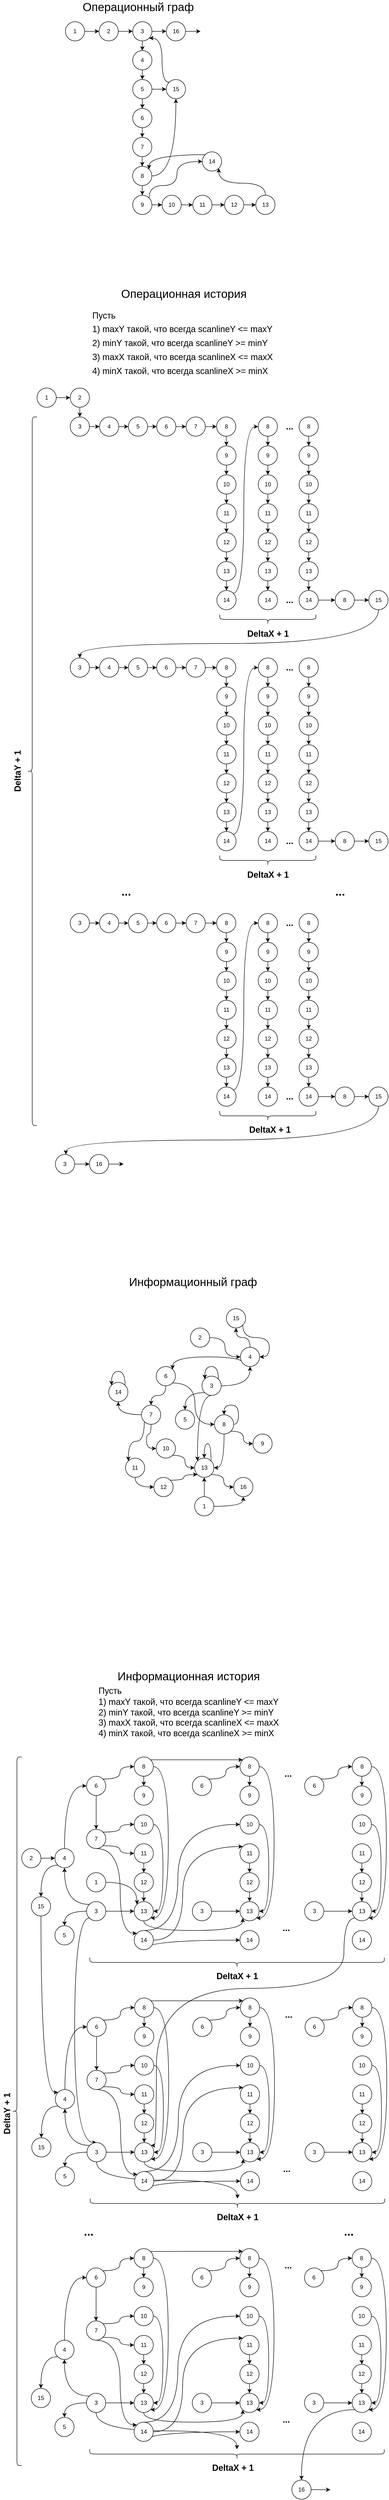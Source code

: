 <mxfile version="16.5.6" type="device"><diagram id="qD7uuQ1wmnW5SrdzAQ2x" name="Страница 1"><mxGraphModel dx="2370" dy="1270" grid="1" gridSize="10" guides="1" tooltips="1" connect="1" arrows="1" fold="1" page="1" pageScale="1" pageWidth="827" pageHeight="1169" math="0" shadow="0"><root><mxCell id="0"/><mxCell id="1" parent="0"/><mxCell id="1-Mc57MvpJYbDKtVrTzg-1289" style="edgeStyle=orthogonalEdgeStyle;rounded=0;orthogonalLoop=1;jettySize=auto;html=1;exitX=1;exitY=0.5;exitDx=0;exitDy=0;entryX=0;entryY=0.5;entryDx=0;entryDy=0;" parent="1" source="1-Mc57MvpJYbDKtVrTzg-1290" target="1-Mc57MvpJYbDKtVrTzg-1292" edge="1"><mxGeometry relative="1" as="geometry"/></mxCell><mxCell id="1-Mc57MvpJYbDKtVrTzg-1290" value="1" style="ellipse;whiteSpace=wrap;html=1;aspect=fixed;" parent="1" vertex="1"><mxGeometry x="149" y="50" width="40" height="40" as="geometry"/></mxCell><mxCell id="1-Mc57MvpJYbDKtVrTzg-1291" style="edgeStyle=orthogonalEdgeStyle;rounded=0;orthogonalLoop=1;jettySize=auto;html=1;exitX=1;exitY=0.5;exitDx=0;exitDy=0;entryX=0;entryY=0.5;entryDx=0;entryDy=0;" parent="1" source="1-Mc57MvpJYbDKtVrTzg-1292" target="1-Mc57MvpJYbDKtVrTzg-1295" edge="1"><mxGeometry relative="1" as="geometry"/></mxCell><mxCell id="1-Mc57MvpJYbDKtVrTzg-1292" value="2" style="ellipse;whiteSpace=wrap;html=1;aspect=fixed;" parent="1" vertex="1"><mxGeometry x="219" y="50" width="40" height="40" as="geometry"/></mxCell><mxCell id="WIVlHFmpbwCiW0zNQIdg-3" style="edgeStyle=orthogonalEdgeStyle;rounded=0;orthogonalLoop=1;jettySize=auto;html=1;exitX=0.5;exitY=1;exitDx=0;exitDy=0;entryX=0.5;entryY=0;entryDx=0;entryDy=0;" edge="1" parent="1" source="1-Mc57MvpJYbDKtVrTzg-1295" target="WIVlHFmpbwCiW0zNQIdg-1"><mxGeometry relative="1" as="geometry"/></mxCell><mxCell id="WIVlHFmpbwCiW0zNQIdg-4" style="edgeStyle=orthogonalEdgeStyle;rounded=0;orthogonalLoop=1;jettySize=auto;html=1;exitX=1;exitY=0.5;exitDx=0;exitDy=0;entryX=0;entryY=0.5;entryDx=0;entryDy=0;" edge="1" parent="1" source="1-Mc57MvpJYbDKtVrTzg-1295" target="WIVlHFmpbwCiW0zNQIdg-2"><mxGeometry relative="1" as="geometry"/></mxCell><mxCell id="1-Mc57MvpJYbDKtVrTzg-1295" value="3" style="ellipse;whiteSpace=wrap;html=1;aspect=fixed;" parent="1" vertex="1"><mxGeometry x="289" y="50" width="40" height="40" as="geometry"/></mxCell><mxCell id="1-Mc57MvpJYbDKtVrTzg-2184" value="&lt;font style=&quot;font-size: 18px&quot;&gt;Пусть&lt;br&gt;1) maxY такой, что всегда scanlineY &amp;lt;= maxY&lt;br&gt;2) minY такой, что всегда scanlineY &amp;gt;= minY&lt;br&gt;3) maxX такой, что всегда scanlineX &amp;lt;= maxX&lt;br&gt;4) minX такой, что всегда scanlineX &amp;gt;= minX&lt;/font&gt;" style="text;html=1;align=left;verticalAlign=middle;resizable=0;points=[];autosize=1;strokeColor=none;fontSize=24;" parent="1" vertex="1"><mxGeometry x="202.8" y="630" width="390" height="170" as="geometry"/></mxCell><mxCell id="1-Mc57MvpJYbDKtVrTzg-2245" value="Информационный граф" style="text;html=1;align=center;verticalAlign=middle;resizable=0;points=[];autosize=1;strokeColor=none;fontSize=24;" parent="1" vertex="1"><mxGeometry x="274" y="2650" width="280" height="30" as="geometry"/></mxCell><mxCell id="1-Mc57MvpJYbDKtVrTzg-2574" value="&lt;font style=&quot;font-size: 24px&quot;&gt;Операционный граф&lt;/font&gt;" style="text;html=1;align=center;verticalAlign=middle;resizable=0;points=[];autosize=1;strokeColor=none;fontSize=24;" parent="1" vertex="1"><mxGeometry x="174.8" y="5" width="250" height="30" as="geometry"/></mxCell><mxCell id="1-Mc57MvpJYbDKtVrTzg-2575" value="&lt;font style=&quot;font-size: 24px&quot;&gt;Операционная история&lt;/font&gt;" style="text;html=1;align=center;verticalAlign=middle;resizable=0;points=[];autosize=1;strokeColor=none;fontSize=24;" parent="1" vertex="1"><mxGeometry x="255" y="600" width="280" height="30" as="geometry"/></mxCell><mxCell id="1-Mc57MvpJYbDKtVrTzg-2576" value="Информационная история&lt;br&gt;&lt;div style=&quot;text-align: left&quot;&gt;&lt;span style=&quot;font-size: 18px&quot;&gt;Пусть&lt;/span&gt;&lt;/div&gt;&lt;span style=&quot;font-size: 18px&quot;&gt;&lt;div style=&quot;text-align: left&quot;&gt;&lt;span&gt;1) maxY такой, что всегда scanlineY &amp;lt;= maxY&lt;/span&gt;&lt;/div&gt;&lt;/span&gt;&lt;span style=&quot;font-size: 18px&quot;&gt;&lt;div style=&quot;text-align: left&quot;&gt;&lt;span&gt;2) minY такой, что всегда scanlineY &amp;gt;= minY&lt;/span&gt;&lt;/div&gt;&lt;/span&gt;&lt;span style=&quot;font-size: 18px&quot;&gt;&lt;div style=&quot;text-align: left&quot;&gt;&lt;span&gt;3) maxX такой, что всегда scanlineX &amp;lt;= maxX&lt;/span&gt;&lt;/div&gt;&lt;/span&gt;&lt;span style=&quot;font-size: 18px&quot;&gt;&lt;div style=&quot;text-align: left&quot;&gt;&lt;span&gt;4) minX такой, что всегда scanlineX &amp;gt;= minX&lt;/span&gt;&lt;/div&gt;&lt;/span&gt;" style="text;html=1;align=center;verticalAlign=middle;resizable=0;points=[];autosize=1;strokeColor=none;fontSize=24;" parent="1" vertex="1"><mxGeometry x="210" y="3450" width="390" height="180" as="geometry"/></mxCell><mxCell id="WIVlHFmpbwCiW0zNQIdg-8" style="edgeStyle=orthogonalEdgeStyle;rounded=0;orthogonalLoop=1;jettySize=auto;html=1;exitX=0.5;exitY=1;exitDx=0;exitDy=0;" edge="1" parent="1" source="WIVlHFmpbwCiW0zNQIdg-1" target="WIVlHFmpbwCiW0zNQIdg-5"><mxGeometry relative="1" as="geometry"/></mxCell><mxCell id="WIVlHFmpbwCiW0zNQIdg-1" value="4" style="ellipse;whiteSpace=wrap;html=1;aspect=fixed;" vertex="1" parent="1"><mxGeometry x="289" y="110" width="40" height="40" as="geometry"/></mxCell><mxCell id="WIVlHFmpbwCiW0zNQIdg-35" style="edgeStyle=orthogonalEdgeStyle;curved=1;orthogonalLoop=1;jettySize=auto;html=1;exitX=1;exitY=0.5;exitDx=0;exitDy=0;" edge="1" parent="1" source="WIVlHFmpbwCiW0zNQIdg-2"><mxGeometry relative="1" as="geometry"><mxPoint x="430" y="70" as="targetPoint"/></mxGeometry></mxCell><mxCell id="WIVlHFmpbwCiW0zNQIdg-2" value="16" style="ellipse;whiteSpace=wrap;html=1;aspect=fixed;" vertex="1" parent="1"><mxGeometry x="358.8" y="50" width="40" height="40" as="geometry"/></mxCell><mxCell id="WIVlHFmpbwCiW0zNQIdg-10" style="edgeStyle=orthogonalEdgeStyle;rounded=0;orthogonalLoop=1;jettySize=auto;html=1;exitX=1;exitY=0.5;exitDx=0;exitDy=0;entryX=0;entryY=0.5;entryDx=0;entryDy=0;" edge="1" parent="1" source="WIVlHFmpbwCiW0zNQIdg-5" target="WIVlHFmpbwCiW0zNQIdg-6"><mxGeometry relative="1" as="geometry"/></mxCell><mxCell id="WIVlHFmpbwCiW0zNQIdg-14" style="edgeStyle=orthogonalEdgeStyle;rounded=0;orthogonalLoop=1;jettySize=auto;html=1;exitX=0.5;exitY=1;exitDx=0;exitDy=0;entryX=0.5;entryY=0;entryDx=0;entryDy=0;" edge="1" parent="1" source="WIVlHFmpbwCiW0zNQIdg-5" target="WIVlHFmpbwCiW0zNQIdg-11"><mxGeometry relative="1" as="geometry"/></mxCell><mxCell id="WIVlHFmpbwCiW0zNQIdg-5" value="5" style="ellipse;whiteSpace=wrap;html=1;aspect=fixed;" vertex="1" parent="1"><mxGeometry x="289" y="170" width="40" height="40" as="geometry"/></mxCell><mxCell id="WIVlHFmpbwCiW0zNQIdg-34" style="edgeStyle=orthogonalEdgeStyle;curved=1;orthogonalLoop=1;jettySize=auto;html=1;exitX=0;exitY=0;exitDx=0;exitDy=0;entryX=1;entryY=1;entryDx=0;entryDy=0;" edge="1" parent="1" source="WIVlHFmpbwCiW0zNQIdg-6" target="1-Mc57MvpJYbDKtVrTzg-1295"><mxGeometry relative="1" as="geometry"><Array as="points"><mxPoint x="350" y="176"/><mxPoint x="350" y="84"/></Array></mxGeometry></mxCell><mxCell id="WIVlHFmpbwCiW0zNQIdg-6" value="15" style="ellipse;whiteSpace=wrap;html=1;aspect=fixed;" vertex="1" parent="1"><mxGeometry x="358.8" y="170" width="40" height="40" as="geometry"/></mxCell><mxCell id="WIVlHFmpbwCiW0zNQIdg-15" style="edgeStyle=orthogonalEdgeStyle;rounded=0;orthogonalLoop=1;jettySize=auto;html=1;exitX=0.5;exitY=1;exitDx=0;exitDy=0;entryX=0.5;entryY=0;entryDx=0;entryDy=0;" edge="1" parent="1" source="WIVlHFmpbwCiW0zNQIdg-11" target="WIVlHFmpbwCiW0zNQIdg-12"><mxGeometry relative="1" as="geometry"/></mxCell><mxCell id="WIVlHFmpbwCiW0zNQIdg-11" value="6" style="ellipse;whiteSpace=wrap;html=1;aspect=fixed;" vertex="1" parent="1"><mxGeometry x="289" y="230" width="40" height="40" as="geometry"/></mxCell><mxCell id="WIVlHFmpbwCiW0zNQIdg-16" style="edgeStyle=orthogonalEdgeStyle;rounded=0;orthogonalLoop=1;jettySize=auto;html=1;exitX=0.5;exitY=1;exitDx=0;exitDy=0;entryX=0.5;entryY=0;entryDx=0;entryDy=0;" edge="1" parent="1" source="WIVlHFmpbwCiW0zNQIdg-12" target="WIVlHFmpbwCiW0zNQIdg-13"><mxGeometry relative="1" as="geometry"/></mxCell><mxCell id="WIVlHFmpbwCiW0zNQIdg-12" value="7" style="ellipse;whiteSpace=wrap;html=1;aspect=fixed;" vertex="1" parent="1"><mxGeometry x="288.8" y="290" width="40" height="40" as="geometry"/></mxCell><mxCell id="WIVlHFmpbwCiW0zNQIdg-18" style="edgeStyle=orthogonalEdgeStyle;rounded=0;orthogonalLoop=1;jettySize=auto;html=1;exitX=0.5;exitY=1;exitDx=0;exitDy=0;entryX=0.5;entryY=0;entryDx=0;entryDy=0;" edge="1" parent="1" source="WIVlHFmpbwCiW0zNQIdg-13" target="WIVlHFmpbwCiW0zNQIdg-17"><mxGeometry relative="1" as="geometry"/></mxCell><mxCell id="WIVlHFmpbwCiW0zNQIdg-19" style="edgeStyle=orthogonalEdgeStyle;orthogonalLoop=1;jettySize=auto;html=1;exitX=1;exitY=0.5;exitDx=0;exitDy=0;entryX=0.5;entryY=1;entryDx=0;entryDy=0;curved=1;" edge="1" parent="1" source="WIVlHFmpbwCiW0zNQIdg-13" target="WIVlHFmpbwCiW0zNQIdg-6"><mxGeometry relative="1" as="geometry"/></mxCell><mxCell id="WIVlHFmpbwCiW0zNQIdg-13" value="8" style="ellipse;whiteSpace=wrap;html=1;aspect=fixed;" vertex="1" parent="1"><mxGeometry x="288.8" y="350" width="40" height="40" as="geometry"/></mxCell><mxCell id="WIVlHFmpbwCiW0zNQIdg-25" style="edgeStyle=orthogonalEdgeStyle;curved=1;orthogonalLoop=1;jettySize=auto;html=1;exitX=1;exitY=0.5;exitDx=0;exitDy=0;" edge="1" parent="1" source="WIVlHFmpbwCiW0zNQIdg-17" target="WIVlHFmpbwCiW0zNQIdg-20"><mxGeometry relative="1" as="geometry"/></mxCell><mxCell id="WIVlHFmpbwCiW0zNQIdg-26" style="edgeStyle=orthogonalEdgeStyle;curved=1;orthogonalLoop=1;jettySize=auto;html=1;exitX=1;exitY=0;exitDx=0;exitDy=0;entryX=0;entryY=0.5;entryDx=0;entryDy=0;" edge="1" parent="1" source="WIVlHFmpbwCiW0zNQIdg-17" target="WIVlHFmpbwCiW0zNQIdg-21"><mxGeometry relative="1" as="geometry"><Array as="points"><mxPoint x="323" y="390"/><mxPoint x="381" y="390"/><mxPoint x="381" y="340"/></Array></mxGeometry></mxCell><mxCell id="WIVlHFmpbwCiW0zNQIdg-17" value="9" style="ellipse;whiteSpace=wrap;html=1;aspect=fixed;" vertex="1" parent="1"><mxGeometry x="289" y="410" width="40" height="40" as="geometry"/></mxCell><mxCell id="WIVlHFmpbwCiW0zNQIdg-27" style="edgeStyle=orthogonalEdgeStyle;curved=1;orthogonalLoop=1;jettySize=auto;html=1;exitX=1;exitY=0.5;exitDx=0;exitDy=0;entryX=0;entryY=0.5;entryDx=0;entryDy=0;" edge="1" parent="1" source="WIVlHFmpbwCiW0zNQIdg-20" target="WIVlHFmpbwCiW0zNQIdg-24"><mxGeometry relative="1" as="geometry"/></mxCell><mxCell id="WIVlHFmpbwCiW0zNQIdg-20" value="10" style="ellipse;whiteSpace=wrap;html=1;aspect=fixed;" vertex="1" parent="1"><mxGeometry x="350" y="410" width="40" height="40" as="geometry"/></mxCell><mxCell id="WIVlHFmpbwCiW0zNQIdg-33" style="edgeStyle=orthogonalEdgeStyle;curved=1;orthogonalLoop=1;jettySize=auto;html=1;exitX=0;exitY=0;exitDx=0;exitDy=0;entryX=1;entryY=0;entryDx=0;entryDy=0;" edge="1" parent="1" source="WIVlHFmpbwCiW0zNQIdg-21" target="WIVlHFmpbwCiW0zNQIdg-13"><mxGeometry relative="1" as="geometry"><Array as="points"><mxPoint x="323" y="326"/></Array></mxGeometry></mxCell><mxCell id="WIVlHFmpbwCiW0zNQIdg-21" value="14" style="ellipse;whiteSpace=wrap;html=1;aspect=fixed;" vertex="1" parent="1"><mxGeometry x="433.8" y="320" width="40" height="40" as="geometry"/></mxCell><mxCell id="WIVlHFmpbwCiW0zNQIdg-30" style="edgeStyle=orthogonalEdgeStyle;curved=1;orthogonalLoop=1;jettySize=auto;html=1;exitX=0.5;exitY=0;exitDx=0;exitDy=0;entryX=1;entryY=1;entryDx=0;entryDy=0;" edge="1" parent="1" source="WIVlHFmpbwCiW0zNQIdg-22" target="WIVlHFmpbwCiW0zNQIdg-21"><mxGeometry relative="1" as="geometry"/></mxCell><mxCell id="WIVlHFmpbwCiW0zNQIdg-22" value="13" style="ellipse;whiteSpace=wrap;html=1;aspect=fixed;" vertex="1" parent="1"><mxGeometry x="545" y="410" width="40" height="40" as="geometry"/></mxCell><mxCell id="WIVlHFmpbwCiW0zNQIdg-29" style="edgeStyle=orthogonalEdgeStyle;curved=1;orthogonalLoop=1;jettySize=auto;html=1;exitX=1;exitY=0.5;exitDx=0;exitDy=0;entryX=0;entryY=0.5;entryDx=0;entryDy=0;" edge="1" parent="1" source="WIVlHFmpbwCiW0zNQIdg-23" target="WIVlHFmpbwCiW0zNQIdg-22"><mxGeometry relative="1" as="geometry"/></mxCell><mxCell id="WIVlHFmpbwCiW0zNQIdg-23" value="12" style="ellipse;whiteSpace=wrap;html=1;aspect=fixed;" vertex="1" parent="1"><mxGeometry x="480" y="410" width="40" height="40" as="geometry"/></mxCell><mxCell id="WIVlHFmpbwCiW0zNQIdg-28" style="edgeStyle=orthogonalEdgeStyle;curved=1;orthogonalLoop=1;jettySize=auto;html=1;exitX=1;exitY=0.5;exitDx=0;exitDy=0;" edge="1" parent="1" source="WIVlHFmpbwCiW0zNQIdg-24" target="WIVlHFmpbwCiW0zNQIdg-23"><mxGeometry relative="1" as="geometry"/></mxCell><mxCell id="WIVlHFmpbwCiW0zNQIdg-24" value="11" style="ellipse;whiteSpace=wrap;html=1;aspect=fixed;" vertex="1" parent="1"><mxGeometry x="414" y="410" width="40" height="40" as="geometry"/></mxCell><mxCell id="WIVlHFmpbwCiW0zNQIdg-37" style="edgeStyle=orthogonalEdgeStyle;rounded=0;orthogonalLoop=1;jettySize=auto;html=1;exitX=1;exitY=0.5;exitDx=0;exitDy=0;entryX=0;entryY=0.5;entryDx=0;entryDy=0;" edge="1" parent="1" source="WIVlHFmpbwCiW0zNQIdg-38" target="WIVlHFmpbwCiW0zNQIdg-40"><mxGeometry relative="1" as="geometry"/></mxCell><mxCell id="WIVlHFmpbwCiW0zNQIdg-38" value="1" style="ellipse;whiteSpace=wrap;html=1;aspect=fixed;" vertex="1" parent="1"><mxGeometry x="90" y="810" width="40" height="40" as="geometry"/></mxCell><mxCell id="WIVlHFmpbwCiW0zNQIdg-58" style="edgeStyle=orthogonalEdgeStyle;curved=1;orthogonalLoop=1;jettySize=auto;html=1;exitX=0.5;exitY=1;exitDx=0;exitDy=0;entryX=0.5;entryY=0;entryDx=0;entryDy=0;fontSize=18;" edge="1" parent="1" source="WIVlHFmpbwCiW0zNQIdg-40" target="WIVlHFmpbwCiW0zNQIdg-41"><mxGeometry relative="1" as="geometry"/></mxCell><mxCell id="WIVlHFmpbwCiW0zNQIdg-40" value="2" style="ellipse;whiteSpace=wrap;html=1;aspect=fixed;" vertex="1" parent="1"><mxGeometry x="159" y="810" width="40" height="40" as="geometry"/></mxCell><mxCell id="WIVlHFmpbwCiW0zNQIdg-57" style="edgeStyle=orthogonalEdgeStyle;curved=1;orthogonalLoop=1;jettySize=auto;html=1;exitX=1;exitY=0.5;exitDx=0;exitDy=0;entryX=0;entryY=0.5;entryDx=0;entryDy=0;fontSize=18;" edge="1" parent="1" source="WIVlHFmpbwCiW0zNQIdg-41" target="WIVlHFmpbwCiW0zNQIdg-43"><mxGeometry relative="1" as="geometry"/></mxCell><mxCell id="WIVlHFmpbwCiW0zNQIdg-41" value="3" style="ellipse;whiteSpace=wrap;html=1;aspect=fixed;" vertex="1" parent="1"><mxGeometry x="159" y="870" width="40" height="40" as="geometry"/></mxCell><mxCell id="WIVlHFmpbwCiW0zNQIdg-59" style="edgeStyle=orthogonalEdgeStyle;curved=1;orthogonalLoop=1;jettySize=auto;html=1;exitX=1;exitY=0.5;exitDx=0;exitDy=0;entryX=0;entryY=0.5;entryDx=0;entryDy=0;fontSize=18;" edge="1" parent="1" source="WIVlHFmpbwCiW0zNQIdg-43" target="WIVlHFmpbwCiW0zNQIdg-45"><mxGeometry relative="1" as="geometry"/></mxCell><mxCell id="WIVlHFmpbwCiW0zNQIdg-43" value="4" style="ellipse;whiteSpace=wrap;html=1;aspect=fixed;" vertex="1" parent="1"><mxGeometry x="220" y="870" width="40" height="40" as="geometry"/></mxCell><mxCell id="WIVlHFmpbwCiW0zNQIdg-61" style="edgeStyle=orthogonalEdgeStyle;curved=1;orthogonalLoop=1;jettySize=auto;html=1;exitX=1;exitY=0.5;exitDx=0;exitDy=0;entryX=0;entryY=0.5;entryDx=0;entryDy=0;fontSize=18;" edge="1" parent="1" source="WIVlHFmpbwCiW0zNQIdg-44" target="WIVlHFmpbwCiW0zNQIdg-46"><mxGeometry relative="1" as="geometry"/></mxCell><mxCell id="WIVlHFmpbwCiW0zNQIdg-44" value="6" style="ellipse;whiteSpace=wrap;html=1;aspect=fixed;" vertex="1" parent="1"><mxGeometry x="338.8" y="870" width="40" height="40" as="geometry"/></mxCell><mxCell id="WIVlHFmpbwCiW0zNQIdg-60" style="edgeStyle=orthogonalEdgeStyle;curved=1;orthogonalLoop=1;jettySize=auto;html=1;exitX=1;exitY=0.5;exitDx=0;exitDy=0;entryX=0;entryY=0.5;entryDx=0;entryDy=0;fontSize=18;" edge="1" parent="1" source="WIVlHFmpbwCiW0zNQIdg-45" target="WIVlHFmpbwCiW0zNQIdg-44"><mxGeometry relative="1" as="geometry"/></mxCell><mxCell id="WIVlHFmpbwCiW0zNQIdg-45" value="5" style="ellipse;whiteSpace=wrap;html=1;aspect=fixed;" vertex="1" parent="1"><mxGeometry x="280" y="870" width="40" height="40" as="geometry"/></mxCell><mxCell id="WIVlHFmpbwCiW0zNQIdg-62" style="edgeStyle=orthogonalEdgeStyle;curved=1;orthogonalLoop=1;jettySize=auto;html=1;exitX=1;exitY=0.5;exitDx=0;exitDy=0;entryX=0;entryY=0.5;entryDx=0;entryDy=0;fontSize=18;" edge="1" parent="1" source="WIVlHFmpbwCiW0zNQIdg-46" target="WIVlHFmpbwCiW0zNQIdg-47"><mxGeometry relative="1" as="geometry"/></mxCell><mxCell id="WIVlHFmpbwCiW0zNQIdg-46" value="7" style="ellipse;whiteSpace=wrap;html=1;aspect=fixed;" vertex="1" parent="1"><mxGeometry x="400" y="870" width="40" height="40" as="geometry"/></mxCell><mxCell id="WIVlHFmpbwCiW0zNQIdg-72" style="edgeStyle=orthogonalEdgeStyle;curved=1;orthogonalLoop=1;jettySize=auto;html=1;exitX=0.5;exitY=1;exitDx=0;exitDy=0;entryX=0.5;entryY=0;entryDx=0;entryDy=0;fontSize=18;" edge="1" parent="1" source="WIVlHFmpbwCiW0zNQIdg-47" target="WIVlHFmpbwCiW0zNQIdg-48"><mxGeometry relative="1" as="geometry"/></mxCell><mxCell id="WIVlHFmpbwCiW0zNQIdg-47" value="8" style="ellipse;whiteSpace=wrap;html=1;aspect=fixed;" vertex="1" parent="1"><mxGeometry x="463.5" y="870" width="40" height="40" as="geometry"/></mxCell><mxCell id="WIVlHFmpbwCiW0zNQIdg-73" style="edgeStyle=orthogonalEdgeStyle;curved=1;orthogonalLoop=1;jettySize=auto;html=1;exitX=0.5;exitY=1;exitDx=0;exitDy=0;entryX=0.5;entryY=0;entryDx=0;entryDy=0;fontSize=18;" edge="1" parent="1" source="WIVlHFmpbwCiW0zNQIdg-48" target="WIVlHFmpbwCiW0zNQIdg-49"><mxGeometry relative="1" as="geometry"/></mxCell><mxCell id="WIVlHFmpbwCiW0zNQIdg-48" value="9" style="ellipse;whiteSpace=wrap;html=1;aspect=fixed;" vertex="1" parent="1"><mxGeometry x="464" y="930" width="40" height="40" as="geometry"/></mxCell><mxCell id="WIVlHFmpbwCiW0zNQIdg-74" style="edgeStyle=orthogonalEdgeStyle;curved=1;orthogonalLoop=1;jettySize=auto;html=1;exitX=0.5;exitY=1;exitDx=0;exitDy=0;entryX=0.5;entryY=0;entryDx=0;entryDy=0;fontSize=18;" edge="1" parent="1" source="WIVlHFmpbwCiW0zNQIdg-49" target="WIVlHFmpbwCiW0zNQIdg-56"><mxGeometry relative="1" as="geometry"/></mxCell><mxCell id="WIVlHFmpbwCiW0zNQIdg-49" value="10" style="ellipse;whiteSpace=wrap;html=1;aspect=fixed;" vertex="1" parent="1"><mxGeometry x="464" y="990" width="40" height="40" as="geometry"/></mxCell><mxCell id="WIVlHFmpbwCiW0zNQIdg-94" style="edgeStyle=orthogonalEdgeStyle;orthogonalLoop=1;jettySize=auto;html=1;exitX=1;exitY=0;exitDx=0;exitDy=0;entryX=0;entryY=0.5;entryDx=0;entryDy=0;fontSize=18;curved=1;" edge="1" parent="1" source="WIVlHFmpbwCiW0zNQIdg-53" target="WIVlHFmpbwCiW0zNQIdg-79"><mxGeometry relative="1" as="geometry"><Array as="points"><mxPoint x="520" y="1236"/><mxPoint x="520" y="890"/></Array></mxGeometry></mxCell><mxCell id="WIVlHFmpbwCiW0zNQIdg-53" value="14" style="ellipse;whiteSpace=wrap;html=1;aspect=fixed;" vertex="1" parent="1"><mxGeometry x="464" y="1230" width="40" height="40" as="geometry"/></mxCell><mxCell id="WIVlHFmpbwCiW0zNQIdg-77" style="edgeStyle=orthogonalEdgeStyle;curved=1;orthogonalLoop=1;jettySize=auto;html=1;exitX=0.5;exitY=1;exitDx=0;exitDy=0;entryX=0.5;entryY=0;entryDx=0;entryDy=0;fontSize=18;" edge="1" parent="1" source="WIVlHFmpbwCiW0zNQIdg-54" target="WIVlHFmpbwCiW0zNQIdg-53"><mxGeometry relative="1" as="geometry"/></mxCell><mxCell id="WIVlHFmpbwCiW0zNQIdg-54" value="13" style="ellipse;whiteSpace=wrap;html=1;aspect=fixed;" vertex="1" parent="1"><mxGeometry x="464" y="1170" width="40" height="40" as="geometry"/></mxCell><mxCell id="WIVlHFmpbwCiW0zNQIdg-76" style="edgeStyle=orthogonalEdgeStyle;curved=1;orthogonalLoop=1;jettySize=auto;html=1;exitX=0.5;exitY=1;exitDx=0;exitDy=0;entryX=0.5;entryY=0;entryDx=0;entryDy=0;fontSize=18;" edge="1" parent="1" source="WIVlHFmpbwCiW0zNQIdg-55" target="WIVlHFmpbwCiW0zNQIdg-54"><mxGeometry relative="1" as="geometry"/></mxCell><mxCell id="WIVlHFmpbwCiW0zNQIdg-55" value="12" style="ellipse;whiteSpace=wrap;html=1;aspect=fixed;" vertex="1" parent="1"><mxGeometry x="464" y="1110" width="40" height="40" as="geometry"/></mxCell><mxCell id="WIVlHFmpbwCiW0zNQIdg-75" style="edgeStyle=orthogonalEdgeStyle;curved=1;orthogonalLoop=1;jettySize=auto;html=1;exitX=0.5;exitY=1;exitDx=0;exitDy=0;entryX=0.5;entryY=0;entryDx=0;entryDy=0;fontSize=18;" edge="1" parent="1" source="WIVlHFmpbwCiW0zNQIdg-56" target="WIVlHFmpbwCiW0zNQIdg-55"><mxGeometry relative="1" as="geometry"/></mxCell><mxCell id="WIVlHFmpbwCiW0zNQIdg-56" value="11" style="ellipse;whiteSpace=wrap;html=1;aspect=fixed;" vertex="1" parent="1"><mxGeometry x="464.0" y="1050" width="40" height="40" as="geometry"/></mxCell><mxCell id="WIVlHFmpbwCiW0zNQIdg-78" style="edgeStyle=orthogonalEdgeStyle;curved=1;orthogonalLoop=1;jettySize=auto;html=1;exitX=0.5;exitY=1;exitDx=0;exitDy=0;entryX=0.5;entryY=0;entryDx=0;entryDy=0;fontSize=18;" edge="1" parent="1" source="WIVlHFmpbwCiW0zNQIdg-79" target="WIVlHFmpbwCiW0zNQIdg-81"><mxGeometry relative="1" as="geometry"/></mxCell><mxCell id="WIVlHFmpbwCiW0zNQIdg-79" value="8" style="ellipse;whiteSpace=wrap;html=1;aspect=fixed;" vertex="1" parent="1"><mxGeometry x="550" y="870" width="40" height="40" as="geometry"/></mxCell><mxCell id="WIVlHFmpbwCiW0zNQIdg-80" style="edgeStyle=orthogonalEdgeStyle;curved=1;orthogonalLoop=1;jettySize=auto;html=1;exitX=0.5;exitY=1;exitDx=0;exitDy=0;entryX=0.5;entryY=0;entryDx=0;entryDy=0;fontSize=18;" edge="1" parent="1" source="WIVlHFmpbwCiW0zNQIdg-81" target="WIVlHFmpbwCiW0zNQIdg-83"><mxGeometry relative="1" as="geometry"/></mxCell><mxCell id="WIVlHFmpbwCiW0zNQIdg-81" value="9" style="ellipse;whiteSpace=wrap;html=1;aspect=fixed;" vertex="1" parent="1"><mxGeometry x="550" y="930" width="40" height="40" as="geometry"/></mxCell><mxCell id="WIVlHFmpbwCiW0zNQIdg-82" style="edgeStyle=orthogonalEdgeStyle;curved=1;orthogonalLoop=1;jettySize=auto;html=1;exitX=0.5;exitY=1;exitDx=0;exitDy=0;entryX=0.5;entryY=0;entryDx=0;entryDy=0;fontSize=18;" edge="1" parent="1" source="WIVlHFmpbwCiW0zNQIdg-83" target="WIVlHFmpbwCiW0zNQIdg-90"><mxGeometry relative="1" as="geometry"/></mxCell><mxCell id="WIVlHFmpbwCiW0zNQIdg-83" value="10" style="ellipse;whiteSpace=wrap;html=1;aspect=fixed;" vertex="1" parent="1"><mxGeometry x="550" y="990" width="40" height="40" as="geometry"/></mxCell><mxCell id="WIVlHFmpbwCiW0zNQIdg-84" value="14" style="ellipse;whiteSpace=wrap;html=1;aspect=fixed;" vertex="1" parent="1"><mxGeometry x="550" y="1230" width="40" height="40" as="geometry"/></mxCell><mxCell id="WIVlHFmpbwCiW0zNQIdg-85" style="edgeStyle=orthogonalEdgeStyle;curved=1;orthogonalLoop=1;jettySize=auto;html=1;exitX=0.5;exitY=1;exitDx=0;exitDy=0;entryX=0.5;entryY=0;entryDx=0;entryDy=0;fontSize=18;" edge="1" parent="1" source="WIVlHFmpbwCiW0zNQIdg-86" target="WIVlHFmpbwCiW0zNQIdg-84"><mxGeometry relative="1" as="geometry"/></mxCell><mxCell id="WIVlHFmpbwCiW0zNQIdg-86" value="13" style="ellipse;whiteSpace=wrap;html=1;aspect=fixed;" vertex="1" parent="1"><mxGeometry x="550" y="1170" width="40" height="40" as="geometry"/></mxCell><mxCell id="WIVlHFmpbwCiW0zNQIdg-87" style="edgeStyle=orthogonalEdgeStyle;curved=1;orthogonalLoop=1;jettySize=auto;html=1;exitX=0.5;exitY=1;exitDx=0;exitDy=0;entryX=0.5;entryY=0;entryDx=0;entryDy=0;fontSize=18;" edge="1" parent="1" source="WIVlHFmpbwCiW0zNQIdg-88" target="WIVlHFmpbwCiW0zNQIdg-86"><mxGeometry relative="1" as="geometry"/></mxCell><mxCell id="WIVlHFmpbwCiW0zNQIdg-88" value="12" style="ellipse;whiteSpace=wrap;html=1;aspect=fixed;" vertex="1" parent="1"><mxGeometry x="550" y="1110" width="40" height="40" as="geometry"/></mxCell><mxCell id="WIVlHFmpbwCiW0zNQIdg-89" style="edgeStyle=orthogonalEdgeStyle;curved=1;orthogonalLoop=1;jettySize=auto;html=1;exitX=0.5;exitY=1;exitDx=0;exitDy=0;entryX=0.5;entryY=0;entryDx=0;entryDy=0;fontSize=18;" edge="1" parent="1" source="WIVlHFmpbwCiW0zNQIdg-90" target="WIVlHFmpbwCiW0zNQIdg-88"><mxGeometry relative="1" as="geometry"/></mxCell><mxCell id="WIVlHFmpbwCiW0zNQIdg-90" value="11" style="ellipse;whiteSpace=wrap;html=1;aspect=fixed;" vertex="1" parent="1"><mxGeometry x="550" y="1050" width="40" height="40" as="geometry"/></mxCell><mxCell id="WIVlHFmpbwCiW0zNQIdg-96" value="..." style="text;html=1;align=center;verticalAlign=middle;resizable=0;points=[];autosize=1;strokeColor=none;fontSize=18;fontStyle=1" vertex="1" parent="1"><mxGeometry x="600" y="875" width="30" height="30" as="geometry"/></mxCell><mxCell id="WIVlHFmpbwCiW0zNQIdg-97" value="..." style="text;html=1;align=center;verticalAlign=middle;resizable=0;points=[];autosize=1;strokeColor=none;fontSize=18;fontStyle=1" vertex="1" parent="1"><mxGeometry x="600" y="1235" width="30" height="30" as="geometry"/></mxCell><mxCell id="WIVlHFmpbwCiW0zNQIdg-99" style="edgeStyle=orthogonalEdgeStyle;curved=1;orthogonalLoop=1;jettySize=auto;html=1;exitX=0.5;exitY=1;exitDx=0;exitDy=0;entryX=0.5;entryY=0;entryDx=0;entryDy=0;fontSize=18;" edge="1" parent="1" source="WIVlHFmpbwCiW0zNQIdg-100" target="WIVlHFmpbwCiW0zNQIdg-102"><mxGeometry relative="1" as="geometry"/></mxCell><mxCell id="WIVlHFmpbwCiW0zNQIdg-100" value="8" style="ellipse;whiteSpace=wrap;html=1;aspect=fixed;" vertex="1" parent="1"><mxGeometry x="635" y="870" width="40" height="40" as="geometry"/></mxCell><mxCell id="WIVlHFmpbwCiW0zNQIdg-101" style="edgeStyle=orthogonalEdgeStyle;curved=1;orthogonalLoop=1;jettySize=auto;html=1;exitX=0.5;exitY=1;exitDx=0;exitDy=0;entryX=0.5;entryY=0;entryDx=0;entryDy=0;fontSize=18;" edge="1" parent="1" source="WIVlHFmpbwCiW0zNQIdg-102" target="WIVlHFmpbwCiW0zNQIdg-104"><mxGeometry relative="1" as="geometry"/></mxCell><mxCell id="WIVlHFmpbwCiW0zNQIdg-102" value="9" style="ellipse;whiteSpace=wrap;html=1;aspect=fixed;" vertex="1" parent="1"><mxGeometry x="635" y="930" width="40" height="40" as="geometry"/></mxCell><mxCell id="WIVlHFmpbwCiW0zNQIdg-103" style="edgeStyle=orthogonalEdgeStyle;curved=1;orthogonalLoop=1;jettySize=auto;html=1;exitX=0.5;exitY=1;exitDx=0;exitDy=0;entryX=0.5;entryY=0;entryDx=0;entryDy=0;fontSize=18;" edge="1" parent="1" source="WIVlHFmpbwCiW0zNQIdg-104" target="WIVlHFmpbwCiW0zNQIdg-111"><mxGeometry relative="1" as="geometry"/></mxCell><mxCell id="WIVlHFmpbwCiW0zNQIdg-104" value="10" style="ellipse;whiteSpace=wrap;html=1;aspect=fixed;" vertex="1" parent="1"><mxGeometry x="635" y="990" width="40" height="40" as="geometry"/></mxCell><mxCell id="WIVlHFmpbwCiW0zNQIdg-116" style="edgeStyle=orthogonalEdgeStyle;curved=1;orthogonalLoop=1;jettySize=auto;html=1;exitX=1;exitY=0.5;exitDx=0;exitDy=0;entryX=0;entryY=0.5;entryDx=0;entryDy=0;fontSize=18;" edge="1" parent="1" source="WIVlHFmpbwCiW0zNQIdg-105" target="WIVlHFmpbwCiW0zNQIdg-114"><mxGeometry relative="1" as="geometry"/></mxCell><mxCell id="WIVlHFmpbwCiW0zNQIdg-105" value="14" style="ellipse;whiteSpace=wrap;html=1;aspect=fixed;" vertex="1" parent="1"><mxGeometry x="635" y="1230" width="40" height="40" as="geometry"/></mxCell><mxCell id="WIVlHFmpbwCiW0zNQIdg-106" style="edgeStyle=orthogonalEdgeStyle;curved=1;orthogonalLoop=1;jettySize=auto;html=1;exitX=0.5;exitY=1;exitDx=0;exitDy=0;entryX=0.5;entryY=0;entryDx=0;entryDy=0;fontSize=18;" edge="1" parent="1" source="WIVlHFmpbwCiW0zNQIdg-107" target="WIVlHFmpbwCiW0zNQIdg-105"><mxGeometry relative="1" as="geometry"/></mxCell><mxCell id="WIVlHFmpbwCiW0zNQIdg-107" value="13" style="ellipse;whiteSpace=wrap;html=1;aspect=fixed;" vertex="1" parent="1"><mxGeometry x="635" y="1170" width="40" height="40" as="geometry"/></mxCell><mxCell id="WIVlHFmpbwCiW0zNQIdg-108" style="edgeStyle=orthogonalEdgeStyle;curved=1;orthogonalLoop=1;jettySize=auto;html=1;exitX=0.5;exitY=1;exitDx=0;exitDy=0;entryX=0.5;entryY=0;entryDx=0;entryDy=0;fontSize=18;" edge="1" parent="1" source="WIVlHFmpbwCiW0zNQIdg-109" target="WIVlHFmpbwCiW0zNQIdg-107"><mxGeometry relative="1" as="geometry"/></mxCell><mxCell id="WIVlHFmpbwCiW0zNQIdg-109" value="12" style="ellipse;whiteSpace=wrap;html=1;aspect=fixed;" vertex="1" parent="1"><mxGeometry x="635" y="1110" width="40" height="40" as="geometry"/></mxCell><mxCell id="WIVlHFmpbwCiW0zNQIdg-110" style="edgeStyle=orthogonalEdgeStyle;curved=1;orthogonalLoop=1;jettySize=auto;html=1;exitX=0.5;exitY=1;exitDx=0;exitDy=0;entryX=0.5;entryY=0;entryDx=0;entryDy=0;fontSize=18;" edge="1" parent="1" source="WIVlHFmpbwCiW0zNQIdg-111" target="WIVlHFmpbwCiW0zNQIdg-109"><mxGeometry relative="1" as="geometry"/></mxCell><mxCell id="WIVlHFmpbwCiW0zNQIdg-111" value="11" style="ellipse;whiteSpace=wrap;html=1;aspect=fixed;" vertex="1" parent="1"><mxGeometry x="635" y="1050" width="40" height="40" as="geometry"/></mxCell><mxCell id="WIVlHFmpbwCiW0zNQIdg-112" value="" style="shape=curlyBracket;whiteSpace=wrap;html=1;rounded=1;flipH=1;rotation=90;" vertex="1" parent="1"><mxGeometry x="560" y="1190" width="20" height="200" as="geometry"/></mxCell><mxCell id="WIVlHFmpbwCiW0zNQIdg-113" value="&lt;b&gt;DeltaX + 1&lt;/b&gt;" style="text;html=1;align=center;verticalAlign=middle;resizable=0;points=[];autosize=1;strokeColor=none;fillColor=none;fontSize=18;" vertex="1" parent="1"><mxGeometry x="520" y="1305" width="100" height="30" as="geometry"/></mxCell><mxCell id="WIVlHFmpbwCiW0zNQIdg-117" style="edgeStyle=orthogonalEdgeStyle;curved=1;orthogonalLoop=1;jettySize=auto;html=1;exitX=1;exitY=0.5;exitDx=0;exitDy=0;entryX=0;entryY=0.5;entryDx=0;entryDy=0;fontSize=18;" edge="1" parent="1" source="WIVlHFmpbwCiW0zNQIdg-114" target="WIVlHFmpbwCiW0zNQIdg-115"><mxGeometry relative="1" as="geometry"/></mxCell><mxCell id="WIVlHFmpbwCiW0zNQIdg-114" value="8" style="ellipse;whiteSpace=wrap;html=1;aspect=fixed;" vertex="1" parent="1"><mxGeometry x="710" y="1230" width="40" height="40" as="geometry"/></mxCell><mxCell id="WIVlHFmpbwCiW0zNQIdg-234" style="edgeStyle=orthogonalEdgeStyle;curved=1;orthogonalLoop=1;jettySize=auto;html=1;exitX=0.5;exitY=1;exitDx=0;exitDy=0;entryX=0.5;entryY=0;entryDx=0;entryDy=0;fontSize=18;" edge="1" parent="1" source="WIVlHFmpbwCiW0zNQIdg-115" target="WIVlHFmpbwCiW0zNQIdg-177"><mxGeometry relative="1" as="geometry"><Array as="points"><mxPoint x="800" y="1340"/><mxPoint x="179" y="1340"/></Array></mxGeometry></mxCell><mxCell id="WIVlHFmpbwCiW0zNQIdg-115" value="15" style="ellipse;whiteSpace=wrap;html=1;aspect=fixed;" vertex="1" parent="1"><mxGeometry x="780" y="1230" width="40" height="40" as="geometry"/></mxCell><mxCell id="WIVlHFmpbwCiW0zNQIdg-176" style="edgeStyle=orthogonalEdgeStyle;curved=1;orthogonalLoop=1;jettySize=auto;html=1;exitX=1;exitY=0.5;exitDx=0;exitDy=0;entryX=0;entryY=0.5;entryDx=0;entryDy=0;fontSize=18;" edge="1" parent="1" source="WIVlHFmpbwCiW0zNQIdg-177" target="WIVlHFmpbwCiW0zNQIdg-179"><mxGeometry relative="1" as="geometry"/></mxCell><mxCell id="WIVlHFmpbwCiW0zNQIdg-177" value="3" style="ellipse;whiteSpace=wrap;html=1;aspect=fixed;" vertex="1" parent="1"><mxGeometry x="159" y="1370" width="40" height="40" as="geometry"/></mxCell><mxCell id="WIVlHFmpbwCiW0zNQIdg-178" style="edgeStyle=orthogonalEdgeStyle;curved=1;orthogonalLoop=1;jettySize=auto;html=1;exitX=1;exitY=0.5;exitDx=0;exitDy=0;entryX=0;entryY=0.5;entryDx=0;entryDy=0;fontSize=18;" edge="1" parent="1" source="WIVlHFmpbwCiW0zNQIdg-179" target="WIVlHFmpbwCiW0zNQIdg-183"><mxGeometry relative="1" as="geometry"/></mxCell><mxCell id="WIVlHFmpbwCiW0zNQIdg-179" value="4" style="ellipse;whiteSpace=wrap;html=1;aspect=fixed;" vertex="1" parent="1"><mxGeometry x="220" y="1370" width="40" height="40" as="geometry"/></mxCell><mxCell id="WIVlHFmpbwCiW0zNQIdg-180" style="edgeStyle=orthogonalEdgeStyle;curved=1;orthogonalLoop=1;jettySize=auto;html=1;exitX=1;exitY=0.5;exitDx=0;exitDy=0;entryX=0;entryY=0.5;entryDx=0;entryDy=0;fontSize=18;" edge="1" parent="1" source="WIVlHFmpbwCiW0zNQIdg-181" target="WIVlHFmpbwCiW0zNQIdg-185"><mxGeometry relative="1" as="geometry"/></mxCell><mxCell id="WIVlHFmpbwCiW0zNQIdg-181" value="6" style="ellipse;whiteSpace=wrap;html=1;aspect=fixed;" vertex="1" parent="1"><mxGeometry x="338.8" y="1370" width="40" height="40" as="geometry"/></mxCell><mxCell id="WIVlHFmpbwCiW0zNQIdg-182" style="edgeStyle=orthogonalEdgeStyle;curved=1;orthogonalLoop=1;jettySize=auto;html=1;exitX=1;exitY=0.5;exitDx=0;exitDy=0;entryX=0;entryY=0.5;entryDx=0;entryDy=0;fontSize=18;" edge="1" parent="1" source="WIVlHFmpbwCiW0zNQIdg-183" target="WIVlHFmpbwCiW0zNQIdg-181"><mxGeometry relative="1" as="geometry"/></mxCell><mxCell id="WIVlHFmpbwCiW0zNQIdg-183" value="5" style="ellipse;whiteSpace=wrap;html=1;aspect=fixed;" vertex="1" parent="1"><mxGeometry x="280" y="1370" width="40" height="40" as="geometry"/></mxCell><mxCell id="WIVlHFmpbwCiW0zNQIdg-184" style="edgeStyle=orthogonalEdgeStyle;curved=1;orthogonalLoop=1;jettySize=auto;html=1;exitX=1;exitY=0.5;exitDx=0;exitDy=0;entryX=0;entryY=0.5;entryDx=0;entryDy=0;fontSize=18;" edge="1" parent="1" source="WIVlHFmpbwCiW0zNQIdg-185" target="WIVlHFmpbwCiW0zNQIdg-187"><mxGeometry relative="1" as="geometry"/></mxCell><mxCell id="WIVlHFmpbwCiW0zNQIdg-185" value="7" style="ellipse;whiteSpace=wrap;html=1;aspect=fixed;" vertex="1" parent="1"><mxGeometry x="400" y="1370" width="40" height="40" as="geometry"/></mxCell><mxCell id="WIVlHFmpbwCiW0zNQIdg-186" style="edgeStyle=orthogonalEdgeStyle;curved=1;orthogonalLoop=1;jettySize=auto;html=1;exitX=0.5;exitY=1;exitDx=0;exitDy=0;entryX=0.5;entryY=0;entryDx=0;entryDy=0;fontSize=18;" edge="1" parent="1" source="WIVlHFmpbwCiW0zNQIdg-187" target="WIVlHFmpbwCiW0zNQIdg-189"><mxGeometry relative="1" as="geometry"/></mxCell><mxCell id="WIVlHFmpbwCiW0zNQIdg-187" value="8" style="ellipse;whiteSpace=wrap;html=1;aspect=fixed;" vertex="1" parent="1"><mxGeometry x="463.5" y="1370" width="40" height="40" as="geometry"/></mxCell><mxCell id="WIVlHFmpbwCiW0zNQIdg-188" style="edgeStyle=orthogonalEdgeStyle;curved=1;orthogonalLoop=1;jettySize=auto;html=1;exitX=0.5;exitY=1;exitDx=0;exitDy=0;entryX=0.5;entryY=0;entryDx=0;entryDy=0;fontSize=18;" edge="1" parent="1" source="WIVlHFmpbwCiW0zNQIdg-189" target="WIVlHFmpbwCiW0zNQIdg-191"><mxGeometry relative="1" as="geometry"/></mxCell><mxCell id="WIVlHFmpbwCiW0zNQIdg-189" value="9" style="ellipse;whiteSpace=wrap;html=1;aspect=fixed;" vertex="1" parent="1"><mxGeometry x="464" y="1430" width="40" height="40" as="geometry"/></mxCell><mxCell id="WIVlHFmpbwCiW0zNQIdg-190" style="edgeStyle=orthogonalEdgeStyle;curved=1;orthogonalLoop=1;jettySize=auto;html=1;exitX=0.5;exitY=1;exitDx=0;exitDy=0;entryX=0.5;entryY=0;entryDx=0;entryDy=0;fontSize=18;" edge="1" parent="1" source="WIVlHFmpbwCiW0zNQIdg-191" target="WIVlHFmpbwCiW0zNQIdg-199"><mxGeometry relative="1" as="geometry"/></mxCell><mxCell id="WIVlHFmpbwCiW0zNQIdg-191" value="10" style="ellipse;whiteSpace=wrap;html=1;aspect=fixed;" vertex="1" parent="1"><mxGeometry x="464" y="1490" width="40" height="40" as="geometry"/></mxCell><mxCell id="WIVlHFmpbwCiW0zNQIdg-192" style="edgeStyle=orthogonalEdgeStyle;orthogonalLoop=1;jettySize=auto;html=1;exitX=1;exitY=0;exitDx=0;exitDy=0;entryX=0;entryY=0.5;entryDx=0;entryDy=0;fontSize=18;curved=1;" edge="1" parent="1" source="WIVlHFmpbwCiW0zNQIdg-193" target="WIVlHFmpbwCiW0zNQIdg-201"><mxGeometry relative="1" as="geometry"><Array as="points"><mxPoint x="520" y="1736"/><mxPoint x="520" y="1390"/></Array></mxGeometry></mxCell><mxCell id="WIVlHFmpbwCiW0zNQIdg-193" value="14" style="ellipse;whiteSpace=wrap;html=1;aspect=fixed;" vertex="1" parent="1"><mxGeometry x="464" y="1730" width="40" height="40" as="geometry"/></mxCell><mxCell id="WIVlHFmpbwCiW0zNQIdg-194" style="edgeStyle=orthogonalEdgeStyle;curved=1;orthogonalLoop=1;jettySize=auto;html=1;exitX=0.5;exitY=1;exitDx=0;exitDy=0;entryX=0.5;entryY=0;entryDx=0;entryDy=0;fontSize=18;" edge="1" parent="1" source="WIVlHFmpbwCiW0zNQIdg-195" target="WIVlHFmpbwCiW0zNQIdg-193"><mxGeometry relative="1" as="geometry"/></mxCell><mxCell id="WIVlHFmpbwCiW0zNQIdg-195" value="13" style="ellipse;whiteSpace=wrap;html=1;aspect=fixed;" vertex="1" parent="1"><mxGeometry x="464" y="1670" width="40" height="40" as="geometry"/></mxCell><mxCell id="WIVlHFmpbwCiW0zNQIdg-196" style="edgeStyle=orthogonalEdgeStyle;curved=1;orthogonalLoop=1;jettySize=auto;html=1;exitX=0.5;exitY=1;exitDx=0;exitDy=0;entryX=0.5;entryY=0;entryDx=0;entryDy=0;fontSize=18;" edge="1" parent="1" source="WIVlHFmpbwCiW0zNQIdg-197" target="WIVlHFmpbwCiW0zNQIdg-195"><mxGeometry relative="1" as="geometry"/></mxCell><mxCell id="WIVlHFmpbwCiW0zNQIdg-197" value="12" style="ellipse;whiteSpace=wrap;html=1;aspect=fixed;" vertex="1" parent="1"><mxGeometry x="464" y="1610" width="40" height="40" as="geometry"/></mxCell><mxCell id="WIVlHFmpbwCiW0zNQIdg-198" style="edgeStyle=orthogonalEdgeStyle;curved=1;orthogonalLoop=1;jettySize=auto;html=1;exitX=0.5;exitY=1;exitDx=0;exitDy=0;entryX=0.5;entryY=0;entryDx=0;entryDy=0;fontSize=18;" edge="1" parent="1" source="WIVlHFmpbwCiW0zNQIdg-199" target="WIVlHFmpbwCiW0zNQIdg-197"><mxGeometry relative="1" as="geometry"/></mxCell><mxCell id="WIVlHFmpbwCiW0zNQIdg-199" value="11" style="ellipse;whiteSpace=wrap;html=1;aspect=fixed;" vertex="1" parent="1"><mxGeometry x="464.0" y="1550" width="40" height="40" as="geometry"/></mxCell><mxCell id="WIVlHFmpbwCiW0zNQIdg-200" style="edgeStyle=orthogonalEdgeStyle;curved=1;orthogonalLoop=1;jettySize=auto;html=1;exitX=0.5;exitY=1;exitDx=0;exitDy=0;entryX=0.5;entryY=0;entryDx=0;entryDy=0;fontSize=18;" edge="1" parent="1" source="WIVlHFmpbwCiW0zNQIdg-201" target="WIVlHFmpbwCiW0zNQIdg-203"><mxGeometry relative="1" as="geometry"/></mxCell><mxCell id="WIVlHFmpbwCiW0zNQIdg-201" value="8" style="ellipse;whiteSpace=wrap;html=1;aspect=fixed;" vertex="1" parent="1"><mxGeometry x="550" y="1370" width="40" height="40" as="geometry"/></mxCell><mxCell id="WIVlHFmpbwCiW0zNQIdg-202" style="edgeStyle=orthogonalEdgeStyle;curved=1;orthogonalLoop=1;jettySize=auto;html=1;exitX=0.5;exitY=1;exitDx=0;exitDy=0;entryX=0.5;entryY=0;entryDx=0;entryDy=0;fontSize=18;" edge="1" parent="1" source="WIVlHFmpbwCiW0zNQIdg-203" target="WIVlHFmpbwCiW0zNQIdg-205"><mxGeometry relative="1" as="geometry"/></mxCell><mxCell id="WIVlHFmpbwCiW0zNQIdg-203" value="9" style="ellipse;whiteSpace=wrap;html=1;aspect=fixed;" vertex="1" parent="1"><mxGeometry x="550" y="1430" width="40" height="40" as="geometry"/></mxCell><mxCell id="WIVlHFmpbwCiW0zNQIdg-204" style="edgeStyle=orthogonalEdgeStyle;curved=1;orthogonalLoop=1;jettySize=auto;html=1;exitX=0.5;exitY=1;exitDx=0;exitDy=0;entryX=0.5;entryY=0;entryDx=0;entryDy=0;fontSize=18;" edge="1" parent="1" source="WIVlHFmpbwCiW0zNQIdg-205" target="WIVlHFmpbwCiW0zNQIdg-212"><mxGeometry relative="1" as="geometry"/></mxCell><mxCell id="WIVlHFmpbwCiW0zNQIdg-205" value="10" style="ellipse;whiteSpace=wrap;html=1;aspect=fixed;" vertex="1" parent="1"><mxGeometry x="550" y="1490" width="40" height="40" as="geometry"/></mxCell><mxCell id="WIVlHFmpbwCiW0zNQIdg-206" value="14" style="ellipse;whiteSpace=wrap;html=1;aspect=fixed;" vertex="1" parent="1"><mxGeometry x="550" y="1730" width="40" height="40" as="geometry"/></mxCell><mxCell id="WIVlHFmpbwCiW0zNQIdg-207" style="edgeStyle=orthogonalEdgeStyle;curved=1;orthogonalLoop=1;jettySize=auto;html=1;exitX=0.5;exitY=1;exitDx=0;exitDy=0;entryX=0.5;entryY=0;entryDx=0;entryDy=0;fontSize=18;" edge="1" parent="1" source="WIVlHFmpbwCiW0zNQIdg-208" target="WIVlHFmpbwCiW0zNQIdg-206"><mxGeometry relative="1" as="geometry"/></mxCell><mxCell id="WIVlHFmpbwCiW0zNQIdg-208" value="13" style="ellipse;whiteSpace=wrap;html=1;aspect=fixed;" vertex="1" parent="1"><mxGeometry x="550" y="1670" width="40" height="40" as="geometry"/></mxCell><mxCell id="WIVlHFmpbwCiW0zNQIdg-209" style="edgeStyle=orthogonalEdgeStyle;curved=1;orthogonalLoop=1;jettySize=auto;html=1;exitX=0.5;exitY=1;exitDx=0;exitDy=0;entryX=0.5;entryY=0;entryDx=0;entryDy=0;fontSize=18;" edge="1" parent="1" source="WIVlHFmpbwCiW0zNQIdg-210" target="WIVlHFmpbwCiW0zNQIdg-208"><mxGeometry relative="1" as="geometry"/></mxCell><mxCell id="WIVlHFmpbwCiW0zNQIdg-210" value="12" style="ellipse;whiteSpace=wrap;html=1;aspect=fixed;" vertex="1" parent="1"><mxGeometry x="550" y="1610" width="40" height="40" as="geometry"/></mxCell><mxCell id="WIVlHFmpbwCiW0zNQIdg-211" style="edgeStyle=orthogonalEdgeStyle;curved=1;orthogonalLoop=1;jettySize=auto;html=1;exitX=0.5;exitY=1;exitDx=0;exitDy=0;entryX=0.5;entryY=0;entryDx=0;entryDy=0;fontSize=18;" edge="1" parent="1" source="WIVlHFmpbwCiW0zNQIdg-212" target="WIVlHFmpbwCiW0zNQIdg-210"><mxGeometry relative="1" as="geometry"/></mxCell><mxCell id="WIVlHFmpbwCiW0zNQIdg-212" value="11" style="ellipse;whiteSpace=wrap;html=1;aspect=fixed;" vertex="1" parent="1"><mxGeometry x="550" y="1550" width="40" height="40" as="geometry"/></mxCell><mxCell id="WIVlHFmpbwCiW0zNQIdg-213" value="..." style="text;html=1;align=center;verticalAlign=middle;resizable=0;points=[];autosize=1;strokeColor=none;fontSize=18;fontStyle=1" vertex="1" parent="1"><mxGeometry x="600" y="1375" width="30" height="30" as="geometry"/></mxCell><mxCell id="WIVlHFmpbwCiW0zNQIdg-214" value="..." style="text;html=1;align=center;verticalAlign=middle;resizable=0;points=[];autosize=1;strokeColor=none;fontSize=18;fontStyle=1" vertex="1" parent="1"><mxGeometry x="600" y="1735" width="30" height="30" as="geometry"/></mxCell><mxCell id="WIVlHFmpbwCiW0zNQIdg-215" style="edgeStyle=orthogonalEdgeStyle;curved=1;orthogonalLoop=1;jettySize=auto;html=1;exitX=0.5;exitY=1;exitDx=0;exitDy=0;entryX=0.5;entryY=0;entryDx=0;entryDy=0;fontSize=18;" edge="1" parent="1" source="WIVlHFmpbwCiW0zNQIdg-216" target="WIVlHFmpbwCiW0zNQIdg-218"><mxGeometry relative="1" as="geometry"/></mxCell><mxCell id="WIVlHFmpbwCiW0zNQIdg-216" value="8" style="ellipse;whiteSpace=wrap;html=1;aspect=fixed;" vertex="1" parent="1"><mxGeometry x="635" y="1370" width="40" height="40" as="geometry"/></mxCell><mxCell id="WIVlHFmpbwCiW0zNQIdg-217" style="edgeStyle=orthogonalEdgeStyle;curved=1;orthogonalLoop=1;jettySize=auto;html=1;exitX=0.5;exitY=1;exitDx=0;exitDy=0;entryX=0.5;entryY=0;entryDx=0;entryDy=0;fontSize=18;" edge="1" parent="1" source="WIVlHFmpbwCiW0zNQIdg-218" target="WIVlHFmpbwCiW0zNQIdg-220"><mxGeometry relative="1" as="geometry"/></mxCell><mxCell id="WIVlHFmpbwCiW0zNQIdg-218" value="9" style="ellipse;whiteSpace=wrap;html=1;aspect=fixed;" vertex="1" parent="1"><mxGeometry x="635" y="1430" width="40" height="40" as="geometry"/></mxCell><mxCell id="WIVlHFmpbwCiW0zNQIdg-219" style="edgeStyle=orthogonalEdgeStyle;curved=1;orthogonalLoop=1;jettySize=auto;html=1;exitX=0.5;exitY=1;exitDx=0;exitDy=0;entryX=0.5;entryY=0;entryDx=0;entryDy=0;fontSize=18;" edge="1" parent="1" source="WIVlHFmpbwCiW0zNQIdg-220" target="WIVlHFmpbwCiW0zNQIdg-228"><mxGeometry relative="1" as="geometry"/></mxCell><mxCell id="WIVlHFmpbwCiW0zNQIdg-220" value="10" style="ellipse;whiteSpace=wrap;html=1;aspect=fixed;" vertex="1" parent="1"><mxGeometry x="635" y="1490" width="40" height="40" as="geometry"/></mxCell><mxCell id="WIVlHFmpbwCiW0zNQIdg-221" style="edgeStyle=orthogonalEdgeStyle;curved=1;orthogonalLoop=1;jettySize=auto;html=1;exitX=1;exitY=0.5;exitDx=0;exitDy=0;entryX=0;entryY=0.5;entryDx=0;entryDy=0;fontSize=18;" edge="1" parent="1" source="WIVlHFmpbwCiW0zNQIdg-222" target="WIVlHFmpbwCiW0zNQIdg-232"><mxGeometry relative="1" as="geometry"/></mxCell><mxCell id="WIVlHFmpbwCiW0zNQIdg-222" value="14" style="ellipse;whiteSpace=wrap;html=1;aspect=fixed;" vertex="1" parent="1"><mxGeometry x="635" y="1730" width="40" height="40" as="geometry"/></mxCell><mxCell id="WIVlHFmpbwCiW0zNQIdg-223" style="edgeStyle=orthogonalEdgeStyle;curved=1;orthogonalLoop=1;jettySize=auto;html=1;exitX=0.5;exitY=1;exitDx=0;exitDy=0;entryX=0.5;entryY=0;entryDx=0;entryDy=0;fontSize=18;" edge="1" parent="1" source="WIVlHFmpbwCiW0zNQIdg-224" target="WIVlHFmpbwCiW0zNQIdg-222"><mxGeometry relative="1" as="geometry"/></mxCell><mxCell id="WIVlHFmpbwCiW0zNQIdg-224" value="13" style="ellipse;whiteSpace=wrap;html=1;aspect=fixed;" vertex="1" parent="1"><mxGeometry x="635" y="1670" width="40" height="40" as="geometry"/></mxCell><mxCell id="WIVlHFmpbwCiW0zNQIdg-225" style="edgeStyle=orthogonalEdgeStyle;curved=1;orthogonalLoop=1;jettySize=auto;html=1;exitX=0.5;exitY=1;exitDx=0;exitDy=0;entryX=0.5;entryY=0;entryDx=0;entryDy=0;fontSize=18;" edge="1" parent="1" source="WIVlHFmpbwCiW0zNQIdg-226" target="WIVlHFmpbwCiW0zNQIdg-224"><mxGeometry relative="1" as="geometry"/></mxCell><mxCell id="WIVlHFmpbwCiW0zNQIdg-226" value="12" style="ellipse;whiteSpace=wrap;html=1;aspect=fixed;" vertex="1" parent="1"><mxGeometry x="635" y="1610" width="40" height="40" as="geometry"/></mxCell><mxCell id="WIVlHFmpbwCiW0zNQIdg-227" style="edgeStyle=orthogonalEdgeStyle;curved=1;orthogonalLoop=1;jettySize=auto;html=1;exitX=0.5;exitY=1;exitDx=0;exitDy=0;entryX=0.5;entryY=0;entryDx=0;entryDy=0;fontSize=18;" edge="1" parent="1" source="WIVlHFmpbwCiW0zNQIdg-228" target="WIVlHFmpbwCiW0zNQIdg-226"><mxGeometry relative="1" as="geometry"/></mxCell><mxCell id="WIVlHFmpbwCiW0zNQIdg-228" value="11" style="ellipse;whiteSpace=wrap;html=1;aspect=fixed;" vertex="1" parent="1"><mxGeometry x="635" y="1550" width="40" height="40" as="geometry"/></mxCell><mxCell id="WIVlHFmpbwCiW0zNQIdg-229" value="" style="shape=curlyBracket;whiteSpace=wrap;html=1;rounded=1;flipH=1;rotation=90;" vertex="1" parent="1"><mxGeometry x="560" y="1690" width="20" height="200" as="geometry"/></mxCell><mxCell id="WIVlHFmpbwCiW0zNQIdg-230" value="&lt;b&gt;DeltaX + 1&lt;/b&gt;" style="text;html=1;align=center;verticalAlign=middle;resizable=0;points=[];autosize=1;strokeColor=none;fillColor=none;fontSize=18;" vertex="1" parent="1"><mxGeometry x="520" y="1805" width="100" height="30" as="geometry"/></mxCell><mxCell id="WIVlHFmpbwCiW0zNQIdg-231" style="edgeStyle=orthogonalEdgeStyle;curved=1;orthogonalLoop=1;jettySize=auto;html=1;exitX=1;exitY=0.5;exitDx=0;exitDy=0;entryX=0;entryY=0.5;entryDx=0;entryDy=0;fontSize=18;" edge="1" parent="1" source="WIVlHFmpbwCiW0zNQIdg-232" target="WIVlHFmpbwCiW0zNQIdg-233"><mxGeometry relative="1" as="geometry"/></mxCell><mxCell id="WIVlHFmpbwCiW0zNQIdg-232" value="8" style="ellipse;whiteSpace=wrap;html=1;aspect=fixed;" vertex="1" parent="1"><mxGeometry x="710" y="1730" width="40" height="40" as="geometry"/></mxCell><mxCell id="WIVlHFmpbwCiW0zNQIdg-233" value="15" style="ellipse;whiteSpace=wrap;html=1;aspect=fixed;" vertex="1" parent="1"><mxGeometry x="780" y="1730" width="40" height="40" as="geometry"/></mxCell><mxCell id="WIVlHFmpbwCiW0zNQIdg-235" value="..." style="text;html=1;align=center;verticalAlign=middle;resizable=0;points=[];autosize=1;strokeColor=none;fontSize=24;fontStyle=1" vertex="1" parent="1"><mxGeometry x="255" y="1840" width="40" height="30" as="geometry"/></mxCell><mxCell id="WIVlHFmpbwCiW0zNQIdg-236" value="..." style="text;html=1;align=center;verticalAlign=middle;resizable=0;points=[];autosize=1;strokeColor=none;fontSize=24;fontStyle=1" vertex="1" parent="1"><mxGeometry x="700" y="1840" width="40" height="30" as="geometry"/></mxCell><mxCell id="WIVlHFmpbwCiW0zNQIdg-237" style="edgeStyle=orthogonalEdgeStyle;curved=1;orthogonalLoop=1;jettySize=auto;html=1;exitX=1;exitY=0.5;exitDx=0;exitDy=0;entryX=0;entryY=0.5;entryDx=0;entryDy=0;fontSize=18;" edge="1" parent="1" source="WIVlHFmpbwCiW0zNQIdg-238" target="WIVlHFmpbwCiW0zNQIdg-240"><mxGeometry relative="1" as="geometry"/></mxCell><mxCell id="WIVlHFmpbwCiW0zNQIdg-238" value="3" style="ellipse;whiteSpace=wrap;html=1;aspect=fixed;" vertex="1" parent="1"><mxGeometry x="159" y="1900" width="40" height="40" as="geometry"/></mxCell><mxCell id="WIVlHFmpbwCiW0zNQIdg-239" style="edgeStyle=orthogonalEdgeStyle;curved=1;orthogonalLoop=1;jettySize=auto;html=1;exitX=1;exitY=0.5;exitDx=0;exitDy=0;entryX=0;entryY=0.5;entryDx=0;entryDy=0;fontSize=18;" edge="1" parent="1" source="WIVlHFmpbwCiW0zNQIdg-240" target="WIVlHFmpbwCiW0zNQIdg-244"><mxGeometry relative="1" as="geometry"/></mxCell><mxCell id="WIVlHFmpbwCiW0zNQIdg-240" value="4" style="ellipse;whiteSpace=wrap;html=1;aspect=fixed;" vertex="1" parent="1"><mxGeometry x="220" y="1900" width="40" height="40" as="geometry"/></mxCell><mxCell id="WIVlHFmpbwCiW0zNQIdg-241" style="edgeStyle=orthogonalEdgeStyle;curved=1;orthogonalLoop=1;jettySize=auto;html=1;exitX=1;exitY=0.5;exitDx=0;exitDy=0;entryX=0;entryY=0.5;entryDx=0;entryDy=0;fontSize=18;" edge="1" parent="1" source="WIVlHFmpbwCiW0zNQIdg-242" target="WIVlHFmpbwCiW0zNQIdg-246"><mxGeometry relative="1" as="geometry"/></mxCell><mxCell id="WIVlHFmpbwCiW0zNQIdg-242" value="6" style="ellipse;whiteSpace=wrap;html=1;aspect=fixed;" vertex="1" parent="1"><mxGeometry x="338.8" y="1900" width="40" height="40" as="geometry"/></mxCell><mxCell id="WIVlHFmpbwCiW0zNQIdg-243" style="edgeStyle=orthogonalEdgeStyle;curved=1;orthogonalLoop=1;jettySize=auto;html=1;exitX=1;exitY=0.5;exitDx=0;exitDy=0;entryX=0;entryY=0.5;entryDx=0;entryDy=0;fontSize=18;" edge="1" parent="1" source="WIVlHFmpbwCiW0zNQIdg-244" target="WIVlHFmpbwCiW0zNQIdg-242"><mxGeometry relative="1" as="geometry"/></mxCell><mxCell id="WIVlHFmpbwCiW0zNQIdg-244" value="5" style="ellipse;whiteSpace=wrap;html=1;aspect=fixed;" vertex="1" parent="1"><mxGeometry x="280" y="1900" width="40" height="40" as="geometry"/></mxCell><mxCell id="WIVlHFmpbwCiW0zNQIdg-245" style="edgeStyle=orthogonalEdgeStyle;curved=1;orthogonalLoop=1;jettySize=auto;html=1;exitX=1;exitY=0.5;exitDx=0;exitDy=0;entryX=0;entryY=0.5;entryDx=0;entryDy=0;fontSize=18;" edge="1" parent="1" source="WIVlHFmpbwCiW0zNQIdg-246" target="WIVlHFmpbwCiW0zNQIdg-248"><mxGeometry relative="1" as="geometry"/></mxCell><mxCell id="WIVlHFmpbwCiW0zNQIdg-246" value="7" style="ellipse;whiteSpace=wrap;html=1;aspect=fixed;" vertex="1" parent="1"><mxGeometry x="400" y="1900" width="40" height="40" as="geometry"/></mxCell><mxCell id="WIVlHFmpbwCiW0zNQIdg-247" style="edgeStyle=orthogonalEdgeStyle;curved=1;orthogonalLoop=1;jettySize=auto;html=1;exitX=0.5;exitY=1;exitDx=0;exitDy=0;entryX=0.5;entryY=0;entryDx=0;entryDy=0;fontSize=18;" edge="1" parent="1" source="WIVlHFmpbwCiW0zNQIdg-248" target="WIVlHFmpbwCiW0zNQIdg-250"><mxGeometry relative="1" as="geometry"/></mxCell><mxCell id="WIVlHFmpbwCiW0zNQIdg-248" value="8" style="ellipse;whiteSpace=wrap;html=1;aspect=fixed;" vertex="1" parent="1"><mxGeometry x="463.5" y="1900" width="40" height="40" as="geometry"/></mxCell><mxCell id="WIVlHFmpbwCiW0zNQIdg-249" style="edgeStyle=orthogonalEdgeStyle;curved=1;orthogonalLoop=1;jettySize=auto;html=1;exitX=0.5;exitY=1;exitDx=0;exitDy=0;entryX=0.5;entryY=0;entryDx=0;entryDy=0;fontSize=18;" edge="1" parent="1" source="WIVlHFmpbwCiW0zNQIdg-250" target="WIVlHFmpbwCiW0zNQIdg-252"><mxGeometry relative="1" as="geometry"/></mxCell><mxCell id="WIVlHFmpbwCiW0zNQIdg-250" value="9" style="ellipse;whiteSpace=wrap;html=1;aspect=fixed;" vertex="1" parent="1"><mxGeometry x="464" y="1960" width="40" height="40" as="geometry"/></mxCell><mxCell id="WIVlHFmpbwCiW0zNQIdg-251" style="edgeStyle=orthogonalEdgeStyle;curved=1;orthogonalLoop=1;jettySize=auto;html=1;exitX=0.5;exitY=1;exitDx=0;exitDy=0;entryX=0.5;entryY=0;entryDx=0;entryDy=0;fontSize=18;" edge="1" parent="1" source="WIVlHFmpbwCiW0zNQIdg-252" target="WIVlHFmpbwCiW0zNQIdg-260"><mxGeometry relative="1" as="geometry"/></mxCell><mxCell id="WIVlHFmpbwCiW0zNQIdg-252" value="10" style="ellipse;whiteSpace=wrap;html=1;aspect=fixed;" vertex="1" parent="1"><mxGeometry x="464" y="2020" width="40" height="40" as="geometry"/></mxCell><mxCell id="WIVlHFmpbwCiW0zNQIdg-253" style="edgeStyle=orthogonalEdgeStyle;orthogonalLoop=1;jettySize=auto;html=1;exitX=1;exitY=0;exitDx=0;exitDy=0;entryX=0;entryY=0.5;entryDx=0;entryDy=0;fontSize=18;curved=1;" edge="1" parent="1" source="WIVlHFmpbwCiW0zNQIdg-254" target="WIVlHFmpbwCiW0zNQIdg-262"><mxGeometry relative="1" as="geometry"><Array as="points"><mxPoint x="520" y="2266"/><mxPoint x="520" y="1920"/></Array></mxGeometry></mxCell><mxCell id="WIVlHFmpbwCiW0zNQIdg-254" value="14" style="ellipse;whiteSpace=wrap;html=1;aspect=fixed;" vertex="1" parent="1"><mxGeometry x="464" y="2260" width="40" height="40" as="geometry"/></mxCell><mxCell id="WIVlHFmpbwCiW0zNQIdg-255" style="edgeStyle=orthogonalEdgeStyle;curved=1;orthogonalLoop=1;jettySize=auto;html=1;exitX=0.5;exitY=1;exitDx=0;exitDy=0;entryX=0.5;entryY=0;entryDx=0;entryDy=0;fontSize=18;" edge="1" parent="1" source="WIVlHFmpbwCiW0zNQIdg-256" target="WIVlHFmpbwCiW0zNQIdg-254"><mxGeometry relative="1" as="geometry"/></mxCell><mxCell id="WIVlHFmpbwCiW0zNQIdg-256" value="13" style="ellipse;whiteSpace=wrap;html=1;aspect=fixed;" vertex="1" parent="1"><mxGeometry x="464" y="2200" width="40" height="40" as="geometry"/></mxCell><mxCell id="WIVlHFmpbwCiW0zNQIdg-257" style="edgeStyle=orthogonalEdgeStyle;curved=1;orthogonalLoop=1;jettySize=auto;html=1;exitX=0.5;exitY=1;exitDx=0;exitDy=0;entryX=0.5;entryY=0;entryDx=0;entryDy=0;fontSize=18;" edge="1" parent="1" source="WIVlHFmpbwCiW0zNQIdg-258" target="WIVlHFmpbwCiW0zNQIdg-256"><mxGeometry relative="1" as="geometry"/></mxCell><mxCell id="WIVlHFmpbwCiW0zNQIdg-258" value="12" style="ellipse;whiteSpace=wrap;html=1;aspect=fixed;" vertex="1" parent="1"><mxGeometry x="464" y="2140" width="40" height="40" as="geometry"/></mxCell><mxCell id="WIVlHFmpbwCiW0zNQIdg-259" style="edgeStyle=orthogonalEdgeStyle;curved=1;orthogonalLoop=1;jettySize=auto;html=1;exitX=0.5;exitY=1;exitDx=0;exitDy=0;entryX=0.5;entryY=0;entryDx=0;entryDy=0;fontSize=18;" edge="1" parent="1" source="WIVlHFmpbwCiW0zNQIdg-260" target="WIVlHFmpbwCiW0zNQIdg-258"><mxGeometry relative="1" as="geometry"/></mxCell><mxCell id="WIVlHFmpbwCiW0zNQIdg-260" value="11" style="ellipse;whiteSpace=wrap;html=1;aspect=fixed;" vertex="1" parent="1"><mxGeometry x="464.0" y="2080" width="40" height="40" as="geometry"/></mxCell><mxCell id="WIVlHFmpbwCiW0zNQIdg-261" style="edgeStyle=orthogonalEdgeStyle;curved=1;orthogonalLoop=1;jettySize=auto;html=1;exitX=0.5;exitY=1;exitDx=0;exitDy=0;entryX=0.5;entryY=0;entryDx=0;entryDy=0;fontSize=18;" edge="1" parent="1" source="WIVlHFmpbwCiW0zNQIdg-262" target="WIVlHFmpbwCiW0zNQIdg-264"><mxGeometry relative="1" as="geometry"/></mxCell><mxCell id="WIVlHFmpbwCiW0zNQIdg-262" value="8" style="ellipse;whiteSpace=wrap;html=1;aspect=fixed;" vertex="1" parent="1"><mxGeometry x="550" y="1900" width="40" height="40" as="geometry"/></mxCell><mxCell id="WIVlHFmpbwCiW0zNQIdg-263" style="edgeStyle=orthogonalEdgeStyle;curved=1;orthogonalLoop=1;jettySize=auto;html=1;exitX=0.5;exitY=1;exitDx=0;exitDy=0;entryX=0.5;entryY=0;entryDx=0;entryDy=0;fontSize=18;" edge="1" parent="1" source="WIVlHFmpbwCiW0zNQIdg-264" target="WIVlHFmpbwCiW0zNQIdg-266"><mxGeometry relative="1" as="geometry"/></mxCell><mxCell id="WIVlHFmpbwCiW0zNQIdg-264" value="9" style="ellipse;whiteSpace=wrap;html=1;aspect=fixed;" vertex="1" parent="1"><mxGeometry x="550" y="1960" width="40" height="40" as="geometry"/></mxCell><mxCell id="WIVlHFmpbwCiW0zNQIdg-265" style="edgeStyle=orthogonalEdgeStyle;curved=1;orthogonalLoop=1;jettySize=auto;html=1;exitX=0.5;exitY=1;exitDx=0;exitDy=0;entryX=0.5;entryY=0;entryDx=0;entryDy=0;fontSize=18;" edge="1" parent="1" source="WIVlHFmpbwCiW0zNQIdg-266" target="WIVlHFmpbwCiW0zNQIdg-273"><mxGeometry relative="1" as="geometry"/></mxCell><mxCell id="WIVlHFmpbwCiW0zNQIdg-266" value="10" style="ellipse;whiteSpace=wrap;html=1;aspect=fixed;" vertex="1" parent="1"><mxGeometry x="550" y="2020" width="40" height="40" as="geometry"/></mxCell><mxCell id="WIVlHFmpbwCiW0zNQIdg-267" value="14" style="ellipse;whiteSpace=wrap;html=1;aspect=fixed;" vertex="1" parent="1"><mxGeometry x="550" y="2260" width="40" height="40" as="geometry"/></mxCell><mxCell id="WIVlHFmpbwCiW0zNQIdg-268" style="edgeStyle=orthogonalEdgeStyle;curved=1;orthogonalLoop=1;jettySize=auto;html=1;exitX=0.5;exitY=1;exitDx=0;exitDy=0;entryX=0.5;entryY=0;entryDx=0;entryDy=0;fontSize=18;" edge="1" parent="1" source="WIVlHFmpbwCiW0zNQIdg-269" target="WIVlHFmpbwCiW0zNQIdg-267"><mxGeometry relative="1" as="geometry"/></mxCell><mxCell id="WIVlHFmpbwCiW0zNQIdg-269" value="13" style="ellipse;whiteSpace=wrap;html=1;aspect=fixed;" vertex="1" parent="1"><mxGeometry x="550" y="2200" width="40" height="40" as="geometry"/></mxCell><mxCell id="WIVlHFmpbwCiW0zNQIdg-270" style="edgeStyle=orthogonalEdgeStyle;curved=1;orthogonalLoop=1;jettySize=auto;html=1;exitX=0.5;exitY=1;exitDx=0;exitDy=0;entryX=0.5;entryY=0;entryDx=0;entryDy=0;fontSize=18;" edge="1" parent="1" source="WIVlHFmpbwCiW0zNQIdg-271" target="WIVlHFmpbwCiW0zNQIdg-269"><mxGeometry relative="1" as="geometry"/></mxCell><mxCell id="WIVlHFmpbwCiW0zNQIdg-271" value="12" style="ellipse;whiteSpace=wrap;html=1;aspect=fixed;" vertex="1" parent="1"><mxGeometry x="550" y="2140" width="40" height="40" as="geometry"/></mxCell><mxCell id="WIVlHFmpbwCiW0zNQIdg-272" style="edgeStyle=orthogonalEdgeStyle;curved=1;orthogonalLoop=1;jettySize=auto;html=1;exitX=0.5;exitY=1;exitDx=0;exitDy=0;entryX=0.5;entryY=0;entryDx=0;entryDy=0;fontSize=18;" edge="1" parent="1" source="WIVlHFmpbwCiW0zNQIdg-273" target="WIVlHFmpbwCiW0zNQIdg-271"><mxGeometry relative="1" as="geometry"/></mxCell><mxCell id="WIVlHFmpbwCiW0zNQIdg-273" value="11" style="ellipse;whiteSpace=wrap;html=1;aspect=fixed;" vertex="1" parent="1"><mxGeometry x="550" y="2080" width="40" height="40" as="geometry"/></mxCell><mxCell id="WIVlHFmpbwCiW0zNQIdg-274" value="..." style="text;html=1;align=center;verticalAlign=middle;resizable=0;points=[];autosize=1;strokeColor=none;fontSize=18;fontStyle=1" vertex="1" parent="1"><mxGeometry x="600" y="1905" width="30" height="30" as="geometry"/></mxCell><mxCell id="WIVlHFmpbwCiW0zNQIdg-275" value="..." style="text;html=1;align=center;verticalAlign=middle;resizable=0;points=[];autosize=1;strokeColor=none;fontSize=18;fontStyle=1" vertex="1" parent="1"><mxGeometry x="600" y="2265" width="30" height="30" as="geometry"/></mxCell><mxCell id="WIVlHFmpbwCiW0zNQIdg-276" style="edgeStyle=orthogonalEdgeStyle;curved=1;orthogonalLoop=1;jettySize=auto;html=1;exitX=0.5;exitY=1;exitDx=0;exitDy=0;entryX=0.5;entryY=0;entryDx=0;entryDy=0;fontSize=18;" edge="1" parent="1" source="WIVlHFmpbwCiW0zNQIdg-277" target="WIVlHFmpbwCiW0zNQIdg-279"><mxGeometry relative="1" as="geometry"/></mxCell><mxCell id="WIVlHFmpbwCiW0zNQIdg-277" value="8" style="ellipse;whiteSpace=wrap;html=1;aspect=fixed;" vertex="1" parent="1"><mxGeometry x="635" y="1900" width="40" height="40" as="geometry"/></mxCell><mxCell id="WIVlHFmpbwCiW0zNQIdg-278" style="edgeStyle=orthogonalEdgeStyle;curved=1;orthogonalLoop=1;jettySize=auto;html=1;exitX=0.5;exitY=1;exitDx=0;exitDy=0;entryX=0.5;entryY=0;entryDx=0;entryDy=0;fontSize=18;" edge="1" parent="1" source="WIVlHFmpbwCiW0zNQIdg-279" target="WIVlHFmpbwCiW0zNQIdg-281"><mxGeometry relative="1" as="geometry"/></mxCell><mxCell id="WIVlHFmpbwCiW0zNQIdg-279" value="9" style="ellipse;whiteSpace=wrap;html=1;aspect=fixed;" vertex="1" parent="1"><mxGeometry x="635" y="1960" width="40" height="40" as="geometry"/></mxCell><mxCell id="WIVlHFmpbwCiW0zNQIdg-280" style="edgeStyle=orthogonalEdgeStyle;curved=1;orthogonalLoop=1;jettySize=auto;html=1;exitX=0.5;exitY=1;exitDx=0;exitDy=0;entryX=0.5;entryY=0;entryDx=0;entryDy=0;fontSize=18;" edge="1" parent="1" source="WIVlHFmpbwCiW0zNQIdg-281" target="WIVlHFmpbwCiW0zNQIdg-289"><mxGeometry relative="1" as="geometry"/></mxCell><mxCell id="WIVlHFmpbwCiW0zNQIdg-281" value="10" style="ellipse;whiteSpace=wrap;html=1;aspect=fixed;" vertex="1" parent="1"><mxGeometry x="635" y="2020" width="40" height="40" as="geometry"/></mxCell><mxCell id="WIVlHFmpbwCiW0zNQIdg-282" style="edgeStyle=orthogonalEdgeStyle;curved=1;orthogonalLoop=1;jettySize=auto;html=1;exitX=1;exitY=0.5;exitDx=0;exitDy=0;entryX=0;entryY=0.5;entryDx=0;entryDy=0;fontSize=18;" edge="1" parent="1" source="WIVlHFmpbwCiW0zNQIdg-283" target="WIVlHFmpbwCiW0zNQIdg-292"><mxGeometry relative="1" as="geometry"/></mxCell><mxCell id="WIVlHFmpbwCiW0zNQIdg-283" value="14" style="ellipse;whiteSpace=wrap;html=1;aspect=fixed;" vertex="1" parent="1"><mxGeometry x="635" y="2260" width="40" height="40" as="geometry"/></mxCell><mxCell id="WIVlHFmpbwCiW0zNQIdg-284" style="edgeStyle=orthogonalEdgeStyle;curved=1;orthogonalLoop=1;jettySize=auto;html=1;exitX=0.5;exitY=1;exitDx=0;exitDy=0;entryX=0.5;entryY=0;entryDx=0;entryDy=0;fontSize=18;" edge="1" parent="1" source="WIVlHFmpbwCiW0zNQIdg-285" target="WIVlHFmpbwCiW0zNQIdg-283"><mxGeometry relative="1" as="geometry"/></mxCell><mxCell id="WIVlHFmpbwCiW0zNQIdg-285" value="13" style="ellipse;whiteSpace=wrap;html=1;aspect=fixed;" vertex="1" parent="1"><mxGeometry x="635" y="2200" width="40" height="40" as="geometry"/></mxCell><mxCell id="WIVlHFmpbwCiW0zNQIdg-286" style="edgeStyle=orthogonalEdgeStyle;curved=1;orthogonalLoop=1;jettySize=auto;html=1;exitX=0.5;exitY=1;exitDx=0;exitDy=0;entryX=0.5;entryY=0;entryDx=0;entryDy=0;fontSize=18;" edge="1" parent="1" source="WIVlHFmpbwCiW0zNQIdg-287" target="WIVlHFmpbwCiW0zNQIdg-285"><mxGeometry relative="1" as="geometry"/></mxCell><mxCell id="WIVlHFmpbwCiW0zNQIdg-287" value="12" style="ellipse;whiteSpace=wrap;html=1;aspect=fixed;" vertex="1" parent="1"><mxGeometry x="635" y="2140" width="40" height="40" as="geometry"/></mxCell><mxCell id="WIVlHFmpbwCiW0zNQIdg-288" style="edgeStyle=orthogonalEdgeStyle;curved=1;orthogonalLoop=1;jettySize=auto;html=1;exitX=0.5;exitY=1;exitDx=0;exitDy=0;entryX=0.5;entryY=0;entryDx=0;entryDy=0;fontSize=18;" edge="1" parent="1" source="WIVlHFmpbwCiW0zNQIdg-289" target="WIVlHFmpbwCiW0zNQIdg-287"><mxGeometry relative="1" as="geometry"/></mxCell><mxCell id="WIVlHFmpbwCiW0zNQIdg-289" value="11" style="ellipse;whiteSpace=wrap;html=1;aspect=fixed;" vertex="1" parent="1"><mxGeometry x="635" y="2080" width="40" height="40" as="geometry"/></mxCell><mxCell id="WIVlHFmpbwCiW0zNQIdg-290" value="" style="shape=curlyBracket;whiteSpace=wrap;html=1;rounded=1;flipH=1;rotation=90;" vertex="1" parent="1"><mxGeometry x="560" y="2220" width="20" height="200" as="geometry"/></mxCell><mxCell id="WIVlHFmpbwCiW0zNQIdg-291" style="edgeStyle=orthogonalEdgeStyle;curved=1;orthogonalLoop=1;jettySize=auto;html=1;exitX=1;exitY=0.5;exitDx=0;exitDy=0;entryX=0;entryY=0.5;entryDx=0;entryDy=0;fontSize=18;" edge="1" parent="1" source="WIVlHFmpbwCiW0zNQIdg-292" target="WIVlHFmpbwCiW0zNQIdg-293"><mxGeometry relative="1" as="geometry"/></mxCell><mxCell id="WIVlHFmpbwCiW0zNQIdg-292" value="8" style="ellipse;whiteSpace=wrap;html=1;aspect=fixed;" vertex="1" parent="1"><mxGeometry x="710" y="2260" width="40" height="40" as="geometry"/></mxCell><mxCell id="WIVlHFmpbwCiW0zNQIdg-300" style="edgeStyle=orthogonalEdgeStyle;curved=1;orthogonalLoop=1;jettySize=auto;html=1;exitX=0.5;exitY=1;exitDx=0;exitDy=0;fontSize=18;" edge="1" parent="1" source="WIVlHFmpbwCiW0zNQIdg-293" target="WIVlHFmpbwCiW0zNQIdg-298"><mxGeometry relative="1" as="geometry"><Array as="points"><mxPoint x="800" y="2370"/><mxPoint x="150" y="2370"/></Array></mxGeometry></mxCell><mxCell id="WIVlHFmpbwCiW0zNQIdg-293" value="15" style="ellipse;whiteSpace=wrap;html=1;aspect=fixed;" vertex="1" parent="1"><mxGeometry x="780" y="2260" width="40" height="40" as="geometry"/></mxCell><mxCell id="WIVlHFmpbwCiW0zNQIdg-294" value="" style="shape=curlyBracket;whiteSpace=wrap;html=1;rounded=1;fontSize=24;" vertex="1" parent="1"><mxGeometry x="70" y="870" width="20" height="1470" as="geometry"/></mxCell><mxCell id="WIVlHFmpbwCiW0zNQIdg-296" value="&lt;b&gt;DeltaX + 1&lt;/b&gt;" style="text;html=1;align=center;verticalAlign=middle;resizable=0;points=[];autosize=1;strokeColor=none;fillColor=none;fontSize=18;" vertex="1" parent="1"><mxGeometry x="523.8" y="2334" width="100" height="30" as="geometry"/></mxCell><mxCell id="WIVlHFmpbwCiW0zNQIdg-297" value="DeltaY + 1" style="text;html=1;align=center;verticalAlign=middle;resizable=0;points=[];autosize=1;strokeColor=none;fillColor=none;fontSize=18;rotation=270;fontStyle=1" vertex="1" parent="1"><mxGeometry y="1590" width="100" height="30" as="geometry"/></mxCell><mxCell id="WIVlHFmpbwCiW0zNQIdg-301" style="edgeStyle=orthogonalEdgeStyle;curved=1;orthogonalLoop=1;jettySize=auto;html=1;exitX=1;exitY=0.5;exitDx=0;exitDy=0;entryX=0;entryY=0.5;entryDx=0;entryDy=0;fontSize=18;" edge="1" parent="1" source="WIVlHFmpbwCiW0zNQIdg-298" target="WIVlHFmpbwCiW0zNQIdg-299"><mxGeometry relative="1" as="geometry"/></mxCell><mxCell id="WIVlHFmpbwCiW0zNQIdg-298" value="3" style="ellipse;whiteSpace=wrap;html=1;aspect=fixed;" vertex="1" parent="1"><mxGeometry x="128.2" y="2400" width="40" height="40" as="geometry"/></mxCell><mxCell id="WIVlHFmpbwCiW0zNQIdg-302" style="edgeStyle=orthogonalEdgeStyle;curved=1;orthogonalLoop=1;jettySize=auto;html=1;exitX=1;exitY=0.5;exitDx=0;exitDy=0;fontSize=18;" edge="1" parent="1" source="WIVlHFmpbwCiW0zNQIdg-299"><mxGeometry relative="1" as="geometry"><mxPoint x="270" y="2420" as="targetPoint"/></mxGeometry></mxCell><mxCell id="WIVlHFmpbwCiW0zNQIdg-299" value="16" style="ellipse;whiteSpace=wrap;html=1;aspect=fixed;" vertex="1" parent="1"><mxGeometry x="199" y="2400" width="40" height="40" as="geometry"/></mxCell><mxCell id="WIVlHFmpbwCiW0zNQIdg-346" style="edgeStyle=orthogonalEdgeStyle;curved=1;orthogonalLoop=1;jettySize=auto;html=1;exitX=0.5;exitY=1;exitDx=0;exitDy=0;entryX=0;entryY=0.5;entryDx=0;entryDy=0;fontSize=18;" edge="1" parent="1" source="WIVlHFmpbwCiW0zNQIdg-303" target="WIVlHFmpbwCiW0zNQIdg-335"><mxGeometry relative="1" as="geometry"/></mxCell><mxCell id="WIVlHFmpbwCiW0zNQIdg-303" value="11" style="ellipse;whiteSpace=wrap;html=1;aspect=fixed;" vertex="1" parent="1"><mxGeometry x="274" y="3030" width="40" height="40" as="geometry"/></mxCell><mxCell id="WIVlHFmpbwCiW0zNQIdg-317" style="edgeStyle=orthogonalEdgeStyle;curved=1;orthogonalLoop=1;jettySize=auto;html=1;exitX=1;exitY=0.5;exitDx=0;exitDy=0;fontSize=18;" edge="1" parent="1" source="WIVlHFmpbwCiW0zNQIdg-304" target="WIVlHFmpbwCiW0zNQIdg-308"><mxGeometry relative="1" as="geometry"/></mxCell><mxCell id="WIVlHFmpbwCiW0zNQIdg-304" value="2" style="ellipse;whiteSpace=wrap;html=1;aspect=fixed;" vertex="1" parent="1"><mxGeometry x="409" y="2760" width="40" height="40" as="geometry"/></mxCell><mxCell id="WIVlHFmpbwCiW0zNQIdg-318" style="edgeStyle=orthogonalEdgeStyle;curved=1;orthogonalLoop=1;jettySize=auto;html=1;exitX=1;exitY=0.5;exitDx=0;exitDy=0;entryX=0.5;entryY=1;entryDx=0;entryDy=0;fontSize=18;" edge="1" parent="1" source="WIVlHFmpbwCiW0zNQIdg-305" target="WIVlHFmpbwCiW0zNQIdg-308"><mxGeometry relative="1" as="geometry"/></mxCell><mxCell id="WIVlHFmpbwCiW0zNQIdg-320" style="edgeStyle=orthogonalEdgeStyle;curved=1;orthogonalLoop=1;jettySize=auto;html=1;exitX=0;exitY=1;exitDx=0;exitDy=0;fontSize=18;" edge="1" parent="1" source="WIVlHFmpbwCiW0zNQIdg-305" target="WIVlHFmpbwCiW0zNQIdg-315"><mxGeometry relative="1" as="geometry"/></mxCell><mxCell id="WIVlHFmpbwCiW0zNQIdg-420" style="edgeStyle=orthogonalEdgeStyle;curved=1;orthogonalLoop=1;jettySize=auto;html=1;exitX=0.5;exitY=1;exitDx=0;exitDy=0;entryX=0;entryY=0;entryDx=0;entryDy=0;fontSize=18;" edge="1" parent="1" source="WIVlHFmpbwCiW0zNQIdg-305" target="WIVlHFmpbwCiW0zNQIdg-331"><mxGeometry relative="1" as="geometry"><Array as="points"><mxPoint x="424" y="2900"/></Array></mxGeometry></mxCell><mxCell id="WIVlHFmpbwCiW0zNQIdg-305" value="3" style="ellipse;whiteSpace=wrap;html=1;aspect=fixed;" vertex="1" parent="1"><mxGeometry x="433" y="2860" width="40" height="40" as="geometry"/></mxCell><mxCell id="WIVlHFmpbwCiW0zNQIdg-354" style="edgeStyle=orthogonalEdgeStyle;curved=1;orthogonalLoop=1;jettySize=auto;html=1;exitX=0.5;exitY=0;exitDx=0;exitDy=0;fontSize=18;" edge="1" parent="1" source="WIVlHFmpbwCiW0zNQIdg-308" target="WIVlHFmpbwCiW0zNQIdg-333"><mxGeometry relative="1" as="geometry"/></mxCell><mxCell id="WIVlHFmpbwCiW0zNQIdg-454" style="edgeStyle=orthogonalEdgeStyle;curved=1;orthogonalLoop=1;jettySize=auto;html=1;exitX=0;exitY=1;exitDx=0;exitDy=0;entryX=1;entryY=0;entryDx=0;entryDy=0;fontSize=18;" edge="1" parent="1" source="WIVlHFmpbwCiW0zNQIdg-308" target="WIVlHFmpbwCiW0zNQIdg-313"><mxGeometry relative="1" as="geometry"><Array as="points"><mxPoint x="519" y="2820"/><mxPoint x="372" y="2820"/></Array></mxGeometry></mxCell><mxCell id="WIVlHFmpbwCiW0zNQIdg-308" value="4" style="ellipse;whiteSpace=wrap;html=1;aspect=fixed;" vertex="1" parent="1"><mxGeometry x="513" y="2800" width="40" height="40" as="geometry"/></mxCell><mxCell id="WIVlHFmpbwCiW0zNQIdg-324" style="edgeStyle=orthogonalEdgeStyle;curved=1;orthogonalLoop=1;jettySize=auto;html=1;exitX=0.5;exitY=1;exitDx=0;exitDy=0;entryX=0.5;entryY=0;entryDx=0;entryDy=0;fontSize=18;" edge="1" parent="1" source="WIVlHFmpbwCiW0zNQIdg-313" target="WIVlHFmpbwCiW0zNQIdg-314"><mxGeometry relative="1" as="geometry"/></mxCell><mxCell id="WIVlHFmpbwCiW0zNQIdg-327" style="edgeStyle=orthogonalEdgeStyle;curved=1;orthogonalLoop=1;jettySize=auto;html=1;exitX=1;exitY=1;exitDx=0;exitDy=0;entryX=0;entryY=0.5;entryDx=0;entryDy=0;fontSize=18;" edge="1" parent="1" source="WIVlHFmpbwCiW0zNQIdg-313" target="WIVlHFmpbwCiW0zNQIdg-325"><mxGeometry relative="1" as="geometry"/></mxCell><mxCell id="WIVlHFmpbwCiW0zNQIdg-313" value="6" style="ellipse;whiteSpace=wrap;html=1;aspect=fixed;" vertex="1" parent="1"><mxGeometry x="337.8" y="2840" width="40" height="40" as="geometry"/></mxCell><mxCell id="WIVlHFmpbwCiW0zNQIdg-343" style="edgeStyle=orthogonalEdgeStyle;curved=1;orthogonalLoop=1;jettySize=auto;html=1;exitX=0.5;exitY=1;exitDx=0;exitDy=0;entryX=0;entryY=0.5;entryDx=0;entryDy=0;fontSize=18;" edge="1" parent="1" source="WIVlHFmpbwCiW0zNQIdg-314" target="WIVlHFmpbwCiW0zNQIdg-334"><mxGeometry relative="1" as="geometry"/></mxCell><mxCell id="WIVlHFmpbwCiW0zNQIdg-344" style="edgeStyle=orthogonalEdgeStyle;curved=1;orthogonalLoop=1;jettySize=auto;html=1;exitX=0;exitY=1;exitDx=0;exitDy=0;entryX=0;entryY=0;entryDx=0;entryDy=0;fontSize=18;" edge="1" parent="1" source="WIVlHFmpbwCiW0zNQIdg-314" target="WIVlHFmpbwCiW0zNQIdg-303"><mxGeometry relative="1" as="geometry"/></mxCell><mxCell id="WIVlHFmpbwCiW0zNQIdg-351" style="edgeStyle=orthogonalEdgeStyle;curved=1;orthogonalLoop=1;jettySize=auto;html=1;exitX=0;exitY=0.5;exitDx=0;exitDy=0;entryX=0.5;entryY=1;entryDx=0;entryDy=0;fontSize=18;" edge="1" parent="1" source="WIVlHFmpbwCiW0zNQIdg-314" target="WIVlHFmpbwCiW0zNQIdg-332"><mxGeometry relative="1" as="geometry"/></mxCell><mxCell id="WIVlHFmpbwCiW0zNQIdg-314" value="7" style="ellipse;whiteSpace=wrap;html=1;aspect=fixed;" vertex="1" parent="1"><mxGeometry x="307.2" y="2920" width="40" height="40" as="geometry"/></mxCell><mxCell id="WIVlHFmpbwCiW0zNQIdg-315" value="5" style="ellipse;whiteSpace=wrap;html=1;aspect=fixed;" vertex="1" parent="1"><mxGeometry x="377.8" y="2930" width="40" height="40" as="geometry"/></mxCell><mxCell id="WIVlHFmpbwCiW0zNQIdg-319" style="edgeStyle=orthogonalEdgeStyle;curved=1;orthogonalLoop=1;jettySize=auto;html=1;exitX=1;exitY=0;exitDx=0;exitDy=0;entryX=0;entryY=0;entryDx=0;entryDy=0;fontSize=18;" edge="1" parent="1" source="WIVlHFmpbwCiW0zNQIdg-305" target="WIVlHFmpbwCiW0zNQIdg-305"><mxGeometry relative="1" as="geometry"><Array as="points"><mxPoint x="467" y="2840"/><mxPoint x="439" y="2840"/></Array></mxGeometry></mxCell><mxCell id="WIVlHFmpbwCiW0zNQIdg-341" style="edgeStyle=orthogonalEdgeStyle;curved=1;orthogonalLoop=1;jettySize=auto;html=1;exitX=1;exitY=1;exitDx=0;exitDy=0;entryX=0;entryY=0.5;entryDx=0;entryDy=0;fontSize=18;" edge="1" parent="1" source="WIVlHFmpbwCiW0zNQIdg-325" target="WIVlHFmpbwCiW0zNQIdg-330"><mxGeometry relative="1" as="geometry"/></mxCell><mxCell id="WIVlHFmpbwCiW0zNQIdg-348" style="edgeStyle=orthogonalEdgeStyle;curved=1;orthogonalLoop=1;jettySize=auto;html=1;exitX=0.5;exitY=1;exitDx=0;exitDy=0;entryX=1;entryY=0.5;entryDx=0;entryDy=0;fontSize=18;" edge="1" parent="1" source="WIVlHFmpbwCiW0zNQIdg-325" target="WIVlHFmpbwCiW0zNQIdg-331"><mxGeometry relative="1" as="geometry"/></mxCell><mxCell id="WIVlHFmpbwCiW0zNQIdg-325" value="8" style="ellipse;whiteSpace=wrap;html=1;aspect=fixed;" vertex="1" parent="1"><mxGeometry x="459" y="2940" width="40" height="40" as="geometry"/></mxCell><mxCell id="WIVlHFmpbwCiW0zNQIdg-328" style="edgeStyle=orthogonalEdgeStyle;curved=1;orthogonalLoop=1;jettySize=auto;html=1;exitX=1;exitY=0.5;exitDx=0;exitDy=0;entryX=0.5;entryY=0;entryDx=0;entryDy=0;fontSize=18;" edge="1" parent="1" source="WIVlHFmpbwCiW0zNQIdg-325" target="WIVlHFmpbwCiW0zNQIdg-325"><mxGeometry relative="1" as="geometry"><Array as="points"><mxPoint x="509" y="2960"/><mxPoint x="509" y="2920"/><mxPoint x="479" y="2920"/></Array></mxGeometry></mxCell><mxCell id="WIVlHFmpbwCiW0zNQIdg-360" style="edgeStyle=orthogonalEdgeStyle;curved=1;orthogonalLoop=1;jettySize=auto;html=1;exitX=0.5;exitY=0;exitDx=0;exitDy=0;entryX=0.5;entryY=1;entryDx=0;entryDy=0;fontSize=18;" edge="1" parent="1" source="WIVlHFmpbwCiW0zNQIdg-329" target="WIVlHFmpbwCiW0zNQIdg-331"><mxGeometry relative="1" as="geometry"/></mxCell><mxCell id="WIVlHFmpbwCiW0zNQIdg-362" style="edgeStyle=orthogonalEdgeStyle;curved=1;orthogonalLoop=1;jettySize=auto;html=1;exitX=1;exitY=0.5;exitDx=0;exitDy=0;entryX=0.5;entryY=1;entryDx=0;entryDy=0;fontSize=18;" edge="1" parent="1" source="WIVlHFmpbwCiW0zNQIdg-329" target="WIVlHFmpbwCiW0zNQIdg-336"><mxGeometry relative="1" as="geometry"/></mxCell><mxCell id="WIVlHFmpbwCiW0zNQIdg-329" value="1" style="ellipse;whiteSpace=wrap;html=1;aspect=fixed;" vertex="1" parent="1"><mxGeometry x="417.8" y="3110" width="40" height="40" as="geometry"/></mxCell><mxCell id="WIVlHFmpbwCiW0zNQIdg-330" value="9" style="ellipse;whiteSpace=wrap;html=1;aspect=fixed;" vertex="1" parent="1"><mxGeometry x="539" y="2980" width="40" height="40" as="geometry"/></mxCell><mxCell id="WIVlHFmpbwCiW0zNQIdg-361" style="edgeStyle=orthogonalEdgeStyle;curved=1;orthogonalLoop=1;jettySize=auto;html=1;exitX=1;exitY=1;exitDx=0;exitDy=0;entryX=0;entryY=0.5;entryDx=0;entryDy=0;fontSize=18;" edge="1" parent="1" source="WIVlHFmpbwCiW0zNQIdg-331" target="WIVlHFmpbwCiW0zNQIdg-336"><mxGeometry relative="1" as="geometry"/></mxCell><mxCell id="WIVlHFmpbwCiW0zNQIdg-331" value="13" style="ellipse;whiteSpace=wrap;html=1;aspect=fixed;" vertex="1" parent="1"><mxGeometry x="417.8" y="3030" width="40" height="40" as="geometry"/></mxCell><mxCell id="WIVlHFmpbwCiW0zNQIdg-332" value="14" style="ellipse;whiteSpace=wrap;html=1;aspect=fixed;" vertex="1" parent="1"><mxGeometry x="239" y="2873" width="40" height="40" as="geometry"/></mxCell><mxCell id="WIVlHFmpbwCiW0zNQIdg-452" style="edgeStyle=orthogonalEdgeStyle;curved=1;orthogonalLoop=1;jettySize=auto;html=1;exitX=1;exitY=1;exitDx=0;exitDy=0;entryX=1;entryY=0.5;entryDx=0;entryDy=0;fontSize=18;" edge="1" parent="1" source="WIVlHFmpbwCiW0zNQIdg-333" target="WIVlHFmpbwCiW0zNQIdg-308"><mxGeometry relative="1" as="geometry"/></mxCell><mxCell id="WIVlHFmpbwCiW0zNQIdg-333" value="15" style="ellipse;whiteSpace=wrap;html=1;aspect=fixed;" vertex="1" parent="1"><mxGeometry x="483.8" y="2720" width="40" height="40" as="geometry"/></mxCell><mxCell id="WIVlHFmpbwCiW0zNQIdg-349" style="edgeStyle=orthogonalEdgeStyle;curved=1;orthogonalLoop=1;jettySize=auto;html=1;exitX=1;exitY=1;exitDx=0;exitDy=0;entryX=0;entryY=0.5;entryDx=0;entryDy=0;fontSize=18;" edge="1" parent="1" source="WIVlHFmpbwCiW0zNQIdg-334" target="WIVlHFmpbwCiW0zNQIdg-331"><mxGeometry relative="1" as="geometry"/></mxCell><mxCell id="WIVlHFmpbwCiW0zNQIdg-334" value="10" style="ellipse;whiteSpace=wrap;html=1;aspect=fixed;" vertex="1" parent="1"><mxGeometry x="337.8" y="2990" width="40" height="40" as="geometry"/></mxCell><mxCell id="WIVlHFmpbwCiW0zNQIdg-357" style="edgeStyle=orthogonalEdgeStyle;curved=1;orthogonalLoop=1;jettySize=auto;html=1;exitX=1;exitY=0;exitDx=0;exitDy=0;entryX=0;entryY=1;entryDx=0;entryDy=0;fontSize=18;" edge="1" parent="1" source="WIVlHFmpbwCiW0zNQIdg-335" target="WIVlHFmpbwCiW0zNQIdg-331"><mxGeometry relative="1" as="geometry"/></mxCell><mxCell id="WIVlHFmpbwCiW0zNQIdg-335" value="12" style="ellipse;whiteSpace=wrap;html=1;aspect=fixed;" vertex="1" parent="1"><mxGeometry x="333" y="3070" width="40" height="40" as="geometry"/></mxCell><mxCell id="WIVlHFmpbwCiW0zNQIdg-336" value="16" style="ellipse;whiteSpace=wrap;html=1;aspect=fixed;" vertex="1" parent="1"><mxGeometry x="499" y="3070" width="40" height="40" as="geometry"/></mxCell><mxCell id="WIVlHFmpbwCiW0zNQIdg-352" style="edgeStyle=orthogonalEdgeStyle;curved=1;orthogonalLoop=1;jettySize=auto;html=1;exitX=1;exitY=0;exitDx=0;exitDy=0;entryX=0;entryY=0;entryDx=0;entryDy=0;fontSize=18;" edge="1" parent="1" source="WIVlHFmpbwCiW0zNQIdg-332" target="WIVlHFmpbwCiW0zNQIdg-332"><mxGeometry relative="1" as="geometry"><Array as="points"><mxPoint x="273" y="2850"/><mxPoint x="245" y="2850"/></Array></mxGeometry></mxCell><mxCell id="WIVlHFmpbwCiW0zNQIdg-388" style="edgeStyle=orthogonalEdgeStyle;curved=1;orthogonalLoop=1;jettySize=auto;html=1;exitX=1;exitY=0.5;exitDx=0;exitDy=0;fontSize=18;" edge="1" parent="1" source="WIVlHFmpbwCiW0zNQIdg-364" target="WIVlHFmpbwCiW0zNQIdg-371"><mxGeometry relative="1" as="geometry"/></mxCell><mxCell id="WIVlHFmpbwCiW0zNQIdg-464" style="edgeStyle=orthogonalEdgeStyle;curved=1;orthogonalLoop=1;jettySize=auto;html=1;exitX=0;exitY=0.5;exitDx=0;exitDy=0;fontSize=18;" edge="1" parent="1" source="WIVlHFmpbwCiW0zNQIdg-364" target="WIVlHFmpbwCiW0zNQIdg-455"><mxGeometry relative="1" as="geometry"/></mxCell><mxCell id="WIVlHFmpbwCiW0zNQIdg-465" style="edgeStyle=orthogonalEdgeStyle;curved=1;orthogonalLoop=1;jettySize=auto;html=1;exitX=0;exitY=0;exitDx=0;exitDy=0;entryX=0.5;entryY=1;entryDx=0;entryDy=0;fontSize=18;" edge="1" parent="1" source="WIVlHFmpbwCiW0zNQIdg-364" target="WIVlHFmpbwCiW0zNQIdg-444"><mxGeometry relative="1" as="geometry"/></mxCell><mxCell id="WIVlHFmpbwCiW0zNQIdg-548" style="edgeStyle=orthogonalEdgeStyle;curved=1;orthogonalLoop=1;jettySize=auto;html=1;exitX=0;exitY=1;exitDx=0;exitDy=0;entryX=0.5;entryY=0;entryDx=0;entryDy=0;fontSize=18;" edge="1" parent="1" source="WIVlHFmpbwCiW0zNQIdg-364" target="WIVlHFmpbwCiW0zNQIdg-473"><mxGeometry relative="1" as="geometry"><Array as="points"><mxPoint x="168.2" y="3984"/><mxPoint x="168.2" y="4450"/></Array></mxGeometry></mxCell><mxCell id="WIVlHFmpbwCiW0zNQIdg-364" value="3" style="ellipse;whiteSpace=wrap;html=1;aspect=fixed;" vertex="1" parent="1"><mxGeometry x="193.0" y="3950" width="40" height="40" as="geometry"/></mxCell><mxCell id="WIVlHFmpbwCiW0zNQIdg-376" style="edgeStyle=orthogonalEdgeStyle;curved=1;orthogonalLoop=1;jettySize=auto;html=1;exitX=0.5;exitY=1;exitDx=0;exitDy=0;entryX=0.5;entryY=0;entryDx=0;entryDy=0;fontSize=18;" edge="1" parent="1" source="WIVlHFmpbwCiW0zNQIdg-366" target="WIVlHFmpbwCiW0zNQIdg-367"><mxGeometry relative="1" as="geometry"/></mxCell><mxCell id="WIVlHFmpbwCiW0zNQIdg-382" style="edgeStyle=orthogonalEdgeStyle;curved=1;orthogonalLoop=1;jettySize=auto;html=1;exitX=1;exitY=0.5;exitDx=0;exitDy=0;entryX=1;entryY=1;entryDx=0;entryDy=0;fontSize=18;" edge="1" parent="1" source="WIVlHFmpbwCiW0zNQIdg-366" target="WIVlHFmpbwCiW0zNQIdg-371"><mxGeometry relative="1" as="geometry"><Array as="points"><mxPoint x="363.0" y="3670"/><mxPoint x="363.0" y="3984"/></Array></mxGeometry></mxCell><mxCell id="WIVlHFmpbwCiW0zNQIdg-412" style="edgeStyle=orthogonalEdgeStyle;curved=1;orthogonalLoop=1;jettySize=auto;html=1;exitX=1;exitY=0;exitDx=0;exitDy=0;entryX=0;entryY=0;entryDx=0;entryDy=0;fontSize=18;" edge="1" parent="1" source="WIVlHFmpbwCiW0zNQIdg-366" target="WIVlHFmpbwCiW0zNQIdg-394"><mxGeometry relative="1" as="geometry"/></mxCell><mxCell id="WIVlHFmpbwCiW0zNQIdg-366" value="8" style="ellipse;whiteSpace=wrap;html=1;aspect=fixed;" vertex="1" parent="1"><mxGeometry x="292.0" y="3650" width="40" height="40" as="geometry"/></mxCell><mxCell id="WIVlHFmpbwCiW0zNQIdg-367" value="9" style="ellipse;whiteSpace=wrap;html=1;aspect=fixed;" vertex="1" parent="1"><mxGeometry x="292.0" y="3710" width="40" height="40" as="geometry"/></mxCell><mxCell id="WIVlHFmpbwCiW0zNQIdg-383" style="edgeStyle=orthogonalEdgeStyle;curved=1;orthogonalLoop=1;jettySize=auto;html=1;exitX=1;exitY=0.5;exitDx=0;exitDy=0;entryX=1;entryY=0.5;entryDx=0;entryDy=0;fontSize=18;" edge="1" parent="1" source="WIVlHFmpbwCiW0zNQIdg-368" target="WIVlHFmpbwCiW0zNQIdg-371"><mxGeometry relative="1" as="geometry"/></mxCell><mxCell id="WIVlHFmpbwCiW0zNQIdg-368" value="10" style="ellipse;whiteSpace=wrap;html=1;aspect=fixed;" vertex="1" parent="1"><mxGeometry x="292.0" y="3770" width="40" height="40" as="geometry"/></mxCell><mxCell id="WIVlHFmpbwCiW0zNQIdg-381" style="edgeStyle=orthogonalEdgeStyle;curved=1;orthogonalLoop=1;jettySize=auto;html=1;exitX=0.5;exitY=1;exitDx=0;exitDy=0;entryX=0.5;entryY=0;entryDx=0;entryDy=0;fontSize=18;" edge="1" parent="1" source="WIVlHFmpbwCiW0zNQIdg-369" target="WIVlHFmpbwCiW0zNQIdg-370"><mxGeometry relative="1" as="geometry"/></mxCell><mxCell id="WIVlHFmpbwCiW0zNQIdg-369" value="11" style="ellipse;whiteSpace=wrap;html=1;aspect=fixed;" vertex="1" parent="1"><mxGeometry x="292.0" y="3830" width="40" height="40" as="geometry"/></mxCell><mxCell id="WIVlHFmpbwCiW0zNQIdg-384" style="edgeStyle=orthogonalEdgeStyle;curved=1;orthogonalLoop=1;jettySize=auto;html=1;exitX=0.5;exitY=1;exitDx=0;exitDy=0;entryX=0.5;entryY=0;entryDx=0;entryDy=0;fontSize=18;" edge="1" parent="1" source="WIVlHFmpbwCiW0zNQIdg-370" target="WIVlHFmpbwCiW0zNQIdg-371"><mxGeometry relative="1" as="geometry"/></mxCell><mxCell id="WIVlHFmpbwCiW0zNQIdg-370" value="12" style="ellipse;whiteSpace=wrap;html=1;aspect=fixed;" vertex="1" parent="1"><mxGeometry x="292.0" y="3890" width="40" height="40" as="geometry"/></mxCell><mxCell id="WIVlHFmpbwCiW0zNQIdg-418" style="edgeStyle=orthogonalEdgeStyle;curved=1;orthogonalLoop=1;jettySize=auto;html=1;exitX=0.5;exitY=1;exitDx=0;exitDy=0;entryX=0;entryY=1;entryDx=0;entryDy=0;fontSize=18;" edge="1" parent="1" source="WIVlHFmpbwCiW0zNQIdg-371" target="WIVlHFmpbwCiW0zNQIdg-402"><mxGeometry relative="1" as="geometry"><Array as="points"><mxPoint x="312" y="4010"/><mxPoint x="518" y="4010"/></Array></mxGeometry></mxCell><mxCell id="WIVlHFmpbwCiW0zNQIdg-371" value="13" style="ellipse;whiteSpace=wrap;html=1;aspect=fixed;" vertex="1" parent="1"><mxGeometry x="292.0" y="3950" width="40" height="40" as="geometry"/></mxCell><mxCell id="WIVlHFmpbwCiW0zNQIdg-413" style="edgeStyle=orthogonalEdgeStyle;curved=1;orthogonalLoop=1;jettySize=auto;html=1;exitX=0.5;exitY=0;exitDx=0;exitDy=0;entryX=0;entryY=0.5;entryDx=0;entryDy=0;fontSize=18;" edge="1" parent="1" source="WIVlHFmpbwCiW0zNQIdg-372" target="WIVlHFmpbwCiW0zNQIdg-397"><mxGeometry relative="1" as="geometry"><Array as="points"><mxPoint x="383.0" y="4010"/><mxPoint x="383.0" y="3790"/></Array></mxGeometry></mxCell><mxCell id="WIVlHFmpbwCiW0zNQIdg-416" style="edgeStyle=orthogonalEdgeStyle;curved=1;orthogonalLoop=1;jettySize=auto;html=1;exitX=1;exitY=0.5;exitDx=0;exitDy=0;entryX=0;entryY=0;entryDx=0;entryDy=0;fontSize=18;" edge="1" parent="1" source="WIVlHFmpbwCiW0zNQIdg-372" target="WIVlHFmpbwCiW0zNQIdg-399"><mxGeometry relative="1" as="geometry"><Array as="points"><mxPoint x="393.0" y="4030"/><mxPoint x="393.0" y="3836"/></Array></mxGeometry></mxCell><mxCell id="WIVlHFmpbwCiW0zNQIdg-423" style="edgeStyle=orthogonalEdgeStyle;curved=1;orthogonalLoop=1;jettySize=auto;html=1;exitX=0.5;exitY=1;exitDx=0;exitDy=0;entryX=0;entryY=0.5;entryDx=0;entryDy=0;fontSize=18;" edge="1" parent="1" source="WIVlHFmpbwCiW0zNQIdg-372" target="WIVlHFmpbwCiW0zNQIdg-403"><mxGeometry relative="1" as="geometry"><Array as="points"><mxPoint x="312" y="4030"/></Array></mxGeometry></mxCell><mxCell id="WIVlHFmpbwCiW0zNQIdg-372" value="14" style="ellipse;whiteSpace=wrap;html=1;aspect=fixed;" vertex="1" parent="1"><mxGeometry x="292.0" y="4010" width="40" height="40" as="geometry"/></mxCell><mxCell id="WIVlHFmpbwCiW0zNQIdg-374" style="edgeStyle=orthogonalEdgeStyle;curved=1;orthogonalLoop=1;jettySize=auto;html=1;exitX=1;exitY=0;exitDx=0;exitDy=0;entryX=0;entryY=0.5;entryDx=0;entryDy=0;fontSize=18;" edge="1" parent="1" source="WIVlHFmpbwCiW0zNQIdg-373" target="WIVlHFmpbwCiW0zNQIdg-366"><mxGeometry relative="1" as="geometry"/></mxCell><mxCell id="WIVlHFmpbwCiW0zNQIdg-462" style="edgeStyle=orthogonalEdgeStyle;curved=1;orthogonalLoop=1;jettySize=auto;html=1;exitX=0.5;exitY=1;exitDx=0;exitDy=0;entryX=0.5;entryY=0;entryDx=0;entryDy=0;fontSize=18;" edge="1" parent="1" source="WIVlHFmpbwCiW0zNQIdg-373" target="WIVlHFmpbwCiW0zNQIdg-378"><mxGeometry relative="1" as="geometry"/></mxCell><mxCell id="WIVlHFmpbwCiW0zNQIdg-373" value="6" style="ellipse;whiteSpace=wrap;html=1;aspect=fixed;" vertex="1" parent="1"><mxGeometry x="193.0" y="3690" width="40" height="40" as="geometry"/></mxCell><mxCell id="WIVlHFmpbwCiW0zNQIdg-385" style="edgeStyle=orthogonalEdgeStyle;curved=1;orthogonalLoop=1;jettySize=auto;html=1;exitX=1;exitY=0.5;exitDx=0;exitDy=0;entryX=0;entryY=0;entryDx=0;entryDy=0;fontSize=18;" edge="1" parent="1" source="WIVlHFmpbwCiW0zNQIdg-377" target="WIVlHFmpbwCiW0zNQIdg-371"><mxGeometry relative="1" as="geometry"/></mxCell><mxCell id="WIVlHFmpbwCiW0zNQIdg-377" value="1" style="ellipse;whiteSpace=wrap;html=1;aspect=fixed;" vertex="1" parent="1"><mxGeometry x="193.0" y="3890" width="40" height="40" as="geometry"/></mxCell><mxCell id="WIVlHFmpbwCiW0zNQIdg-379" style="edgeStyle=orthogonalEdgeStyle;curved=1;orthogonalLoop=1;jettySize=auto;html=1;exitX=1;exitY=0;exitDx=0;exitDy=0;entryX=0;entryY=0.5;entryDx=0;entryDy=0;fontSize=18;" edge="1" parent="1" source="WIVlHFmpbwCiW0zNQIdg-378" target="WIVlHFmpbwCiW0zNQIdg-368"><mxGeometry relative="1" as="geometry"/></mxCell><mxCell id="WIVlHFmpbwCiW0zNQIdg-380" style="edgeStyle=orthogonalEdgeStyle;curved=1;orthogonalLoop=1;jettySize=auto;html=1;exitX=1;exitY=1;exitDx=0;exitDy=0;fontSize=18;" edge="1" parent="1" source="WIVlHFmpbwCiW0zNQIdg-378" target="WIVlHFmpbwCiW0zNQIdg-369"><mxGeometry relative="1" as="geometry"/></mxCell><mxCell id="WIVlHFmpbwCiW0zNQIdg-389" style="edgeStyle=orthogonalEdgeStyle;curved=1;orthogonalLoop=1;jettySize=auto;html=1;exitX=0.5;exitY=1;exitDx=0;exitDy=0;entryX=0;entryY=0;entryDx=0;entryDy=0;fontSize=18;" edge="1" parent="1" source="WIVlHFmpbwCiW0zNQIdg-378" target="WIVlHFmpbwCiW0zNQIdg-372"><mxGeometry relative="1" as="geometry"><Array as="points"><mxPoint x="263" y="3840"/><mxPoint x="263" y="4016"/></Array></mxGeometry></mxCell><mxCell id="WIVlHFmpbwCiW0zNQIdg-378" value="7" style="ellipse;whiteSpace=wrap;html=1;aspect=fixed;" vertex="1" parent="1"><mxGeometry x="193.0" y="3800" width="40" height="40" as="geometry"/></mxCell><mxCell id="WIVlHFmpbwCiW0zNQIdg-390" style="edgeStyle=orthogonalEdgeStyle;curved=1;orthogonalLoop=1;jettySize=auto;html=1;exitX=1;exitY=0.5;exitDx=0;exitDy=0;fontSize=18;" edge="1" parent="1" source="WIVlHFmpbwCiW0zNQIdg-391" target="WIVlHFmpbwCiW0zNQIdg-402"><mxGeometry relative="1" as="geometry"/></mxCell><mxCell id="WIVlHFmpbwCiW0zNQIdg-391" value="3" style="ellipse;whiteSpace=wrap;html=1;aspect=fixed;" vertex="1" parent="1"><mxGeometry x="413.0" y="3950" width="40" height="40" as="geometry"/></mxCell><mxCell id="WIVlHFmpbwCiW0zNQIdg-392" style="edgeStyle=orthogonalEdgeStyle;curved=1;orthogonalLoop=1;jettySize=auto;html=1;exitX=0.5;exitY=1;exitDx=0;exitDy=0;entryX=0.5;entryY=0;entryDx=0;entryDy=0;fontSize=18;" edge="1" parent="1" source="WIVlHFmpbwCiW0zNQIdg-394" target="WIVlHFmpbwCiW0zNQIdg-395"><mxGeometry relative="1" as="geometry"/></mxCell><mxCell id="WIVlHFmpbwCiW0zNQIdg-393" style="edgeStyle=orthogonalEdgeStyle;curved=1;orthogonalLoop=1;jettySize=auto;html=1;exitX=1;exitY=0.5;exitDx=0;exitDy=0;entryX=1;entryY=1;entryDx=0;entryDy=0;fontSize=18;" edge="1" parent="1" source="WIVlHFmpbwCiW0zNQIdg-394" target="WIVlHFmpbwCiW0zNQIdg-402"><mxGeometry relative="1" as="geometry"><Array as="points"><mxPoint x="583" y="3670"/><mxPoint x="583" y="3984"/></Array></mxGeometry></mxCell><mxCell id="WIVlHFmpbwCiW0zNQIdg-394" value="8" style="ellipse;whiteSpace=wrap;html=1;aspect=fixed;" vertex="1" parent="1"><mxGeometry x="512.0" y="3650" width="40" height="40" as="geometry"/></mxCell><mxCell id="WIVlHFmpbwCiW0zNQIdg-395" value="9" style="ellipse;whiteSpace=wrap;html=1;aspect=fixed;" vertex="1" parent="1"><mxGeometry x="512.0" y="3710" width="40" height="40" as="geometry"/></mxCell><mxCell id="WIVlHFmpbwCiW0zNQIdg-396" style="edgeStyle=orthogonalEdgeStyle;curved=1;orthogonalLoop=1;jettySize=auto;html=1;exitX=1;exitY=0.5;exitDx=0;exitDy=0;entryX=1;entryY=0.5;entryDx=0;entryDy=0;fontSize=18;" edge="1" parent="1" source="WIVlHFmpbwCiW0zNQIdg-397" target="WIVlHFmpbwCiW0zNQIdg-402"><mxGeometry relative="1" as="geometry"/></mxCell><mxCell id="WIVlHFmpbwCiW0zNQIdg-397" value="10" style="ellipse;whiteSpace=wrap;html=1;aspect=fixed;" vertex="1" parent="1"><mxGeometry x="512.0" y="3770" width="40" height="40" as="geometry"/></mxCell><mxCell id="WIVlHFmpbwCiW0zNQIdg-398" style="edgeStyle=orthogonalEdgeStyle;curved=1;orthogonalLoop=1;jettySize=auto;html=1;exitX=0.5;exitY=1;exitDx=0;exitDy=0;entryX=0.5;entryY=0;entryDx=0;entryDy=0;fontSize=18;" edge="1" parent="1" source="WIVlHFmpbwCiW0zNQIdg-399" target="WIVlHFmpbwCiW0zNQIdg-401"><mxGeometry relative="1" as="geometry"/></mxCell><mxCell id="WIVlHFmpbwCiW0zNQIdg-399" value="11" style="ellipse;whiteSpace=wrap;html=1;aspect=fixed;" vertex="1" parent="1"><mxGeometry x="512.0" y="3830" width="40" height="40" as="geometry"/></mxCell><mxCell id="WIVlHFmpbwCiW0zNQIdg-400" style="edgeStyle=orthogonalEdgeStyle;curved=1;orthogonalLoop=1;jettySize=auto;html=1;exitX=0.5;exitY=1;exitDx=0;exitDy=0;entryX=0.5;entryY=0;entryDx=0;entryDy=0;fontSize=18;" edge="1" parent="1" source="WIVlHFmpbwCiW0zNQIdg-401" target="WIVlHFmpbwCiW0zNQIdg-402"><mxGeometry relative="1" as="geometry"/></mxCell><mxCell id="WIVlHFmpbwCiW0zNQIdg-401" value="12" style="ellipse;whiteSpace=wrap;html=1;aspect=fixed;" vertex="1" parent="1"><mxGeometry x="512.0" y="3890" width="40" height="40" as="geometry"/></mxCell><mxCell id="WIVlHFmpbwCiW0zNQIdg-402" value="13" style="ellipse;whiteSpace=wrap;html=1;aspect=fixed;" vertex="1" parent="1"><mxGeometry x="512.0" y="3950" width="40" height="40" as="geometry"/></mxCell><mxCell id="WIVlHFmpbwCiW0zNQIdg-403" value="14" style="ellipse;whiteSpace=wrap;html=1;aspect=fixed;" vertex="1" parent="1"><mxGeometry x="512.0" y="4010" width="40" height="40" as="geometry"/></mxCell><mxCell id="WIVlHFmpbwCiW0zNQIdg-404" style="edgeStyle=orthogonalEdgeStyle;curved=1;orthogonalLoop=1;jettySize=auto;html=1;exitX=1;exitY=0;exitDx=0;exitDy=0;entryX=0;entryY=0.5;entryDx=0;entryDy=0;fontSize=18;" edge="1" parent="1" source="WIVlHFmpbwCiW0zNQIdg-405" target="WIVlHFmpbwCiW0zNQIdg-394"><mxGeometry relative="1" as="geometry"/></mxCell><mxCell id="WIVlHFmpbwCiW0zNQIdg-405" value="6" style="ellipse;whiteSpace=wrap;html=1;aspect=fixed;" vertex="1" parent="1"><mxGeometry x="413.0" y="3690" width="40" height="40" as="geometry"/></mxCell><mxCell id="WIVlHFmpbwCiW0zNQIdg-419" style="edgeStyle=orthogonalEdgeStyle;curved=1;orthogonalLoop=1;jettySize=auto;html=1;exitX=1;exitY=0;exitDx=0;exitDy=0;entryX=0.5;entryY=0;entryDx=0;entryDy=0;fontSize=18;" edge="1" parent="1" source="WIVlHFmpbwCiW0zNQIdg-331" target="WIVlHFmpbwCiW0zNQIdg-331"><mxGeometry relative="1" as="geometry"><Array as="points"><mxPoint x="452" y="3000"/><mxPoint x="438" y="3000"/></Array></mxGeometry></mxCell><mxCell id="WIVlHFmpbwCiW0zNQIdg-424" value="..." style="text;html=1;align=center;verticalAlign=middle;resizable=0;points=[];autosize=1;strokeColor=none;fontSize=18;fontStyle=1" vertex="1" parent="1"><mxGeometry x="597" y="3670" width="30" height="30" as="geometry"/></mxCell><mxCell id="WIVlHFmpbwCiW0zNQIdg-425" value="..." style="text;html=1;align=center;verticalAlign=middle;resizable=0;points=[];autosize=1;strokeColor=none;fontSize=18;fontStyle=1" vertex="1" parent="1"><mxGeometry x="593" y="3990" width="30" height="30" as="geometry"/></mxCell><mxCell id="WIVlHFmpbwCiW0zNQIdg-426" style="edgeStyle=orthogonalEdgeStyle;curved=1;orthogonalLoop=1;jettySize=auto;html=1;exitX=1;exitY=0.5;exitDx=0;exitDy=0;fontSize=18;" edge="1" parent="1" source="WIVlHFmpbwCiW0zNQIdg-427" target="WIVlHFmpbwCiW0zNQIdg-438"><mxGeometry relative="1" as="geometry"/></mxCell><mxCell id="WIVlHFmpbwCiW0zNQIdg-427" value="3" style="ellipse;whiteSpace=wrap;html=1;aspect=fixed;" vertex="1" parent="1"><mxGeometry x="646.5" y="3950" width="40" height="40" as="geometry"/></mxCell><mxCell id="WIVlHFmpbwCiW0zNQIdg-428" style="edgeStyle=orthogonalEdgeStyle;curved=1;orthogonalLoop=1;jettySize=auto;html=1;exitX=0.5;exitY=1;exitDx=0;exitDy=0;entryX=0.5;entryY=0;entryDx=0;entryDy=0;fontSize=18;" edge="1" parent="1" source="WIVlHFmpbwCiW0zNQIdg-430" target="WIVlHFmpbwCiW0zNQIdg-431"><mxGeometry relative="1" as="geometry"/></mxCell><mxCell id="WIVlHFmpbwCiW0zNQIdg-429" style="edgeStyle=orthogonalEdgeStyle;curved=1;orthogonalLoop=1;jettySize=auto;html=1;exitX=1;exitY=0.5;exitDx=0;exitDy=0;entryX=1;entryY=1;entryDx=0;entryDy=0;fontSize=18;" edge="1" parent="1" source="WIVlHFmpbwCiW0zNQIdg-430" target="WIVlHFmpbwCiW0zNQIdg-438"><mxGeometry relative="1" as="geometry"><Array as="points"><mxPoint x="816.5" y="3670"/><mxPoint x="816.5" y="3984"/></Array></mxGeometry></mxCell><mxCell id="WIVlHFmpbwCiW0zNQIdg-430" value="8" style="ellipse;whiteSpace=wrap;html=1;aspect=fixed;" vertex="1" parent="1"><mxGeometry x="745.5" y="3650" width="40" height="40" as="geometry"/></mxCell><mxCell id="WIVlHFmpbwCiW0zNQIdg-431" value="9" style="ellipse;whiteSpace=wrap;html=1;aspect=fixed;" vertex="1" parent="1"><mxGeometry x="745.5" y="3710" width="40" height="40" as="geometry"/></mxCell><mxCell id="WIVlHFmpbwCiW0zNQIdg-432" style="edgeStyle=orthogonalEdgeStyle;curved=1;orthogonalLoop=1;jettySize=auto;html=1;exitX=1;exitY=0.5;exitDx=0;exitDy=0;entryX=1;entryY=0.5;entryDx=0;entryDy=0;fontSize=18;" edge="1" parent="1" source="WIVlHFmpbwCiW0zNQIdg-433" target="WIVlHFmpbwCiW0zNQIdg-438"><mxGeometry relative="1" as="geometry"/></mxCell><mxCell id="WIVlHFmpbwCiW0zNQIdg-433" value="10" style="ellipse;whiteSpace=wrap;html=1;aspect=fixed;" vertex="1" parent="1"><mxGeometry x="745.5" y="3770" width="40" height="40" as="geometry"/></mxCell><mxCell id="WIVlHFmpbwCiW0zNQIdg-434" style="edgeStyle=orthogonalEdgeStyle;curved=1;orthogonalLoop=1;jettySize=auto;html=1;exitX=0.5;exitY=1;exitDx=0;exitDy=0;entryX=0.5;entryY=0;entryDx=0;entryDy=0;fontSize=18;" edge="1" parent="1" source="WIVlHFmpbwCiW0zNQIdg-435" target="WIVlHFmpbwCiW0zNQIdg-437"><mxGeometry relative="1" as="geometry"/></mxCell><mxCell id="WIVlHFmpbwCiW0zNQIdg-435" value="11" style="ellipse;whiteSpace=wrap;html=1;aspect=fixed;" vertex="1" parent="1"><mxGeometry x="745.5" y="3830" width="40" height="40" as="geometry"/></mxCell><mxCell id="WIVlHFmpbwCiW0zNQIdg-436" style="edgeStyle=orthogonalEdgeStyle;curved=1;orthogonalLoop=1;jettySize=auto;html=1;exitX=0.5;exitY=1;exitDx=0;exitDy=0;entryX=0.5;entryY=0;entryDx=0;entryDy=0;fontSize=18;" edge="1" parent="1" source="WIVlHFmpbwCiW0zNQIdg-437" target="WIVlHFmpbwCiW0zNQIdg-438"><mxGeometry relative="1" as="geometry"/></mxCell><mxCell id="WIVlHFmpbwCiW0zNQIdg-437" value="12" style="ellipse;whiteSpace=wrap;html=1;aspect=fixed;" vertex="1" parent="1"><mxGeometry x="745.5" y="3890" width="40" height="40" as="geometry"/></mxCell><mxCell id="WIVlHFmpbwCiW0zNQIdg-547" style="edgeStyle=orthogonalEdgeStyle;curved=1;orthogonalLoop=1;jettySize=auto;html=1;exitX=0;exitY=1;exitDx=0;exitDy=0;entryX=1;entryY=0;entryDx=0;entryDy=0;fontSize=18;" edge="1" parent="1" source="WIVlHFmpbwCiW0zNQIdg-438" target="WIVlHFmpbwCiW0zNQIdg-486"><mxGeometry relative="1" as="geometry"><Array as="points"><mxPoint x="728.2" y="3984"/><mxPoint x="728.2" y="4130"/><mxPoint x="338.2" y="4130"/><mxPoint x="338.2" y="4456"/></Array></mxGeometry></mxCell><mxCell id="WIVlHFmpbwCiW0zNQIdg-438" value="13" style="ellipse;whiteSpace=wrap;html=1;aspect=fixed;" vertex="1" parent="1"><mxGeometry x="745.5" y="3950" width="40" height="40" as="geometry"/></mxCell><mxCell id="WIVlHFmpbwCiW0zNQIdg-439" value="14" style="ellipse;whiteSpace=wrap;html=1;aspect=fixed;" vertex="1" parent="1"><mxGeometry x="745.5" y="4010" width="40" height="40" as="geometry"/></mxCell><mxCell id="WIVlHFmpbwCiW0zNQIdg-440" style="edgeStyle=orthogonalEdgeStyle;curved=1;orthogonalLoop=1;jettySize=auto;html=1;exitX=1;exitY=0;exitDx=0;exitDy=0;entryX=0;entryY=0.5;entryDx=0;entryDy=0;fontSize=18;" edge="1" parent="1" source="WIVlHFmpbwCiW0zNQIdg-441" target="WIVlHFmpbwCiW0zNQIdg-430"><mxGeometry relative="1" as="geometry"/></mxCell><mxCell id="WIVlHFmpbwCiW0zNQIdg-441" value="6" style="ellipse;whiteSpace=wrap;html=1;aspect=fixed;" vertex="1" parent="1"><mxGeometry x="646.5" y="3690" width="40" height="40" as="geometry"/></mxCell><mxCell id="WIVlHFmpbwCiW0zNQIdg-442" value="" style="shape=curlyBracket;whiteSpace=wrap;html=1;rounded=1;fontSize=20;rotation=-90;" vertex="1" parent="1"><mxGeometry x="496.0" y="3770" width="20" height="612.5" as="geometry"/></mxCell><mxCell id="WIVlHFmpbwCiW0zNQIdg-443" value="&lt;b&gt;DeltaX + 1&lt;/b&gt;" style="text;html=1;align=center;verticalAlign=middle;resizable=0;points=[];autosize=1;strokeColor=none;fillColor=none;fontSize=18;" vertex="1" parent="1"><mxGeometry x="456.0" y="4090" width="100" height="30" as="geometry"/></mxCell><mxCell id="WIVlHFmpbwCiW0zNQIdg-466" style="edgeStyle=orthogonalEdgeStyle;curved=1;orthogonalLoop=1;jettySize=auto;html=1;exitX=0.5;exitY=0;exitDx=0;exitDy=0;entryX=0;entryY=0.5;entryDx=0;entryDy=0;fontSize=18;" edge="1" parent="1" source="WIVlHFmpbwCiW0zNQIdg-444" target="WIVlHFmpbwCiW0zNQIdg-373"><mxGeometry relative="1" as="geometry"/></mxCell><mxCell id="WIVlHFmpbwCiW0zNQIdg-469" style="edgeStyle=orthogonalEdgeStyle;curved=1;orthogonalLoop=1;jettySize=auto;html=1;exitX=0;exitY=1;exitDx=0;exitDy=0;fontSize=18;" edge="1" parent="1" source="WIVlHFmpbwCiW0zNQIdg-444" target="WIVlHFmpbwCiW0zNQIdg-468"><mxGeometry relative="1" as="geometry"/></mxCell><mxCell id="WIVlHFmpbwCiW0zNQIdg-444" value="4" style="ellipse;whiteSpace=wrap;html=1;aspect=fixed;" vertex="1" parent="1"><mxGeometry x="127.2" y="3840" width="40" height="40" as="geometry"/></mxCell><mxCell id="WIVlHFmpbwCiW0zNQIdg-467" style="edgeStyle=orthogonalEdgeStyle;curved=1;orthogonalLoop=1;jettySize=auto;html=1;exitX=1;exitY=0.5;exitDx=0;exitDy=0;entryX=0;entryY=0.5;entryDx=0;entryDy=0;fontSize=18;" edge="1" parent="1" source="WIVlHFmpbwCiW0zNQIdg-446" target="WIVlHFmpbwCiW0zNQIdg-444"><mxGeometry relative="1" as="geometry"/></mxCell><mxCell id="WIVlHFmpbwCiW0zNQIdg-446" value="2" style="ellipse;whiteSpace=wrap;html=1;aspect=fixed;" vertex="1" parent="1"><mxGeometry x="58.2" y="3840" width="40" height="40" as="geometry"/></mxCell><mxCell id="WIVlHFmpbwCiW0zNQIdg-455" value="5" style="ellipse;whiteSpace=wrap;html=1;aspect=fixed;" vertex="1" parent="1"><mxGeometry x="127.2" y="4000" width="40" height="40" as="geometry"/></mxCell><mxCell id="WIVlHFmpbwCiW0zNQIdg-543" style="edgeStyle=orthogonalEdgeStyle;curved=1;orthogonalLoop=1;jettySize=auto;html=1;exitX=0.5;exitY=1;exitDx=0;exitDy=0;entryX=0;entryY=0;entryDx=0;entryDy=0;fontSize=18;" edge="1" parent="1" source="WIVlHFmpbwCiW0zNQIdg-468" target="WIVlHFmpbwCiW0zNQIdg-538"><mxGeometry relative="1" as="geometry"><Array as="points"><mxPoint x="98.2" y="4346"/></Array></mxGeometry></mxCell><mxCell id="WIVlHFmpbwCiW0zNQIdg-468" value="15" style="ellipse;whiteSpace=wrap;html=1;aspect=fixed;" vertex="1" parent="1"><mxGeometry x="78.2" y="3940" width="40" height="40" as="geometry"/></mxCell><mxCell id="WIVlHFmpbwCiW0zNQIdg-470" style="edgeStyle=orthogonalEdgeStyle;curved=1;orthogonalLoop=1;jettySize=auto;html=1;exitX=1;exitY=0.5;exitDx=0;exitDy=0;fontSize=18;" edge="1" parent="1" source="WIVlHFmpbwCiW0zNQIdg-473" target="WIVlHFmpbwCiW0zNQIdg-486"><mxGeometry relative="1" as="geometry"/></mxCell><mxCell id="WIVlHFmpbwCiW0zNQIdg-471" style="edgeStyle=orthogonalEdgeStyle;curved=1;orthogonalLoop=1;jettySize=auto;html=1;exitX=0;exitY=0.5;exitDx=0;exitDy=0;fontSize=18;" edge="1" parent="1" source="WIVlHFmpbwCiW0zNQIdg-473" target="WIVlHFmpbwCiW0zNQIdg-541"><mxGeometry relative="1" as="geometry"/></mxCell><mxCell id="WIVlHFmpbwCiW0zNQIdg-472" style="edgeStyle=orthogonalEdgeStyle;curved=1;orthogonalLoop=1;jettySize=auto;html=1;exitX=0;exitY=0;exitDx=0;exitDy=0;entryX=0.5;entryY=1;entryDx=0;entryDy=0;fontSize=18;" edge="1" parent="1" source="WIVlHFmpbwCiW0zNQIdg-473" target="WIVlHFmpbwCiW0zNQIdg-538"><mxGeometry relative="1" as="geometry"/></mxCell><mxCell id="WIVlHFmpbwCiW0zNQIdg-544" value="" style="edgeStyle=orthogonalEdgeStyle;curved=1;orthogonalLoop=1;jettySize=auto;html=1;fontSize=18;" edge="1" parent="1" source="WIVlHFmpbwCiW0zNQIdg-473" target="WIVlHFmpbwCiW0zNQIdg-534"><mxGeometry relative="1" as="geometry"/></mxCell><mxCell id="WIVlHFmpbwCiW0zNQIdg-473" value="3" style="ellipse;whiteSpace=wrap;html=1;aspect=fixed;" vertex="1" parent="1"><mxGeometry x="193.83" y="4450" width="40" height="40" as="geometry"/></mxCell><mxCell id="WIVlHFmpbwCiW0zNQIdg-474" style="edgeStyle=orthogonalEdgeStyle;curved=1;orthogonalLoop=1;jettySize=auto;html=1;exitX=0.5;exitY=1;exitDx=0;exitDy=0;entryX=0.5;entryY=0;entryDx=0;entryDy=0;fontSize=18;" edge="1" parent="1" source="WIVlHFmpbwCiW0zNQIdg-477" target="WIVlHFmpbwCiW0zNQIdg-478"><mxGeometry relative="1" as="geometry"/></mxCell><mxCell id="WIVlHFmpbwCiW0zNQIdg-475" style="edgeStyle=orthogonalEdgeStyle;curved=1;orthogonalLoop=1;jettySize=auto;html=1;exitX=1;exitY=0.5;exitDx=0;exitDy=0;entryX=1;entryY=1;entryDx=0;entryDy=0;fontSize=18;" edge="1" parent="1" source="WIVlHFmpbwCiW0zNQIdg-477" target="WIVlHFmpbwCiW0zNQIdg-486"><mxGeometry relative="1" as="geometry"><Array as="points"><mxPoint x="363.83" y="4170"/><mxPoint x="363.83" y="4484"/></Array></mxGeometry></mxCell><mxCell id="WIVlHFmpbwCiW0zNQIdg-476" style="edgeStyle=orthogonalEdgeStyle;curved=1;orthogonalLoop=1;jettySize=auto;html=1;exitX=1;exitY=0;exitDx=0;exitDy=0;entryX=0;entryY=0;entryDx=0;entryDy=0;fontSize=18;" edge="1" parent="1" source="WIVlHFmpbwCiW0zNQIdg-477" target="WIVlHFmpbwCiW0zNQIdg-504"><mxGeometry relative="1" as="geometry"/></mxCell><mxCell id="WIVlHFmpbwCiW0zNQIdg-477" value="8" style="ellipse;whiteSpace=wrap;html=1;aspect=fixed;" vertex="1" parent="1"><mxGeometry x="292.83" y="4150" width="40" height="40" as="geometry"/></mxCell><mxCell id="WIVlHFmpbwCiW0zNQIdg-478" value="9" style="ellipse;whiteSpace=wrap;html=1;aspect=fixed;" vertex="1" parent="1"><mxGeometry x="292.83" y="4210" width="40" height="40" as="geometry"/></mxCell><mxCell id="WIVlHFmpbwCiW0zNQIdg-479" style="edgeStyle=orthogonalEdgeStyle;curved=1;orthogonalLoop=1;jettySize=auto;html=1;exitX=1;exitY=0.5;exitDx=0;exitDy=0;entryX=1;entryY=0.5;entryDx=0;entryDy=0;fontSize=18;" edge="1" parent="1" source="WIVlHFmpbwCiW0zNQIdg-480" target="WIVlHFmpbwCiW0zNQIdg-486"><mxGeometry relative="1" as="geometry"/></mxCell><mxCell id="WIVlHFmpbwCiW0zNQIdg-480" value="10" style="ellipse;whiteSpace=wrap;html=1;aspect=fixed;" vertex="1" parent="1"><mxGeometry x="292.83" y="4270" width="40" height="40" as="geometry"/></mxCell><mxCell id="WIVlHFmpbwCiW0zNQIdg-481" style="edgeStyle=orthogonalEdgeStyle;curved=1;orthogonalLoop=1;jettySize=auto;html=1;exitX=0.5;exitY=1;exitDx=0;exitDy=0;entryX=0.5;entryY=0;entryDx=0;entryDy=0;fontSize=18;" edge="1" parent="1" source="WIVlHFmpbwCiW0zNQIdg-482" target="WIVlHFmpbwCiW0zNQIdg-484"><mxGeometry relative="1" as="geometry"/></mxCell><mxCell id="WIVlHFmpbwCiW0zNQIdg-482" value="11" style="ellipse;whiteSpace=wrap;html=1;aspect=fixed;" vertex="1" parent="1"><mxGeometry x="292.83" y="4330" width="40" height="40" as="geometry"/></mxCell><mxCell id="WIVlHFmpbwCiW0zNQIdg-483" style="edgeStyle=orthogonalEdgeStyle;curved=1;orthogonalLoop=1;jettySize=auto;html=1;exitX=0.5;exitY=1;exitDx=0;exitDy=0;entryX=0.5;entryY=0;entryDx=0;entryDy=0;fontSize=18;" edge="1" parent="1" source="WIVlHFmpbwCiW0zNQIdg-484" target="WIVlHFmpbwCiW0zNQIdg-486"><mxGeometry relative="1" as="geometry"/></mxCell><mxCell id="WIVlHFmpbwCiW0zNQIdg-484" value="12" style="ellipse;whiteSpace=wrap;html=1;aspect=fixed;" vertex="1" parent="1"><mxGeometry x="292.83" y="4390" width="40" height="40" as="geometry"/></mxCell><mxCell id="WIVlHFmpbwCiW0zNQIdg-485" style="edgeStyle=orthogonalEdgeStyle;curved=1;orthogonalLoop=1;jettySize=auto;html=1;exitX=0.5;exitY=1;exitDx=0;exitDy=0;entryX=0;entryY=1;entryDx=0;entryDy=0;fontSize=18;" edge="1" parent="1" source="WIVlHFmpbwCiW0zNQIdg-486" target="WIVlHFmpbwCiW0zNQIdg-512"><mxGeometry relative="1" as="geometry"><Array as="points"><mxPoint x="312.83" y="4510"/><mxPoint x="518.83" y="4510"/></Array></mxGeometry></mxCell><mxCell id="WIVlHFmpbwCiW0zNQIdg-486" value="13" style="ellipse;whiteSpace=wrap;html=1;aspect=fixed;" vertex="1" parent="1"><mxGeometry x="292.83" y="4450" width="40" height="40" as="geometry"/></mxCell><mxCell id="WIVlHFmpbwCiW0zNQIdg-487" style="edgeStyle=orthogonalEdgeStyle;curved=1;orthogonalLoop=1;jettySize=auto;html=1;exitX=0.5;exitY=0;exitDx=0;exitDy=0;entryX=0;entryY=0.5;entryDx=0;entryDy=0;fontSize=18;" edge="1" parent="1" source="WIVlHFmpbwCiW0zNQIdg-490" target="WIVlHFmpbwCiW0zNQIdg-507"><mxGeometry relative="1" as="geometry"><Array as="points"><mxPoint x="383.83" y="4510"/><mxPoint x="383.83" y="4290"/></Array></mxGeometry></mxCell><mxCell id="WIVlHFmpbwCiW0zNQIdg-488" style="edgeStyle=orthogonalEdgeStyle;curved=1;orthogonalLoop=1;jettySize=auto;html=1;exitX=1;exitY=0.5;exitDx=0;exitDy=0;entryX=0;entryY=0;entryDx=0;entryDy=0;fontSize=18;" edge="1" parent="1" source="WIVlHFmpbwCiW0zNQIdg-490" target="WIVlHFmpbwCiW0zNQIdg-509"><mxGeometry relative="1" as="geometry"><Array as="points"><mxPoint x="393.83" y="4530"/><mxPoint x="393.83" y="4336"/></Array></mxGeometry></mxCell><mxCell id="WIVlHFmpbwCiW0zNQIdg-489" style="edgeStyle=orthogonalEdgeStyle;curved=1;orthogonalLoop=1;jettySize=auto;html=1;exitX=0.5;exitY=1;exitDx=0;exitDy=0;entryX=0;entryY=0.5;entryDx=0;entryDy=0;fontSize=18;" edge="1" parent="1" source="WIVlHFmpbwCiW0zNQIdg-490" target="WIVlHFmpbwCiW0zNQIdg-513"><mxGeometry relative="1" as="geometry"><Array as="points"><mxPoint x="312.83" y="4530"/></Array></mxGeometry></mxCell><mxCell id="WIVlHFmpbwCiW0zNQIdg-490" value="14" style="ellipse;whiteSpace=wrap;html=1;aspect=fixed;" vertex="1" parent="1"><mxGeometry x="292.83" y="4510" width="40" height="40" as="geometry"/></mxCell><mxCell id="WIVlHFmpbwCiW0zNQIdg-491" style="edgeStyle=orthogonalEdgeStyle;curved=1;orthogonalLoop=1;jettySize=auto;html=1;exitX=1;exitY=0;exitDx=0;exitDy=0;entryX=0;entryY=0.5;entryDx=0;entryDy=0;fontSize=18;" edge="1" parent="1" source="WIVlHFmpbwCiW0zNQIdg-493" target="WIVlHFmpbwCiW0zNQIdg-477"><mxGeometry relative="1" as="geometry"/></mxCell><mxCell id="WIVlHFmpbwCiW0zNQIdg-492" style="edgeStyle=orthogonalEdgeStyle;curved=1;orthogonalLoop=1;jettySize=auto;html=1;exitX=0.5;exitY=1;exitDx=0;exitDy=0;entryX=0.5;entryY=0;entryDx=0;entryDy=0;fontSize=18;" edge="1" parent="1" source="WIVlHFmpbwCiW0zNQIdg-493" target="WIVlHFmpbwCiW0zNQIdg-499"><mxGeometry relative="1" as="geometry"/></mxCell><mxCell id="WIVlHFmpbwCiW0zNQIdg-493" value="6" style="ellipse;whiteSpace=wrap;html=1;aspect=fixed;" vertex="1" parent="1"><mxGeometry x="193.83" y="4190" width="40" height="40" as="geometry"/></mxCell><mxCell id="WIVlHFmpbwCiW0zNQIdg-496" style="edgeStyle=orthogonalEdgeStyle;curved=1;orthogonalLoop=1;jettySize=auto;html=1;exitX=1;exitY=0;exitDx=0;exitDy=0;entryX=0;entryY=0.5;entryDx=0;entryDy=0;fontSize=18;" edge="1" parent="1" source="WIVlHFmpbwCiW0zNQIdg-499" target="WIVlHFmpbwCiW0zNQIdg-480"><mxGeometry relative="1" as="geometry"/></mxCell><mxCell id="WIVlHFmpbwCiW0zNQIdg-497" style="edgeStyle=orthogonalEdgeStyle;curved=1;orthogonalLoop=1;jettySize=auto;html=1;exitX=1;exitY=1;exitDx=0;exitDy=0;fontSize=18;" edge="1" parent="1" source="WIVlHFmpbwCiW0zNQIdg-499" target="WIVlHFmpbwCiW0zNQIdg-482"><mxGeometry relative="1" as="geometry"/></mxCell><mxCell id="WIVlHFmpbwCiW0zNQIdg-498" style="edgeStyle=orthogonalEdgeStyle;curved=1;orthogonalLoop=1;jettySize=auto;html=1;exitX=0.5;exitY=1;exitDx=0;exitDy=0;entryX=0;entryY=0;entryDx=0;entryDy=0;fontSize=18;" edge="1" parent="1" source="WIVlHFmpbwCiW0zNQIdg-499" target="WIVlHFmpbwCiW0zNQIdg-490"><mxGeometry relative="1" as="geometry"><Array as="points"><mxPoint x="263.83" y="4340"/><mxPoint x="263.83" y="4516"/></Array></mxGeometry></mxCell><mxCell id="WIVlHFmpbwCiW0zNQIdg-499" value="7" style="ellipse;whiteSpace=wrap;html=1;aspect=fixed;" vertex="1" parent="1"><mxGeometry x="193.83" y="4300" width="40" height="40" as="geometry"/></mxCell><mxCell id="WIVlHFmpbwCiW0zNQIdg-500" style="edgeStyle=orthogonalEdgeStyle;curved=1;orthogonalLoop=1;jettySize=auto;html=1;exitX=1;exitY=0.5;exitDx=0;exitDy=0;fontSize=18;" edge="1" parent="1" source="WIVlHFmpbwCiW0zNQIdg-501" target="WIVlHFmpbwCiW0zNQIdg-512"><mxGeometry relative="1" as="geometry"/></mxCell><mxCell id="WIVlHFmpbwCiW0zNQIdg-501" value="3" style="ellipse;whiteSpace=wrap;html=1;aspect=fixed;" vertex="1" parent="1"><mxGeometry x="413.83" y="4450" width="40" height="40" as="geometry"/></mxCell><mxCell id="WIVlHFmpbwCiW0zNQIdg-502" style="edgeStyle=orthogonalEdgeStyle;curved=1;orthogonalLoop=1;jettySize=auto;html=1;exitX=0.5;exitY=1;exitDx=0;exitDy=0;entryX=0.5;entryY=0;entryDx=0;entryDy=0;fontSize=18;" edge="1" parent="1" source="WIVlHFmpbwCiW0zNQIdg-504" target="WIVlHFmpbwCiW0zNQIdg-505"><mxGeometry relative="1" as="geometry"/></mxCell><mxCell id="WIVlHFmpbwCiW0zNQIdg-503" style="edgeStyle=orthogonalEdgeStyle;curved=1;orthogonalLoop=1;jettySize=auto;html=1;exitX=1;exitY=0.5;exitDx=0;exitDy=0;entryX=1;entryY=1;entryDx=0;entryDy=0;fontSize=18;" edge="1" parent="1" source="WIVlHFmpbwCiW0zNQIdg-504" target="WIVlHFmpbwCiW0zNQIdg-512"><mxGeometry relative="1" as="geometry"><Array as="points"><mxPoint x="583.83" y="4170"/><mxPoint x="583.83" y="4484"/></Array></mxGeometry></mxCell><mxCell id="WIVlHFmpbwCiW0zNQIdg-504" value="8" style="ellipse;whiteSpace=wrap;html=1;aspect=fixed;" vertex="1" parent="1"><mxGeometry x="512.83" y="4150" width="40" height="40" as="geometry"/></mxCell><mxCell id="WIVlHFmpbwCiW0zNQIdg-505" value="9" style="ellipse;whiteSpace=wrap;html=1;aspect=fixed;" vertex="1" parent="1"><mxGeometry x="512.83" y="4210" width="40" height="40" as="geometry"/></mxCell><mxCell id="WIVlHFmpbwCiW0zNQIdg-506" style="edgeStyle=orthogonalEdgeStyle;curved=1;orthogonalLoop=1;jettySize=auto;html=1;exitX=1;exitY=0.5;exitDx=0;exitDy=0;entryX=1;entryY=0.5;entryDx=0;entryDy=0;fontSize=18;" edge="1" parent="1" source="WIVlHFmpbwCiW0zNQIdg-507" target="WIVlHFmpbwCiW0zNQIdg-512"><mxGeometry relative="1" as="geometry"/></mxCell><mxCell id="WIVlHFmpbwCiW0zNQIdg-507" value="10" style="ellipse;whiteSpace=wrap;html=1;aspect=fixed;" vertex="1" parent="1"><mxGeometry x="512.83" y="4270" width="40" height="40" as="geometry"/></mxCell><mxCell id="WIVlHFmpbwCiW0zNQIdg-508" style="edgeStyle=orthogonalEdgeStyle;curved=1;orthogonalLoop=1;jettySize=auto;html=1;exitX=0.5;exitY=1;exitDx=0;exitDy=0;entryX=0.5;entryY=0;entryDx=0;entryDy=0;fontSize=18;" edge="1" parent="1" source="WIVlHFmpbwCiW0zNQIdg-509" target="WIVlHFmpbwCiW0zNQIdg-511"><mxGeometry relative="1" as="geometry"/></mxCell><mxCell id="WIVlHFmpbwCiW0zNQIdg-509" value="11" style="ellipse;whiteSpace=wrap;html=1;aspect=fixed;" vertex="1" parent="1"><mxGeometry x="512.83" y="4330" width="40" height="40" as="geometry"/></mxCell><mxCell id="WIVlHFmpbwCiW0zNQIdg-510" style="edgeStyle=orthogonalEdgeStyle;curved=1;orthogonalLoop=1;jettySize=auto;html=1;exitX=0.5;exitY=1;exitDx=0;exitDy=0;entryX=0.5;entryY=0;entryDx=0;entryDy=0;fontSize=18;" edge="1" parent="1" source="WIVlHFmpbwCiW0zNQIdg-511" target="WIVlHFmpbwCiW0zNQIdg-512"><mxGeometry relative="1" as="geometry"/></mxCell><mxCell id="WIVlHFmpbwCiW0zNQIdg-511" value="12" style="ellipse;whiteSpace=wrap;html=1;aspect=fixed;" vertex="1" parent="1"><mxGeometry x="512.83" y="4390" width="40" height="40" as="geometry"/></mxCell><mxCell id="WIVlHFmpbwCiW0zNQIdg-512" value="13" style="ellipse;whiteSpace=wrap;html=1;aspect=fixed;" vertex="1" parent="1"><mxGeometry x="512.83" y="4450" width="40" height="40" as="geometry"/></mxCell><mxCell id="WIVlHFmpbwCiW0zNQIdg-513" value="14" style="ellipse;whiteSpace=wrap;html=1;aspect=fixed;" vertex="1" parent="1"><mxGeometry x="512.83" y="4510" width="40" height="40" as="geometry"/></mxCell><mxCell id="WIVlHFmpbwCiW0zNQIdg-514" style="edgeStyle=orthogonalEdgeStyle;curved=1;orthogonalLoop=1;jettySize=auto;html=1;exitX=1;exitY=0;exitDx=0;exitDy=0;entryX=0;entryY=0.5;entryDx=0;entryDy=0;fontSize=18;" edge="1" parent="1" source="WIVlHFmpbwCiW0zNQIdg-515" target="WIVlHFmpbwCiW0zNQIdg-504"><mxGeometry relative="1" as="geometry"/></mxCell><mxCell id="WIVlHFmpbwCiW0zNQIdg-515" value="6" style="ellipse;whiteSpace=wrap;html=1;aspect=fixed;" vertex="1" parent="1"><mxGeometry x="413.83" y="4190" width="40" height="40" as="geometry"/></mxCell><mxCell id="WIVlHFmpbwCiW0zNQIdg-516" value="..." style="text;html=1;align=center;verticalAlign=middle;resizable=0;points=[];autosize=1;strokeColor=none;fontSize=18;fontStyle=1" vertex="1" parent="1"><mxGeometry x="597.83" y="4170" width="30" height="30" as="geometry"/></mxCell><mxCell id="WIVlHFmpbwCiW0zNQIdg-517" value="..." style="text;html=1;align=center;verticalAlign=middle;resizable=0;points=[];autosize=1;strokeColor=none;fontSize=18;fontStyle=1" vertex="1" parent="1"><mxGeometry x="593.83" y="4490" width="30" height="30" as="geometry"/></mxCell><mxCell id="WIVlHFmpbwCiW0zNQIdg-518" style="edgeStyle=orthogonalEdgeStyle;curved=1;orthogonalLoop=1;jettySize=auto;html=1;exitX=1;exitY=0.5;exitDx=0;exitDy=0;fontSize=18;" edge="1" parent="1" source="WIVlHFmpbwCiW0zNQIdg-519" target="WIVlHFmpbwCiW0zNQIdg-530"><mxGeometry relative="1" as="geometry"/></mxCell><mxCell id="WIVlHFmpbwCiW0zNQIdg-519" value="3" style="ellipse;whiteSpace=wrap;html=1;aspect=fixed;" vertex="1" parent="1"><mxGeometry x="647.33" y="4450" width="40" height="40" as="geometry"/></mxCell><mxCell id="WIVlHFmpbwCiW0zNQIdg-520" style="edgeStyle=orthogonalEdgeStyle;curved=1;orthogonalLoop=1;jettySize=auto;html=1;exitX=0.5;exitY=1;exitDx=0;exitDy=0;entryX=0.5;entryY=0;entryDx=0;entryDy=0;fontSize=18;" edge="1" parent="1" source="WIVlHFmpbwCiW0zNQIdg-522" target="WIVlHFmpbwCiW0zNQIdg-523"><mxGeometry relative="1" as="geometry"/></mxCell><mxCell id="WIVlHFmpbwCiW0zNQIdg-521" style="edgeStyle=orthogonalEdgeStyle;curved=1;orthogonalLoop=1;jettySize=auto;html=1;exitX=1;exitY=0.5;exitDx=0;exitDy=0;entryX=1;entryY=1;entryDx=0;entryDy=0;fontSize=18;" edge="1" parent="1" source="WIVlHFmpbwCiW0zNQIdg-522" target="WIVlHFmpbwCiW0zNQIdg-530"><mxGeometry relative="1" as="geometry"><Array as="points"><mxPoint x="817.33" y="4170"/><mxPoint x="817.33" y="4484"/></Array></mxGeometry></mxCell><mxCell id="WIVlHFmpbwCiW0zNQIdg-522" value="8" style="ellipse;whiteSpace=wrap;html=1;aspect=fixed;" vertex="1" parent="1"><mxGeometry x="746.33" y="4150" width="40" height="40" as="geometry"/></mxCell><mxCell id="WIVlHFmpbwCiW0zNQIdg-523" value="9" style="ellipse;whiteSpace=wrap;html=1;aspect=fixed;" vertex="1" parent="1"><mxGeometry x="746.33" y="4210" width="40" height="40" as="geometry"/></mxCell><mxCell id="WIVlHFmpbwCiW0zNQIdg-524" style="edgeStyle=orthogonalEdgeStyle;curved=1;orthogonalLoop=1;jettySize=auto;html=1;exitX=1;exitY=0.5;exitDx=0;exitDy=0;entryX=1;entryY=0.5;entryDx=0;entryDy=0;fontSize=18;" edge="1" parent="1" source="WIVlHFmpbwCiW0zNQIdg-525" target="WIVlHFmpbwCiW0zNQIdg-530"><mxGeometry relative="1" as="geometry"/></mxCell><mxCell id="WIVlHFmpbwCiW0zNQIdg-525" value="10" style="ellipse;whiteSpace=wrap;html=1;aspect=fixed;" vertex="1" parent="1"><mxGeometry x="746.33" y="4270" width="40" height="40" as="geometry"/></mxCell><mxCell id="WIVlHFmpbwCiW0zNQIdg-526" style="edgeStyle=orthogonalEdgeStyle;curved=1;orthogonalLoop=1;jettySize=auto;html=1;exitX=0.5;exitY=1;exitDx=0;exitDy=0;entryX=0.5;entryY=0;entryDx=0;entryDy=0;fontSize=18;" edge="1" parent="1" source="WIVlHFmpbwCiW0zNQIdg-527" target="WIVlHFmpbwCiW0zNQIdg-529"><mxGeometry relative="1" as="geometry"/></mxCell><mxCell id="WIVlHFmpbwCiW0zNQIdg-527" value="11" style="ellipse;whiteSpace=wrap;html=1;aspect=fixed;" vertex="1" parent="1"><mxGeometry x="746.33" y="4330" width="40" height="40" as="geometry"/></mxCell><mxCell id="WIVlHFmpbwCiW0zNQIdg-528" style="edgeStyle=orthogonalEdgeStyle;curved=1;orthogonalLoop=1;jettySize=auto;html=1;exitX=0.5;exitY=1;exitDx=0;exitDy=0;entryX=0.5;entryY=0;entryDx=0;entryDy=0;fontSize=18;" edge="1" parent="1" source="WIVlHFmpbwCiW0zNQIdg-529" target="WIVlHFmpbwCiW0zNQIdg-530"><mxGeometry relative="1" as="geometry"/></mxCell><mxCell id="WIVlHFmpbwCiW0zNQIdg-529" value="12" style="ellipse;whiteSpace=wrap;html=1;aspect=fixed;" vertex="1" parent="1"><mxGeometry x="746.33" y="4390" width="40" height="40" as="geometry"/></mxCell><mxCell id="WIVlHFmpbwCiW0zNQIdg-530" value="13" style="ellipse;whiteSpace=wrap;html=1;aspect=fixed;" vertex="1" parent="1"><mxGeometry x="746.33" y="4450" width="40" height="40" as="geometry"/></mxCell><mxCell id="WIVlHFmpbwCiW0zNQIdg-531" value="14" style="ellipse;whiteSpace=wrap;html=1;aspect=fixed;" vertex="1" parent="1"><mxGeometry x="746.33" y="4510" width="40" height="40" as="geometry"/></mxCell><mxCell id="WIVlHFmpbwCiW0zNQIdg-532" style="edgeStyle=orthogonalEdgeStyle;curved=1;orthogonalLoop=1;jettySize=auto;html=1;exitX=1;exitY=0;exitDx=0;exitDy=0;entryX=0;entryY=0.5;entryDx=0;entryDy=0;fontSize=18;" edge="1" parent="1" source="WIVlHFmpbwCiW0zNQIdg-533" target="WIVlHFmpbwCiW0zNQIdg-522"><mxGeometry relative="1" as="geometry"/></mxCell><mxCell id="WIVlHFmpbwCiW0zNQIdg-533" value="6" style="ellipse;whiteSpace=wrap;html=1;aspect=fixed;" vertex="1" parent="1"><mxGeometry x="647.33" y="4190" width="40" height="40" as="geometry"/></mxCell><mxCell id="WIVlHFmpbwCiW0zNQIdg-534" value="" style="shape=curlyBracket;whiteSpace=wrap;html=1;rounded=1;fontSize=20;rotation=-90;" vertex="1" parent="1"><mxGeometry x="496.83" y="4270" width="20" height="612.5" as="geometry"/></mxCell><mxCell id="WIVlHFmpbwCiW0zNQIdg-535" value="&lt;b&gt;DeltaX + 1&lt;/b&gt;" style="text;html=1;align=center;verticalAlign=middle;resizable=0;points=[];autosize=1;strokeColor=none;fillColor=none;fontSize=18;" vertex="1" parent="1"><mxGeometry x="456.83" y="4590" width="100" height="30" as="geometry"/></mxCell><mxCell id="WIVlHFmpbwCiW0zNQIdg-536" style="edgeStyle=orthogonalEdgeStyle;curved=1;orthogonalLoop=1;jettySize=auto;html=1;exitX=0.5;exitY=0;exitDx=0;exitDy=0;entryX=0;entryY=0.5;entryDx=0;entryDy=0;fontSize=18;" edge="1" parent="1" source="WIVlHFmpbwCiW0zNQIdg-538" target="WIVlHFmpbwCiW0zNQIdg-493"><mxGeometry relative="1" as="geometry"/></mxCell><mxCell id="WIVlHFmpbwCiW0zNQIdg-537" style="edgeStyle=orthogonalEdgeStyle;curved=1;orthogonalLoop=1;jettySize=auto;html=1;exitX=0;exitY=1;exitDx=0;exitDy=0;fontSize=18;" edge="1" parent="1" source="WIVlHFmpbwCiW0zNQIdg-538" target="WIVlHFmpbwCiW0zNQIdg-542"><mxGeometry relative="1" as="geometry"/></mxCell><mxCell id="WIVlHFmpbwCiW0zNQIdg-538" value="4" style="ellipse;whiteSpace=wrap;html=1;aspect=fixed;" vertex="1" parent="1"><mxGeometry x="128.03" y="4340" width="40" height="40" as="geometry"/></mxCell><mxCell id="WIVlHFmpbwCiW0zNQIdg-541" value="5" style="ellipse;whiteSpace=wrap;html=1;aspect=fixed;" vertex="1" parent="1"><mxGeometry x="128.03" y="4500" width="40" height="40" as="geometry"/></mxCell><mxCell id="WIVlHFmpbwCiW0zNQIdg-542" value="15" style="ellipse;whiteSpace=wrap;html=1;aspect=fixed;" vertex="1" parent="1"><mxGeometry x="79.03" y="4440" width="40" height="40" as="geometry"/></mxCell><mxCell id="WIVlHFmpbwCiW0zNQIdg-549" value="..." style="text;html=1;align=center;verticalAlign=middle;resizable=0;points=[];autosize=1;strokeColor=none;fontSize=24;fontStyle=1" vertex="1" parent="1"><mxGeometry x="177.2" y="4620" width="40" height="30" as="geometry"/></mxCell><mxCell id="WIVlHFmpbwCiW0zNQIdg-550" value="..." style="text;html=1;align=center;verticalAlign=middle;resizable=0;points=[];autosize=1;strokeColor=none;fontSize=24;fontStyle=1" vertex="1" parent="1"><mxGeometry x="718.2" y="4620" width="40" height="30" as="geometry"/></mxCell><mxCell id="WIVlHFmpbwCiW0zNQIdg-551" style="edgeStyle=orthogonalEdgeStyle;curved=1;orthogonalLoop=1;jettySize=auto;html=1;exitX=1;exitY=0.5;exitDx=0;exitDy=0;fontSize=18;" edge="1" parent="1" source="WIVlHFmpbwCiW0zNQIdg-555" target="WIVlHFmpbwCiW0zNQIdg-568"><mxGeometry relative="1" as="geometry"/></mxCell><mxCell id="WIVlHFmpbwCiW0zNQIdg-552" style="edgeStyle=orthogonalEdgeStyle;curved=1;orthogonalLoop=1;jettySize=auto;html=1;exitX=0;exitY=0.5;exitDx=0;exitDy=0;fontSize=18;" edge="1" parent="1" source="WIVlHFmpbwCiW0zNQIdg-555" target="WIVlHFmpbwCiW0zNQIdg-618"><mxGeometry relative="1" as="geometry"/></mxCell><mxCell id="WIVlHFmpbwCiW0zNQIdg-553" style="edgeStyle=orthogonalEdgeStyle;curved=1;orthogonalLoop=1;jettySize=auto;html=1;exitX=0;exitY=0;exitDx=0;exitDy=0;entryX=0.5;entryY=1;entryDx=0;entryDy=0;fontSize=18;" edge="1" parent="1" source="WIVlHFmpbwCiW0zNQIdg-555" target="WIVlHFmpbwCiW0zNQIdg-617"><mxGeometry relative="1" as="geometry"/></mxCell><mxCell id="WIVlHFmpbwCiW0zNQIdg-554" value="" style="edgeStyle=orthogonalEdgeStyle;curved=1;orthogonalLoop=1;jettySize=auto;html=1;fontSize=18;" edge="1" parent="1" source="WIVlHFmpbwCiW0zNQIdg-555" target="WIVlHFmpbwCiW0zNQIdg-614"><mxGeometry relative="1" as="geometry"/></mxCell><mxCell id="WIVlHFmpbwCiW0zNQIdg-555" value="3" style="ellipse;whiteSpace=wrap;html=1;aspect=fixed;" vertex="1" parent="1"><mxGeometry x="192.83" y="4970" width="40" height="40" as="geometry"/></mxCell><mxCell id="WIVlHFmpbwCiW0zNQIdg-556" style="edgeStyle=orthogonalEdgeStyle;curved=1;orthogonalLoop=1;jettySize=auto;html=1;exitX=0.5;exitY=1;exitDx=0;exitDy=0;entryX=0.5;entryY=0;entryDx=0;entryDy=0;fontSize=18;" edge="1" parent="1" source="WIVlHFmpbwCiW0zNQIdg-559" target="WIVlHFmpbwCiW0zNQIdg-560"><mxGeometry relative="1" as="geometry"/></mxCell><mxCell id="WIVlHFmpbwCiW0zNQIdg-557" style="edgeStyle=orthogonalEdgeStyle;curved=1;orthogonalLoop=1;jettySize=auto;html=1;exitX=1;exitY=0.5;exitDx=0;exitDy=0;entryX=1;entryY=1;entryDx=0;entryDy=0;fontSize=18;" edge="1" parent="1" source="WIVlHFmpbwCiW0zNQIdg-559" target="WIVlHFmpbwCiW0zNQIdg-568"><mxGeometry relative="1" as="geometry"><Array as="points"><mxPoint x="362.83" y="4690"/><mxPoint x="362.83" y="5004"/></Array></mxGeometry></mxCell><mxCell id="WIVlHFmpbwCiW0zNQIdg-558" style="edgeStyle=orthogonalEdgeStyle;curved=1;orthogonalLoop=1;jettySize=auto;html=1;exitX=1;exitY=0;exitDx=0;exitDy=0;entryX=0;entryY=0;entryDx=0;entryDy=0;fontSize=18;" edge="1" parent="1" source="WIVlHFmpbwCiW0zNQIdg-559" target="WIVlHFmpbwCiW0zNQIdg-584"><mxGeometry relative="1" as="geometry"/></mxCell><mxCell id="WIVlHFmpbwCiW0zNQIdg-559" value="8" style="ellipse;whiteSpace=wrap;html=1;aspect=fixed;" vertex="1" parent="1"><mxGeometry x="291.83" y="4670" width="40" height="40" as="geometry"/></mxCell><mxCell id="WIVlHFmpbwCiW0zNQIdg-560" value="9" style="ellipse;whiteSpace=wrap;html=1;aspect=fixed;" vertex="1" parent="1"><mxGeometry x="291.83" y="4730" width="40" height="40" as="geometry"/></mxCell><mxCell id="WIVlHFmpbwCiW0zNQIdg-561" style="edgeStyle=orthogonalEdgeStyle;curved=1;orthogonalLoop=1;jettySize=auto;html=1;exitX=1;exitY=0.5;exitDx=0;exitDy=0;entryX=1;entryY=0.5;entryDx=0;entryDy=0;fontSize=18;" edge="1" parent="1" source="WIVlHFmpbwCiW0zNQIdg-562" target="WIVlHFmpbwCiW0zNQIdg-568"><mxGeometry relative="1" as="geometry"/></mxCell><mxCell id="WIVlHFmpbwCiW0zNQIdg-562" value="10" style="ellipse;whiteSpace=wrap;html=1;aspect=fixed;" vertex="1" parent="1"><mxGeometry x="291.83" y="4790" width="40" height="40" as="geometry"/></mxCell><mxCell id="WIVlHFmpbwCiW0zNQIdg-563" style="edgeStyle=orthogonalEdgeStyle;curved=1;orthogonalLoop=1;jettySize=auto;html=1;exitX=0.5;exitY=1;exitDx=0;exitDy=0;entryX=0.5;entryY=0;entryDx=0;entryDy=0;fontSize=18;" edge="1" parent="1" source="WIVlHFmpbwCiW0zNQIdg-564" target="WIVlHFmpbwCiW0zNQIdg-566"><mxGeometry relative="1" as="geometry"/></mxCell><mxCell id="WIVlHFmpbwCiW0zNQIdg-564" value="11" style="ellipse;whiteSpace=wrap;html=1;aspect=fixed;" vertex="1" parent="1"><mxGeometry x="291.83" y="4850" width="40" height="40" as="geometry"/></mxCell><mxCell id="WIVlHFmpbwCiW0zNQIdg-565" style="edgeStyle=orthogonalEdgeStyle;curved=1;orthogonalLoop=1;jettySize=auto;html=1;exitX=0.5;exitY=1;exitDx=0;exitDy=0;entryX=0.5;entryY=0;entryDx=0;entryDy=0;fontSize=18;" edge="1" parent="1" source="WIVlHFmpbwCiW0zNQIdg-566" target="WIVlHFmpbwCiW0zNQIdg-568"><mxGeometry relative="1" as="geometry"/></mxCell><mxCell id="WIVlHFmpbwCiW0zNQIdg-566" value="12" style="ellipse;whiteSpace=wrap;html=1;aspect=fixed;" vertex="1" parent="1"><mxGeometry x="291.83" y="4910" width="40" height="40" as="geometry"/></mxCell><mxCell id="WIVlHFmpbwCiW0zNQIdg-567" style="edgeStyle=orthogonalEdgeStyle;curved=1;orthogonalLoop=1;jettySize=auto;html=1;exitX=0.5;exitY=1;exitDx=0;exitDy=0;entryX=0;entryY=1;entryDx=0;entryDy=0;fontSize=18;" edge="1" parent="1" source="WIVlHFmpbwCiW0zNQIdg-568" target="WIVlHFmpbwCiW0zNQIdg-592"><mxGeometry relative="1" as="geometry"><Array as="points"><mxPoint x="311.83" y="5030"/><mxPoint x="517.83" y="5030"/></Array></mxGeometry></mxCell><mxCell id="WIVlHFmpbwCiW0zNQIdg-568" value="13" style="ellipse;whiteSpace=wrap;html=1;aspect=fixed;" vertex="1" parent="1"><mxGeometry x="291.83" y="4970" width="40" height="40" as="geometry"/></mxCell><mxCell id="WIVlHFmpbwCiW0zNQIdg-569" style="edgeStyle=orthogonalEdgeStyle;curved=1;orthogonalLoop=1;jettySize=auto;html=1;exitX=0.5;exitY=0;exitDx=0;exitDy=0;entryX=0;entryY=0.5;entryDx=0;entryDy=0;fontSize=18;" edge="1" parent="1" source="WIVlHFmpbwCiW0zNQIdg-572" target="WIVlHFmpbwCiW0zNQIdg-587"><mxGeometry relative="1" as="geometry"><Array as="points"><mxPoint x="382.83" y="5030"/><mxPoint x="382.83" y="4810"/></Array></mxGeometry></mxCell><mxCell id="WIVlHFmpbwCiW0zNQIdg-570" style="edgeStyle=orthogonalEdgeStyle;curved=1;orthogonalLoop=1;jettySize=auto;html=1;exitX=1;exitY=0.5;exitDx=0;exitDy=0;entryX=0;entryY=0;entryDx=0;entryDy=0;fontSize=18;" edge="1" parent="1" source="WIVlHFmpbwCiW0zNQIdg-572" target="WIVlHFmpbwCiW0zNQIdg-589"><mxGeometry relative="1" as="geometry"><Array as="points"><mxPoint x="392.83" y="5050"/><mxPoint x="392.83" y="4856"/></Array></mxGeometry></mxCell><mxCell id="WIVlHFmpbwCiW0zNQIdg-571" style="edgeStyle=orthogonalEdgeStyle;curved=1;orthogonalLoop=1;jettySize=auto;html=1;exitX=0.5;exitY=1;exitDx=0;exitDy=0;entryX=0;entryY=0.5;entryDx=0;entryDy=0;fontSize=18;" edge="1" parent="1" source="WIVlHFmpbwCiW0zNQIdg-572" target="WIVlHFmpbwCiW0zNQIdg-593"><mxGeometry relative="1" as="geometry"><Array as="points"><mxPoint x="311.83" y="5050"/></Array></mxGeometry></mxCell><mxCell id="WIVlHFmpbwCiW0zNQIdg-572" value="14" style="ellipse;whiteSpace=wrap;html=1;aspect=fixed;" vertex="1" parent="1"><mxGeometry x="291.83" y="5030" width="40" height="40" as="geometry"/></mxCell><mxCell id="WIVlHFmpbwCiW0zNQIdg-573" style="edgeStyle=orthogonalEdgeStyle;curved=1;orthogonalLoop=1;jettySize=auto;html=1;exitX=1;exitY=0;exitDx=0;exitDy=0;entryX=0;entryY=0.5;entryDx=0;entryDy=0;fontSize=18;" edge="1" parent="1" source="WIVlHFmpbwCiW0zNQIdg-575" target="WIVlHFmpbwCiW0zNQIdg-559"><mxGeometry relative="1" as="geometry"/></mxCell><mxCell id="WIVlHFmpbwCiW0zNQIdg-574" style="edgeStyle=orthogonalEdgeStyle;curved=1;orthogonalLoop=1;jettySize=auto;html=1;exitX=0.5;exitY=1;exitDx=0;exitDy=0;entryX=0.5;entryY=0;entryDx=0;entryDy=0;fontSize=18;" edge="1" parent="1" source="WIVlHFmpbwCiW0zNQIdg-575" target="WIVlHFmpbwCiW0zNQIdg-579"><mxGeometry relative="1" as="geometry"/></mxCell><mxCell id="WIVlHFmpbwCiW0zNQIdg-575" value="6" style="ellipse;whiteSpace=wrap;html=1;aspect=fixed;" vertex="1" parent="1"><mxGeometry x="192.83" y="4710" width="40" height="40" as="geometry"/></mxCell><mxCell id="WIVlHFmpbwCiW0zNQIdg-576" style="edgeStyle=orthogonalEdgeStyle;curved=1;orthogonalLoop=1;jettySize=auto;html=1;exitX=1;exitY=0;exitDx=0;exitDy=0;entryX=0;entryY=0.5;entryDx=0;entryDy=0;fontSize=18;" edge="1" parent="1" source="WIVlHFmpbwCiW0zNQIdg-579" target="WIVlHFmpbwCiW0zNQIdg-562"><mxGeometry relative="1" as="geometry"/></mxCell><mxCell id="WIVlHFmpbwCiW0zNQIdg-577" style="edgeStyle=orthogonalEdgeStyle;curved=1;orthogonalLoop=1;jettySize=auto;html=1;exitX=1;exitY=1;exitDx=0;exitDy=0;fontSize=18;" edge="1" parent="1" source="WIVlHFmpbwCiW0zNQIdg-579" target="WIVlHFmpbwCiW0zNQIdg-564"><mxGeometry relative="1" as="geometry"/></mxCell><mxCell id="WIVlHFmpbwCiW0zNQIdg-578" style="edgeStyle=orthogonalEdgeStyle;curved=1;orthogonalLoop=1;jettySize=auto;html=1;exitX=0.5;exitY=1;exitDx=0;exitDy=0;entryX=0;entryY=0;entryDx=0;entryDy=0;fontSize=18;" edge="1" parent="1" source="WIVlHFmpbwCiW0zNQIdg-579" target="WIVlHFmpbwCiW0zNQIdg-572"><mxGeometry relative="1" as="geometry"><Array as="points"><mxPoint x="262.83" y="4860"/><mxPoint x="262.83" y="5036"/></Array></mxGeometry></mxCell><mxCell id="WIVlHFmpbwCiW0zNQIdg-579" value="7" style="ellipse;whiteSpace=wrap;html=1;aspect=fixed;" vertex="1" parent="1"><mxGeometry x="192.83" y="4820" width="40" height="40" as="geometry"/></mxCell><mxCell id="WIVlHFmpbwCiW0zNQIdg-580" style="edgeStyle=orthogonalEdgeStyle;curved=1;orthogonalLoop=1;jettySize=auto;html=1;exitX=1;exitY=0.5;exitDx=0;exitDy=0;fontSize=18;" edge="1" parent="1" source="WIVlHFmpbwCiW0zNQIdg-581" target="WIVlHFmpbwCiW0zNQIdg-592"><mxGeometry relative="1" as="geometry"/></mxCell><mxCell id="WIVlHFmpbwCiW0zNQIdg-581" value="3" style="ellipse;whiteSpace=wrap;html=1;aspect=fixed;" vertex="1" parent="1"><mxGeometry x="412.83" y="4970" width="40" height="40" as="geometry"/></mxCell><mxCell id="WIVlHFmpbwCiW0zNQIdg-582" style="edgeStyle=orthogonalEdgeStyle;curved=1;orthogonalLoop=1;jettySize=auto;html=1;exitX=0.5;exitY=1;exitDx=0;exitDy=0;entryX=0.5;entryY=0;entryDx=0;entryDy=0;fontSize=18;" edge="1" parent="1" source="WIVlHFmpbwCiW0zNQIdg-584" target="WIVlHFmpbwCiW0zNQIdg-585"><mxGeometry relative="1" as="geometry"/></mxCell><mxCell id="WIVlHFmpbwCiW0zNQIdg-583" style="edgeStyle=orthogonalEdgeStyle;curved=1;orthogonalLoop=1;jettySize=auto;html=1;exitX=1;exitY=0.5;exitDx=0;exitDy=0;entryX=1;entryY=1;entryDx=0;entryDy=0;fontSize=18;" edge="1" parent="1" source="WIVlHFmpbwCiW0zNQIdg-584" target="WIVlHFmpbwCiW0zNQIdg-592"><mxGeometry relative="1" as="geometry"><Array as="points"><mxPoint x="582.83" y="4690"/><mxPoint x="582.83" y="5004"/></Array></mxGeometry></mxCell><mxCell id="WIVlHFmpbwCiW0zNQIdg-584" value="8" style="ellipse;whiteSpace=wrap;html=1;aspect=fixed;" vertex="1" parent="1"><mxGeometry x="511.83" y="4670" width="40" height="40" as="geometry"/></mxCell><mxCell id="WIVlHFmpbwCiW0zNQIdg-585" value="9" style="ellipse;whiteSpace=wrap;html=1;aspect=fixed;" vertex="1" parent="1"><mxGeometry x="511.83" y="4730" width="40" height="40" as="geometry"/></mxCell><mxCell id="WIVlHFmpbwCiW0zNQIdg-586" style="edgeStyle=orthogonalEdgeStyle;curved=1;orthogonalLoop=1;jettySize=auto;html=1;exitX=1;exitY=0.5;exitDx=0;exitDy=0;entryX=1;entryY=0.5;entryDx=0;entryDy=0;fontSize=18;" edge="1" parent="1" source="WIVlHFmpbwCiW0zNQIdg-587" target="WIVlHFmpbwCiW0zNQIdg-592"><mxGeometry relative="1" as="geometry"/></mxCell><mxCell id="WIVlHFmpbwCiW0zNQIdg-587" value="10" style="ellipse;whiteSpace=wrap;html=1;aspect=fixed;" vertex="1" parent="1"><mxGeometry x="511.83" y="4790" width="40" height="40" as="geometry"/></mxCell><mxCell id="WIVlHFmpbwCiW0zNQIdg-588" style="edgeStyle=orthogonalEdgeStyle;curved=1;orthogonalLoop=1;jettySize=auto;html=1;exitX=0.5;exitY=1;exitDx=0;exitDy=0;entryX=0.5;entryY=0;entryDx=0;entryDy=0;fontSize=18;" edge="1" parent="1" source="WIVlHFmpbwCiW0zNQIdg-589" target="WIVlHFmpbwCiW0zNQIdg-591"><mxGeometry relative="1" as="geometry"/></mxCell><mxCell id="WIVlHFmpbwCiW0zNQIdg-589" value="11" style="ellipse;whiteSpace=wrap;html=1;aspect=fixed;" vertex="1" parent="1"><mxGeometry x="511.83" y="4850" width="40" height="40" as="geometry"/></mxCell><mxCell id="WIVlHFmpbwCiW0zNQIdg-590" style="edgeStyle=orthogonalEdgeStyle;curved=1;orthogonalLoop=1;jettySize=auto;html=1;exitX=0.5;exitY=1;exitDx=0;exitDy=0;entryX=0.5;entryY=0;entryDx=0;entryDy=0;fontSize=18;" edge="1" parent="1" source="WIVlHFmpbwCiW0zNQIdg-591" target="WIVlHFmpbwCiW0zNQIdg-592"><mxGeometry relative="1" as="geometry"/></mxCell><mxCell id="WIVlHFmpbwCiW0zNQIdg-591" value="12" style="ellipse;whiteSpace=wrap;html=1;aspect=fixed;" vertex="1" parent="1"><mxGeometry x="511.83" y="4910" width="40" height="40" as="geometry"/></mxCell><mxCell id="WIVlHFmpbwCiW0zNQIdg-592" value="13" style="ellipse;whiteSpace=wrap;html=1;aspect=fixed;" vertex="1" parent="1"><mxGeometry x="511.83" y="4970" width="40" height="40" as="geometry"/></mxCell><mxCell id="WIVlHFmpbwCiW0zNQIdg-593" value="14" style="ellipse;whiteSpace=wrap;html=1;aspect=fixed;" vertex="1" parent="1"><mxGeometry x="511.83" y="5030" width="40" height="40" as="geometry"/></mxCell><mxCell id="WIVlHFmpbwCiW0zNQIdg-594" style="edgeStyle=orthogonalEdgeStyle;curved=1;orthogonalLoop=1;jettySize=auto;html=1;exitX=1;exitY=0;exitDx=0;exitDy=0;entryX=0;entryY=0.5;entryDx=0;entryDy=0;fontSize=18;" edge="1" parent="1" source="WIVlHFmpbwCiW0zNQIdg-595" target="WIVlHFmpbwCiW0zNQIdg-584"><mxGeometry relative="1" as="geometry"/></mxCell><mxCell id="WIVlHFmpbwCiW0zNQIdg-595" value="6" style="ellipse;whiteSpace=wrap;html=1;aspect=fixed;" vertex="1" parent="1"><mxGeometry x="412.83" y="4710" width="40" height="40" as="geometry"/></mxCell><mxCell id="WIVlHFmpbwCiW0zNQIdg-596" value="..." style="text;html=1;align=center;verticalAlign=middle;resizable=0;points=[];autosize=1;strokeColor=none;fontSize=18;fontStyle=1" vertex="1" parent="1"><mxGeometry x="596.83" y="4690" width="30" height="30" as="geometry"/></mxCell><mxCell id="WIVlHFmpbwCiW0zNQIdg-597" value="..." style="text;html=1;align=center;verticalAlign=middle;resizable=0;points=[];autosize=1;strokeColor=none;fontSize=18;fontStyle=1" vertex="1" parent="1"><mxGeometry x="592.83" y="5010" width="30" height="30" as="geometry"/></mxCell><mxCell id="WIVlHFmpbwCiW0zNQIdg-598" style="edgeStyle=orthogonalEdgeStyle;curved=1;orthogonalLoop=1;jettySize=auto;html=1;exitX=1;exitY=0.5;exitDx=0;exitDy=0;fontSize=18;" edge="1" parent="1" source="WIVlHFmpbwCiW0zNQIdg-599" target="WIVlHFmpbwCiW0zNQIdg-610"><mxGeometry relative="1" as="geometry"/></mxCell><mxCell id="WIVlHFmpbwCiW0zNQIdg-599" value="3" style="ellipse;whiteSpace=wrap;html=1;aspect=fixed;" vertex="1" parent="1"><mxGeometry x="646.33" y="4970" width="40" height="40" as="geometry"/></mxCell><mxCell id="WIVlHFmpbwCiW0zNQIdg-600" style="edgeStyle=orthogonalEdgeStyle;curved=1;orthogonalLoop=1;jettySize=auto;html=1;exitX=0.5;exitY=1;exitDx=0;exitDy=0;entryX=0.5;entryY=0;entryDx=0;entryDy=0;fontSize=18;" edge="1" parent="1" source="WIVlHFmpbwCiW0zNQIdg-602" target="WIVlHFmpbwCiW0zNQIdg-603"><mxGeometry relative="1" as="geometry"/></mxCell><mxCell id="WIVlHFmpbwCiW0zNQIdg-601" style="edgeStyle=orthogonalEdgeStyle;curved=1;orthogonalLoop=1;jettySize=auto;html=1;exitX=1;exitY=0.5;exitDx=0;exitDy=0;entryX=1;entryY=1;entryDx=0;entryDy=0;fontSize=18;" edge="1" parent="1" source="WIVlHFmpbwCiW0zNQIdg-602" target="WIVlHFmpbwCiW0zNQIdg-610"><mxGeometry relative="1" as="geometry"><Array as="points"><mxPoint x="816.33" y="4690"/><mxPoint x="816.33" y="5004"/></Array></mxGeometry></mxCell><mxCell id="WIVlHFmpbwCiW0zNQIdg-602" value="8" style="ellipse;whiteSpace=wrap;html=1;aspect=fixed;" vertex="1" parent="1"><mxGeometry x="745.33" y="4670" width="40" height="40" as="geometry"/></mxCell><mxCell id="WIVlHFmpbwCiW0zNQIdg-603" value="9" style="ellipse;whiteSpace=wrap;html=1;aspect=fixed;" vertex="1" parent="1"><mxGeometry x="745.33" y="4730" width="40" height="40" as="geometry"/></mxCell><mxCell id="WIVlHFmpbwCiW0zNQIdg-604" style="edgeStyle=orthogonalEdgeStyle;curved=1;orthogonalLoop=1;jettySize=auto;html=1;exitX=1;exitY=0.5;exitDx=0;exitDy=0;entryX=1;entryY=0.5;entryDx=0;entryDy=0;fontSize=18;" edge="1" parent="1" source="WIVlHFmpbwCiW0zNQIdg-605" target="WIVlHFmpbwCiW0zNQIdg-610"><mxGeometry relative="1" as="geometry"/></mxCell><mxCell id="WIVlHFmpbwCiW0zNQIdg-605" value="10" style="ellipse;whiteSpace=wrap;html=1;aspect=fixed;" vertex="1" parent="1"><mxGeometry x="745.33" y="4790" width="40" height="40" as="geometry"/></mxCell><mxCell id="WIVlHFmpbwCiW0zNQIdg-606" style="edgeStyle=orthogonalEdgeStyle;curved=1;orthogonalLoop=1;jettySize=auto;html=1;exitX=0.5;exitY=1;exitDx=0;exitDy=0;entryX=0.5;entryY=0;entryDx=0;entryDy=0;fontSize=18;" edge="1" parent="1" source="WIVlHFmpbwCiW0zNQIdg-607" target="WIVlHFmpbwCiW0zNQIdg-609"><mxGeometry relative="1" as="geometry"/></mxCell><mxCell id="WIVlHFmpbwCiW0zNQIdg-607" value="11" style="ellipse;whiteSpace=wrap;html=1;aspect=fixed;" vertex="1" parent="1"><mxGeometry x="745.33" y="4850" width="40" height="40" as="geometry"/></mxCell><mxCell id="WIVlHFmpbwCiW0zNQIdg-608" style="edgeStyle=orthogonalEdgeStyle;curved=1;orthogonalLoop=1;jettySize=auto;html=1;exitX=0.5;exitY=1;exitDx=0;exitDy=0;entryX=0.5;entryY=0;entryDx=0;entryDy=0;fontSize=18;" edge="1" parent="1" source="WIVlHFmpbwCiW0zNQIdg-609" target="WIVlHFmpbwCiW0zNQIdg-610"><mxGeometry relative="1" as="geometry"/></mxCell><mxCell id="WIVlHFmpbwCiW0zNQIdg-609" value="12" style="ellipse;whiteSpace=wrap;html=1;aspect=fixed;" vertex="1" parent="1"><mxGeometry x="745.33" y="4910" width="40" height="40" as="geometry"/></mxCell><mxCell id="WIVlHFmpbwCiW0zNQIdg-624" style="edgeStyle=orthogonalEdgeStyle;curved=1;orthogonalLoop=1;jettySize=auto;html=1;exitX=0;exitY=1;exitDx=0;exitDy=0;entryX=0.5;entryY=0;entryDx=0;entryDy=0;fontSize=18;" edge="1" parent="1" source="WIVlHFmpbwCiW0zNQIdg-610" target="WIVlHFmpbwCiW0zNQIdg-623"><mxGeometry relative="1" as="geometry"/></mxCell><mxCell id="WIVlHFmpbwCiW0zNQIdg-610" value="13" style="ellipse;whiteSpace=wrap;html=1;aspect=fixed;" vertex="1" parent="1"><mxGeometry x="745.33" y="4970" width="40" height="40" as="geometry"/></mxCell><mxCell id="WIVlHFmpbwCiW0zNQIdg-611" value="14" style="ellipse;whiteSpace=wrap;html=1;aspect=fixed;" vertex="1" parent="1"><mxGeometry x="745.33" y="5030" width="40" height="40" as="geometry"/></mxCell><mxCell id="WIVlHFmpbwCiW0zNQIdg-612" style="edgeStyle=orthogonalEdgeStyle;curved=1;orthogonalLoop=1;jettySize=auto;html=1;exitX=1;exitY=0;exitDx=0;exitDy=0;entryX=0;entryY=0.5;entryDx=0;entryDy=0;fontSize=18;" edge="1" parent="1" source="WIVlHFmpbwCiW0zNQIdg-613" target="WIVlHFmpbwCiW0zNQIdg-602"><mxGeometry relative="1" as="geometry"/></mxCell><mxCell id="WIVlHFmpbwCiW0zNQIdg-613" value="6" style="ellipse;whiteSpace=wrap;html=1;aspect=fixed;" vertex="1" parent="1"><mxGeometry x="646.33" y="4710" width="40" height="40" as="geometry"/></mxCell><mxCell id="WIVlHFmpbwCiW0zNQIdg-614" value="" style="shape=curlyBracket;whiteSpace=wrap;html=1;rounded=1;fontSize=20;rotation=-90;" vertex="1" parent="1"><mxGeometry x="495.83" y="4790" width="20" height="612.5" as="geometry"/></mxCell><mxCell id="WIVlHFmpbwCiW0zNQIdg-615" style="edgeStyle=orthogonalEdgeStyle;curved=1;orthogonalLoop=1;jettySize=auto;html=1;exitX=0.5;exitY=0;exitDx=0;exitDy=0;entryX=0;entryY=0.5;entryDx=0;entryDy=0;fontSize=18;" edge="1" parent="1" source="WIVlHFmpbwCiW0zNQIdg-617" target="WIVlHFmpbwCiW0zNQIdg-575"><mxGeometry relative="1" as="geometry"/></mxCell><mxCell id="WIVlHFmpbwCiW0zNQIdg-616" style="edgeStyle=orthogonalEdgeStyle;curved=1;orthogonalLoop=1;jettySize=auto;html=1;exitX=0;exitY=1;exitDx=0;exitDy=0;fontSize=18;" edge="1" parent="1" source="WIVlHFmpbwCiW0zNQIdg-617" target="WIVlHFmpbwCiW0zNQIdg-619"><mxGeometry relative="1" as="geometry"/></mxCell><mxCell id="WIVlHFmpbwCiW0zNQIdg-617" value="4" style="ellipse;whiteSpace=wrap;html=1;aspect=fixed;" vertex="1" parent="1"><mxGeometry x="127.03" y="4860" width="40" height="40" as="geometry"/></mxCell><mxCell id="WIVlHFmpbwCiW0zNQIdg-618" value="5" style="ellipse;whiteSpace=wrap;html=1;aspect=fixed;" vertex="1" parent="1"><mxGeometry x="127.03" y="5020" width="40" height="40" as="geometry"/></mxCell><mxCell id="WIVlHFmpbwCiW0zNQIdg-619" value="15" style="ellipse;whiteSpace=wrap;html=1;aspect=fixed;" vertex="1" parent="1"><mxGeometry x="78.03" y="4960" width="40" height="40" as="geometry"/></mxCell><mxCell id="WIVlHFmpbwCiW0zNQIdg-620" value="" style="shape=curlyBracket;whiteSpace=wrap;html=1;rounded=1;fontSize=24;" vertex="1" parent="1"><mxGeometry x="38.2" y="3650" width="20" height="1470" as="geometry"/></mxCell><mxCell id="WIVlHFmpbwCiW0zNQIdg-621" value="&lt;b&gt;DeltaX + 1&lt;/b&gt;" style="text;html=1;align=center;verticalAlign=middle;resizable=0;points=[];autosize=1;strokeColor=none;fillColor=none;fontSize=18;" vertex="1" parent="1"><mxGeometry x="447.2" y="5110" width="100" height="30" as="geometry"/></mxCell><mxCell id="WIVlHFmpbwCiW0zNQIdg-622" value="&lt;b&gt;DeltaY + 1&lt;/b&gt;" style="text;html=1;align=center;verticalAlign=middle;resizable=0;points=[];autosize=1;strokeColor=none;fillColor=none;fontSize=18;rotation=270;" vertex="1" parent="1"><mxGeometry x="-21.8" y="4375" width="100" height="30" as="geometry"/></mxCell><mxCell id="WIVlHFmpbwCiW0zNQIdg-625" style="edgeStyle=orthogonalEdgeStyle;curved=1;orthogonalLoop=1;jettySize=auto;html=1;exitX=1;exitY=0.5;exitDx=0;exitDy=0;fontSize=18;" edge="1" parent="1" source="WIVlHFmpbwCiW0zNQIdg-623"><mxGeometry relative="1" as="geometry"><mxPoint x="700" y="5170.19" as="targetPoint"/></mxGeometry></mxCell><mxCell id="WIVlHFmpbwCiW0zNQIdg-623" value="16" style="ellipse;whiteSpace=wrap;html=1;aspect=fixed;" vertex="1" parent="1"><mxGeometry x="620" y="5150" width="40" height="40" as="geometry"/></mxCell></root></mxGraphModel></diagram></mxfile>